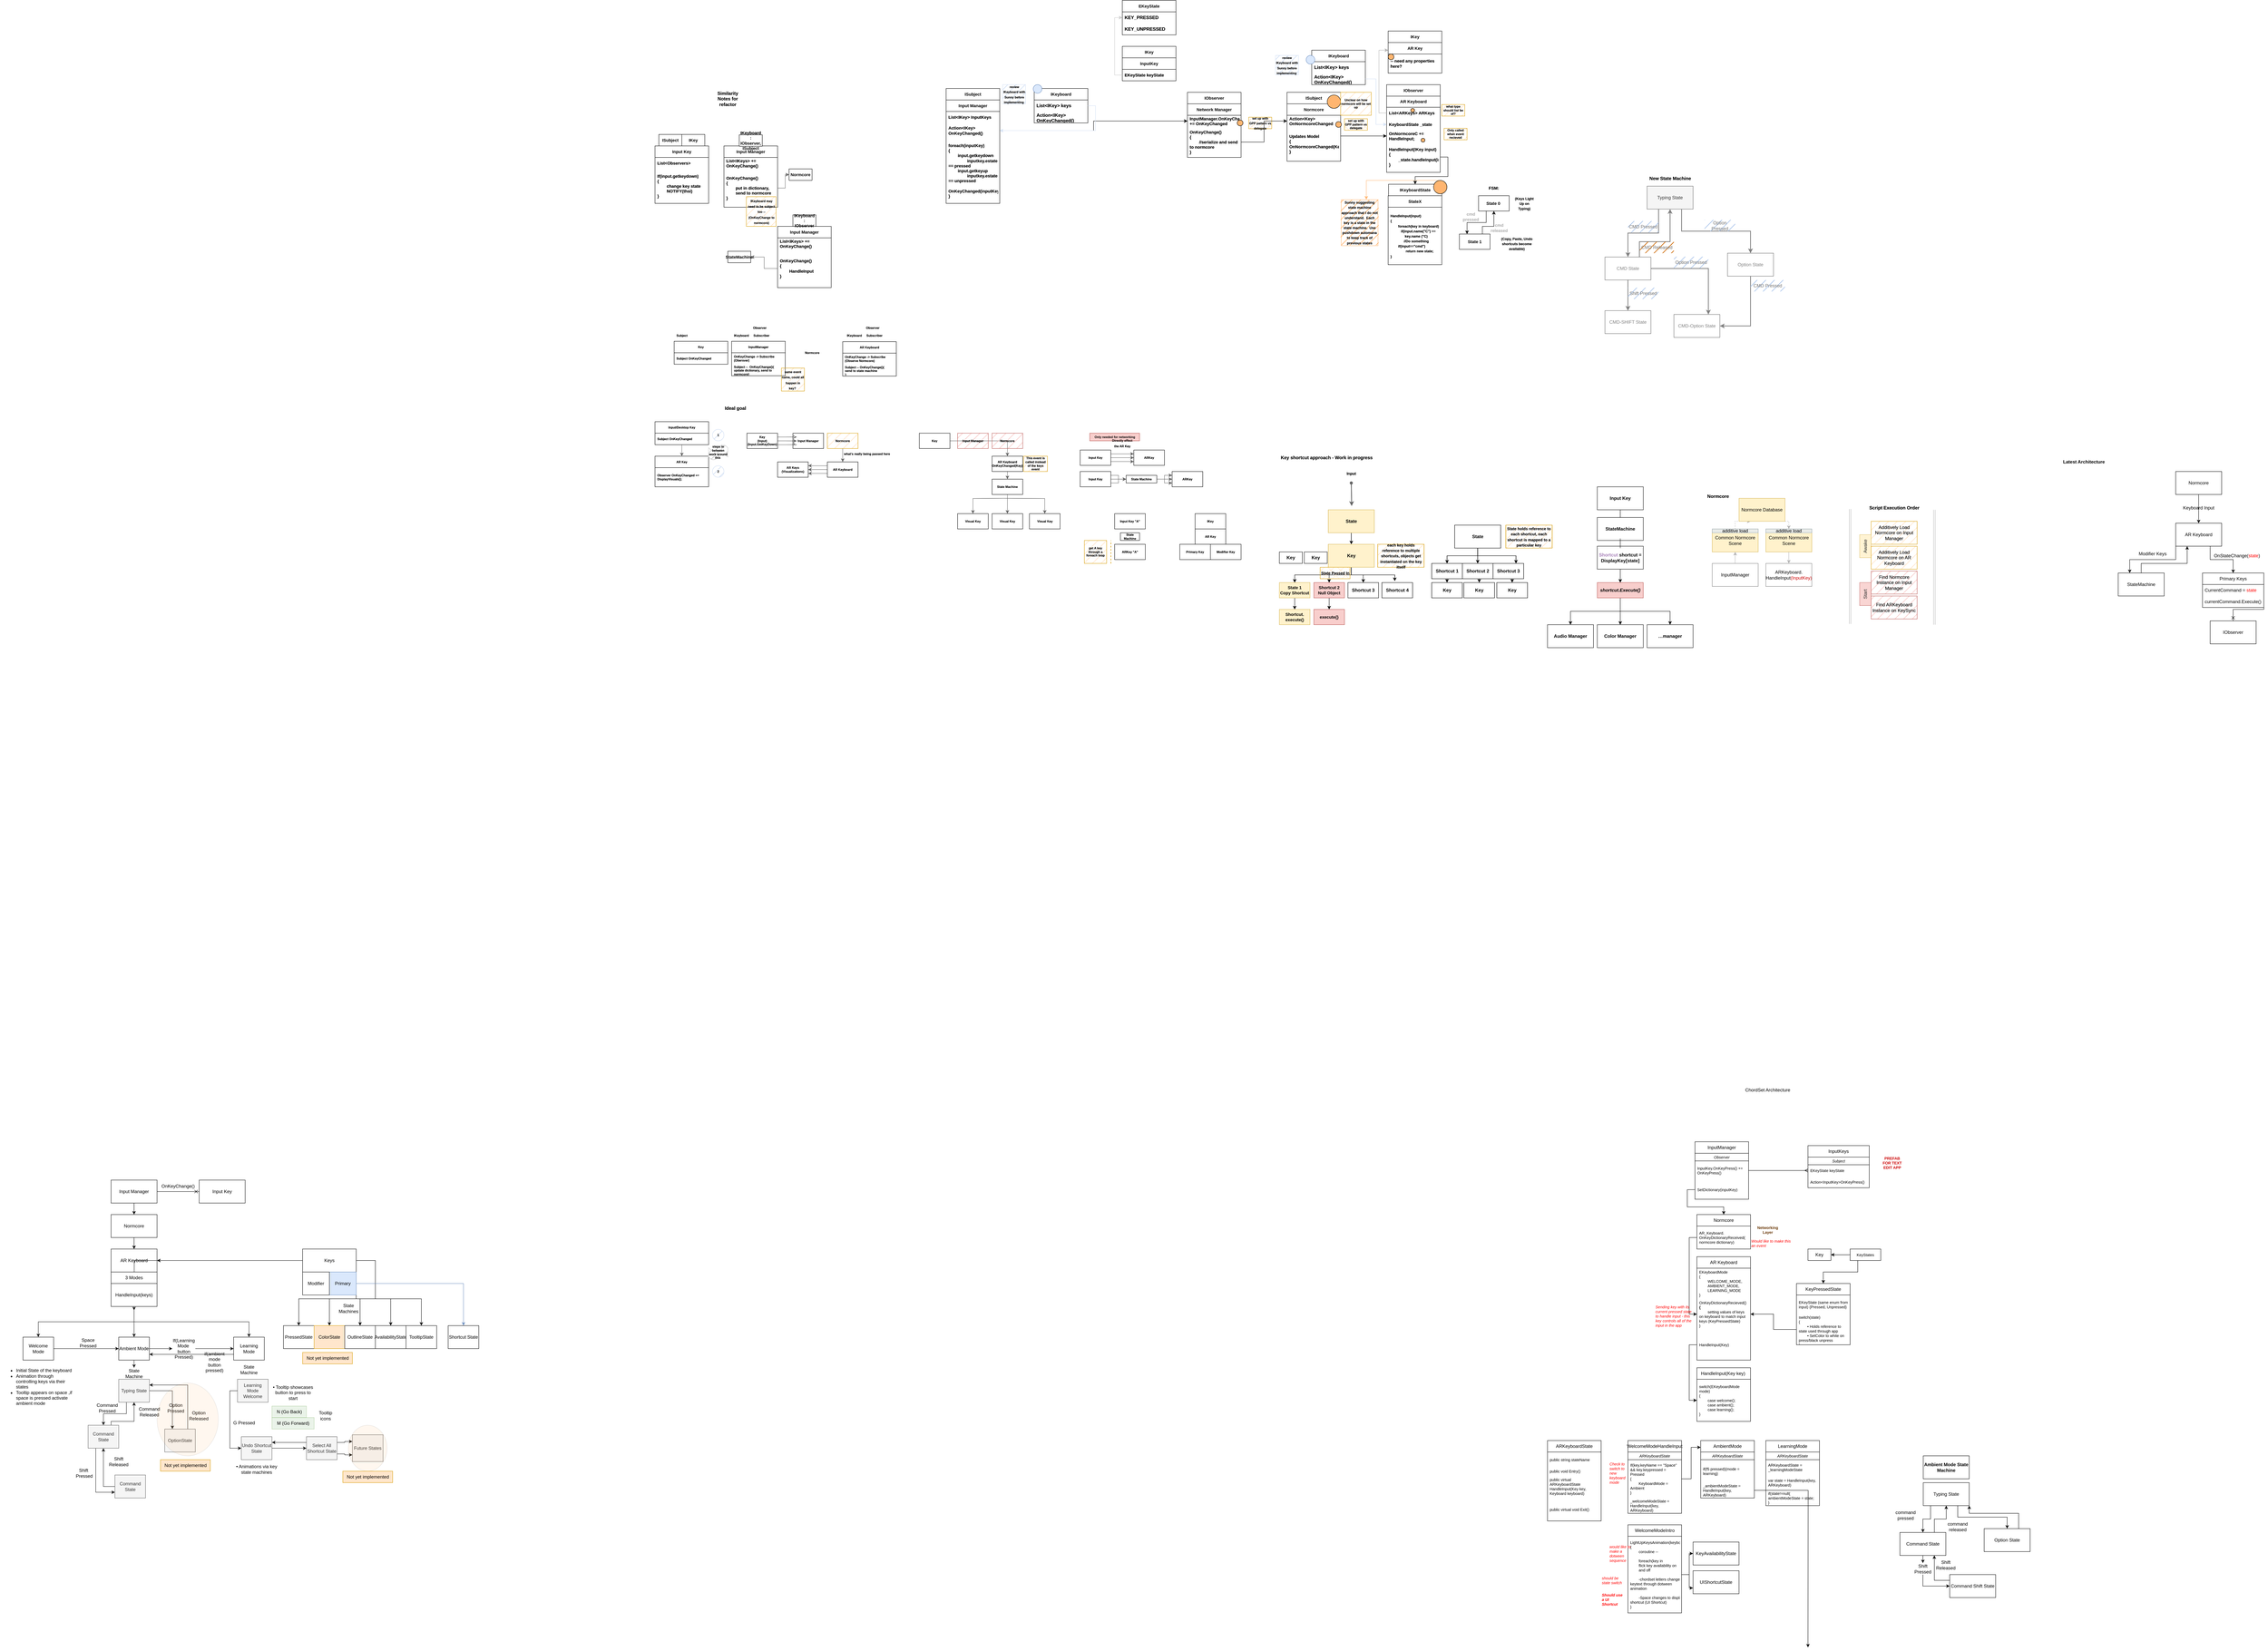 <mxfile version="20.7.2" type="device"><diagram id="L2lUpTb5MCFzNWQH5ZVr" name="Page-1"><mxGraphModel dx="5396" dy="1182" grid="1" gridSize="10" guides="1" tooltips="1" connect="1" arrows="1" fold="1" page="1" pageScale="1" pageWidth="1200" pageHeight="1600" math="0" shadow="0"><root><mxCell id="0"/><mxCell id="1" parent="0"/><mxCell id="pYdneZfi2NNz6S1w122i-334" value="ISubject" style="swimlane;fontStyle=1;childLayout=stackLayout;horizontal=1;startSize=30;horizontalStack=0;resizeParent=1;resizeParentMax=0;resizeLast=0;collapsible=1;marginBottom=0;whiteSpace=wrap;html=1;fontSize=11;" parent="1" vertex="1" collapsed="1"><mxGeometry x="510" y="550" width="140" height="30" as="geometry"><mxRectangle x="330" y="590" width="140" height="210" as="alternateBounds"/></mxGeometry></mxCell><mxCell id="pYdneZfi2NNz6S1w122i-335" value="List&amp;lt;IObserver&amp;gt;" style="text;strokeColor=none;fillColor=none;align=left;verticalAlign=middle;spacingLeft=4;spacingRight=4;overflow=hidden;points=[[0,0.5],[1,0.5]];portConstraint=eastwest;rotatable=0;whiteSpace=wrap;html=1;" parent="pYdneZfi2NNz6S1w122i-334" vertex="1"><mxGeometry y="30" width="140" height="30" as="geometry"/></mxCell><mxCell id="pYdneZfi2NNz6S1w122i-336" value="AddObserver()" style="text;strokeColor=none;fillColor=none;align=left;verticalAlign=middle;spacingLeft=4;spacingRight=4;overflow=hidden;points=[[0,0.5],[1,0.5]];portConstraint=eastwest;rotatable=0;whiteSpace=wrap;html=1;" parent="pYdneZfi2NNz6S1w122i-334" vertex="1"><mxGeometry y="60" width="140" height="30" as="geometry"/></mxCell><mxCell id="pYdneZfi2NNz6S1w122i-337" value="RemoveObserver()" style="text;strokeColor=none;fillColor=none;align=left;verticalAlign=middle;spacingLeft=4;spacingRight=4;overflow=hidden;points=[[0,0.5],[1,0.5]];portConstraint=eastwest;rotatable=0;whiteSpace=wrap;html=1;" parent="pYdneZfi2NNz6S1w122i-334" vertex="1"><mxGeometry y="90" width="140" height="30" as="geometry"/></mxCell><mxCell id="pYdneZfi2NNz6S1w122i-338" value="Notify()&lt;br&gt;{&lt;br&gt;&lt;span style=&quot;white-space: pre;&quot;&gt;&#9;&lt;/span&gt;observer.onNotify&lt;br&gt;}" style="text;strokeColor=none;fillColor=none;align=left;verticalAlign=middle;spacingLeft=4;spacingRight=4;overflow=hidden;points=[[0,0.5],[1,0.5]];portConstraint=eastwest;rotatable=0;whiteSpace=wrap;html=1;" parent="pYdneZfi2NNz6S1w122i-334" vertex="1"><mxGeometry y="120" width="140" height="90" as="geometry"/></mxCell><mxCell id="pYdneZfi2NNz6S1w122i-255" value="EKeyState" style="swimlane;fontStyle=1;childLayout=stackLayout;horizontal=1;startSize=30;horizontalStack=0;resizeParent=1;resizeParentMax=0;resizeLast=0;collapsible=1;marginBottom=0;whiteSpace=wrap;html=1;fontSize=11;" parent="1" vertex="1"><mxGeometry x="80" y="310" width="140" height="90" as="geometry"><mxRectangle x="80" y="350" width="60" height="30" as="alternateBounds"/></mxGeometry></mxCell><mxCell id="pYdneZfi2NNz6S1w122i-256" value="KEY_PRESSED" style="text;strokeColor=none;fillColor=none;align=left;verticalAlign=middle;spacingLeft=4;spacingRight=4;overflow=hidden;points=[[0,0.5],[1,0.5]];portConstraint=eastwest;rotatable=0;whiteSpace=wrap;html=1;fontStyle=1" parent="pYdneZfi2NNz6S1w122i-255" vertex="1"><mxGeometry y="30" width="140" height="30" as="geometry"/></mxCell><mxCell id="pYdneZfi2NNz6S1w122i-259" value="KEY_UNPRESSED" style="text;strokeColor=none;fillColor=none;align=left;verticalAlign=middle;spacingLeft=4;spacingRight=4;overflow=hidden;points=[[0,0.5],[1,0.5]];portConstraint=eastwest;rotatable=0;whiteSpace=wrap;html=1;fontStyle=1" parent="pYdneZfi2NNz6S1w122i-255" vertex="1"><mxGeometry y="60" width="140" height="30" as="geometry"/></mxCell><mxCell id="pYdneZfi2NNz6S1w122i-287" value="" style="group;fontSize=11;fontStyle=1" parent="1" vertex="1" connectable="0"><mxGeometry x="250" y="550" width="220" height="170" as="geometry"/></mxCell><mxCell id="pYdneZfi2NNz6S1w122i-277" value="" style="group;fontSize=11;fontStyle=1" parent="pYdneZfi2NNz6S1w122i-287" vertex="1" connectable="0"><mxGeometry width="140" height="170" as="geometry"/></mxCell><mxCell id="pYdneZfi2NNz6S1w122i-266" value="IObserver" style="swimlane;fontStyle=1;childLayout=stackLayout;horizontal=1;startSize=30;horizontalStack=0;resizeParent=1;resizeParentMax=0;resizeLast=0;collapsible=1;marginBottom=0;whiteSpace=wrap;html=1;fontSize=11;" parent="pYdneZfi2NNz6S1w122i-277" vertex="1" collapsed="1"><mxGeometry width="140" height="30" as="geometry"><mxRectangle x="420" y="555" width="140" height="60" as="alternateBounds"/></mxGeometry></mxCell><mxCell id="pYdneZfi2NNz6S1w122i-267" value="OnNotify(Entity entity)" style="text;strokeColor=none;fillColor=none;align=left;verticalAlign=middle;spacingLeft=4;spacingRight=4;overflow=hidden;points=[[0,0.5],[1,0.5]];portConstraint=eastwest;rotatable=0;whiteSpace=wrap;html=1;" parent="pYdneZfi2NNz6S1w122i-266" vertex="1"><mxGeometry y="30" width="140" height="30" as="geometry"/></mxCell><mxCell id="pYdneZfi2NNz6S1w122i-273" value="Network Manager" style="swimlane;fontStyle=1;childLayout=stackLayout;horizontal=1;startSize=30;horizontalStack=0;resizeParent=1;resizeParentMax=0;resizeLast=0;collapsible=1;marginBottom=0;whiteSpace=wrap;html=1;fontSize=11;" parent="pYdneZfi2NNz6S1w122i-277" vertex="1"><mxGeometry y="30" width="140" height="140" as="geometry"><mxRectangle x="90" y="420" width="60" height="30" as="alternateBounds"/></mxGeometry></mxCell><mxCell id="pYdneZfi2NNz6S1w122i-283" value="InputManager.OnKeyChanged += OnKeyChanged" style="text;strokeColor=none;fillColor=none;align=left;verticalAlign=middle;spacingLeft=4;spacingRight=4;overflow=hidden;points=[[0,0.5],[1,0.5]];portConstraint=eastwest;rotatable=0;whiteSpace=wrap;html=1;fontSize=11;fontStyle=1" parent="pYdneZfi2NNz6S1w122i-273" vertex="1"><mxGeometry y="30" width="140" height="30" as="geometry"/></mxCell><mxCell id="pYdneZfi2NNz6S1w122i-284" value="OnKeyChange()&lt;br style=&quot;font-size: 11px;&quot;&gt;{&lt;br style=&quot;font-size: 11px;&quot;&gt;&lt;span style=&quot;white-space: pre; font-size: 11px;&quot;&gt;&#9;&lt;/span&gt;//serialize and send to normcore&lt;br style=&quot;font-size: 11px;&quot;&gt;}" style="text;strokeColor=none;fillColor=none;align=left;verticalAlign=middle;spacingLeft=4;spacingRight=4;overflow=hidden;points=[[0,0.5],[1,0.5]];portConstraint=eastwest;rotatable=0;whiteSpace=wrap;html=1;fontSize=11;fontStyle=1" parent="pYdneZfi2NNz6S1w122i-273" vertex="1"><mxGeometry y="60" width="140" height="80" as="geometry"/></mxCell><mxCell id="pYdneZfi2NNz6S1w122i-285" value="" style="ellipse;whiteSpace=wrap;html=1;aspect=fixed;fillColor=#FFB570;fontSize=11;fontStyle=1" parent="pYdneZfi2NNz6S1w122i-287" vertex="1"><mxGeometry x="130" y="72.5" width="15" height="15" as="geometry"/></mxCell><mxCell id="pYdneZfi2NNz6S1w122i-286" value="&lt;font style=&quot;font-size: 8px;&quot;&gt;set up with GPP pattern vs delegate&lt;/font&gt;" style="text;html=1;strokeColor=#d79b00;fillColor=#ffe6cc;align=center;verticalAlign=middle;whiteSpace=wrap;rounded=0;fontSize=11;labelBorderColor=none;labelBackgroundColor=none;horizontal=1;fillStyle=hatch;fontStyle=1" parent="pYdneZfi2NNz6S1w122i-287" vertex="1"><mxGeometry x="160" y="65" width="60" height="30" as="geometry"/></mxCell><mxCell id="pYdneZfi2NNz6S1w122i-318" value="" style="group;fontSize=11;fontStyle=1" parent="1" vertex="1" connectable="0"><mxGeometry x="80" y="430" width="140" height="90" as="geometry"/></mxCell><mxCell id="pYdneZfi2NNz6S1w122i-250" value="IKey" style="swimlane;fontStyle=1;childLayout=stackLayout;horizontal=1;startSize=30;horizontalStack=0;resizeParent=1;resizeParentMax=0;resizeLast=0;collapsible=1;marginBottom=0;whiteSpace=wrap;html=1;fontSize=11;" parent="pYdneZfi2NNz6S1w122i-318" vertex="1" collapsed="1"><mxGeometry width="140" height="30" as="geometry"><mxRectangle x="310" y="320" width="140" height="90" as="alternateBounds"/></mxGeometry></mxCell><mxCell id="pYdneZfi2NNz6S1w122i-251" value="string keyName" style="text;strokeColor=none;fillColor=none;align=left;verticalAlign=middle;spacingLeft=4;spacingRight=4;overflow=hidden;points=[[0,0.5],[1,0.5]];portConstraint=eastwest;rotatable=0;whiteSpace=wrap;html=1;" parent="pYdneZfi2NNz6S1w122i-250" vertex="1"><mxGeometry y="30" width="140" height="30" as="geometry"/></mxCell><mxCell id="pYdneZfi2NNz6S1w122i-254" value="KeyCode keyCode" style="text;strokeColor=none;fillColor=none;align=left;verticalAlign=middle;spacingLeft=4;spacingRight=4;overflow=hidden;points=[[0,0.5],[1,0.5]];portConstraint=eastwest;rotatable=0;whiteSpace=wrap;html=1;" parent="pYdneZfi2NNz6S1w122i-250" vertex="1"><mxGeometry y="60" width="140" height="30" as="geometry"/></mxCell><mxCell id="pYdneZfi2NNz6S1w122i-315" value="InputKey" style="swimlane;fontStyle=1;childLayout=stackLayout;horizontal=1;startSize=30;horizontalStack=0;resizeParent=1;resizeParentMax=0;resizeLast=0;collapsible=1;marginBottom=0;whiteSpace=wrap;html=1;fontSize=11;" parent="pYdneZfi2NNz6S1w122i-318" vertex="1"><mxGeometry y="30" width="140" height="60" as="geometry"><mxRectangle x="90" y="420" width="60" height="30" as="alternateBounds"/></mxGeometry></mxCell><mxCell id="pYdneZfi2NNz6S1w122i-316" value="EKeyState keyState" style="text;strokeColor=none;fillColor=none;align=left;verticalAlign=middle;spacingLeft=4;spacingRight=4;overflow=hidden;points=[[0,0.5],[1,0.5]];portConstraint=eastwest;rotatable=0;whiteSpace=wrap;html=1;fontSize=11;fontStyle=1" parent="pYdneZfi2NNz6S1w122i-315" vertex="1"><mxGeometry y="30" width="140" height="30" as="geometry"/></mxCell><mxCell id="pYdneZfi2NNz6S1w122i-324" value="Normcore" style="swimlane;fontStyle=1;childLayout=stackLayout;horizontal=1;startSize=30;horizontalStack=0;resizeParent=1;resizeParentMax=0;resizeLast=0;collapsible=1;marginBottom=0;whiteSpace=wrap;html=1;fontSize=11;" parent="1" vertex="1"><mxGeometry x="510" y="580" width="140" height="150" as="geometry"><mxRectangle x="90" y="420" width="60" height="30" as="alternateBounds"/></mxGeometry></mxCell><mxCell id="pYdneZfi2NNz6S1w122i-325" value="Action&amp;lt;Key&amp;gt; OnNormcoreChanged" style="text;strokeColor=none;fillColor=none;align=left;verticalAlign=middle;spacingLeft=4;spacingRight=4;overflow=hidden;points=[[0,0.5],[1,0.5]];portConstraint=eastwest;rotatable=0;whiteSpace=wrap;html=1;fontSize=11;fontStyle=1" parent="pYdneZfi2NNz6S1w122i-324" vertex="1"><mxGeometry y="30" width="140" height="30" as="geometry"/></mxCell><mxCell id="pYdneZfi2NNz6S1w122i-333" value="Updates Model&lt;br style=&quot;font-size: 11px;&quot;&gt;{&lt;br style=&quot;font-size: 11px;&quot;&gt;OnNormcoreChanged(Key)&lt;br style=&quot;font-size: 11px;&quot;&gt;}" style="text;strokeColor=none;fillColor=none;align=left;verticalAlign=middle;spacingLeft=4;spacingRight=4;overflow=hidden;points=[[0,0.5],[1,0.5]];portConstraint=eastwest;rotatable=0;whiteSpace=wrap;html=1;fontSize=11;fontStyle=1" parent="pYdneZfi2NNz6S1w122i-324" vertex="1"><mxGeometry y="60" width="140" height="90" as="geometry"/></mxCell><mxCell id="pYdneZfi2NNz6S1w122i-330" value="" style="ellipse;whiteSpace=wrap;html=1;aspect=fixed;fillColor=#FFB570;fontSize=11;fontStyle=1" parent="1" vertex="1"><mxGeometry x="615" y="557" width="35" height="35" as="geometry"/></mxCell><mxCell id="pYdneZfi2NNz6S1w122i-331" value="Unclear on how normcore will be set up" style="text;html=1;strokeColor=#d79b00;fillColor=#ffe6cc;align=center;verticalAlign=middle;whiteSpace=wrap;rounded=0;fontSize=8;labelBorderColor=none;labelBackgroundColor=none;horizontal=1;fillStyle=hatch;fontStyle=1" parent="1" vertex="1"><mxGeometry x="650" y="550" width="80" height="60" as="geometry"/></mxCell><mxCell id="pYdneZfi2NNz6S1w122i-340" value="" style="ellipse;whiteSpace=wrap;html=1;aspect=fixed;fillColor=#FFB570;fontSize=11;fontStyle=1" parent="1" vertex="1"><mxGeometry x="637" y="626.5" width="15" height="15" as="geometry"/></mxCell><mxCell id="pYdneZfi2NNz6S1w122i-341" value="set up with GPP pattern vs delegate" style="text;html=1;strokeColor=#d79b00;fillColor=#ffe6cc;align=center;verticalAlign=middle;whiteSpace=wrap;rounded=0;fontSize=8;labelBorderColor=none;labelBackgroundColor=none;horizontal=1;fillStyle=cross-hatch;fontStyle=1" parent="1" vertex="1"><mxGeometry x="660" y="619" width="60" height="30" as="geometry"/></mxCell><mxCell id="pYdneZfi2NNz6S1w122i-342" value="AR Keyboard" style="swimlane;fontStyle=1;childLayout=stackLayout;horizontal=1;startSize=30;horizontalStack=0;resizeParent=1;resizeParentMax=0;resizeLast=0;collapsible=1;marginBottom=0;whiteSpace=wrap;html=1;fontSize=11;" parent="1" vertex="1"><mxGeometry x="770" y="559" width="140" height="200" as="geometry"><mxRectangle x="90" y="420" width="60" height="30" as="alternateBounds"/></mxGeometry></mxCell><mxCell id="pYdneZfi2NNz6S1w122i-345" value="List&amp;lt;ARKeys&amp;gt; ARKeys" style="text;strokeColor=none;fillColor=none;align=left;verticalAlign=middle;spacingLeft=4;spacingRight=4;overflow=hidden;points=[[0,0.5],[1,0.5]];portConstraint=eastwest;rotatable=0;whiteSpace=wrap;html=1;rounded=1;labelBackgroundColor=none;labelBorderColor=none;fontSize=11;fontStyle=1" parent="pYdneZfi2NNz6S1w122i-342" vertex="1"><mxGeometry y="30" width="140" height="30" as="geometry"/></mxCell><mxCell id="pYdneZfi2NNz6S1w122i-374" value="KeyboardState _state" style="text;strokeColor=none;fillColor=none;align=left;verticalAlign=middle;spacingLeft=4;spacingRight=4;overflow=hidden;points=[[0,0.5],[1,0.5]];portConstraint=eastwest;rotatable=0;whiteSpace=wrap;html=1;rounded=1;labelBackgroundColor=none;labelBorderColor=none;fontSize=11;fontStyle=1" parent="pYdneZfi2NNz6S1w122i-342" vertex="1"><mxGeometry y="60" width="140" height="30" as="geometry"/></mxCell><mxCell id="pYdneZfi2NNz6S1w122i-375" value="OnNormcoreC += HandleInput;" style="text;strokeColor=none;fillColor=none;align=left;verticalAlign=middle;spacingLeft=4;spacingRight=4;overflow=hidden;points=[[0,0.5],[1,0.5]];portConstraint=eastwest;rotatable=0;whiteSpace=wrap;html=1;rounded=1;labelBackgroundColor=none;labelBorderColor=none;fontSize=11;fontStyle=1" parent="pYdneZfi2NNz6S1w122i-342" vertex="1"><mxGeometry y="90" width="140" height="30" as="geometry"/></mxCell><mxCell id="pYdneZfi2NNz6S1w122i-380" value="HandleInput(IKey input)&lt;br&gt;{&lt;br&gt;&lt;span style=&quot;white-space: pre;&quot;&gt;&#9;&lt;/span&gt;_state.handleInput(input)&lt;br&gt;}" style="text;strokeColor=none;fillColor=none;align=left;verticalAlign=middle;spacingLeft=4;spacingRight=4;overflow=hidden;points=[[0,0.5],[1,0.5]];portConstraint=eastwest;rotatable=0;whiteSpace=wrap;html=1;rounded=1;labelBackgroundColor=none;labelBorderColor=none;fontSize=11;fontStyle=1" parent="pYdneZfi2NNz6S1w122i-342" vertex="1"><mxGeometry y="120" width="140" height="80" as="geometry"/></mxCell><mxCell id="pYdneZfi2NNz6S1w122i-353" value="" style="group;fontStyle=1" parent="1" vertex="1" connectable="0"><mxGeometry x="774" y="390" width="140" height="110" as="geometry"/></mxCell><mxCell id="pYdneZfi2NNz6S1w122i-347" value="AR Key" style="swimlane;fontStyle=1;childLayout=stackLayout;horizontal=1;startSize=30;horizontalStack=0;resizeParent=1;resizeParentMax=0;resizeLast=0;collapsible=1;marginBottom=0;whiteSpace=wrap;html=1;fontSize=11;" parent="pYdneZfi2NNz6S1w122i-353" vertex="1"><mxGeometry y="30" width="140" height="80" as="geometry"><mxRectangle y="30" width="60" height="30" as="alternateBounds"/></mxGeometry></mxCell><mxCell id="pYdneZfi2NNz6S1w122i-348" value="-- need any properties here?&amp;nbsp;" style="text;strokeColor=none;fillColor=none;align=left;verticalAlign=middle;spacingLeft=4;spacingRight=4;overflow=hidden;points=[[0,0.5],[1,0.5]];portConstraint=eastwest;rotatable=0;whiteSpace=wrap;html=1;rounded=1;labelBackgroundColor=none;labelBorderColor=none;fontSize=11;fontStyle=1" parent="pYdneZfi2NNz6S1w122i-347" vertex="1"><mxGeometry y="30" width="140" height="50" as="geometry"/></mxCell><mxCell id="pYdneZfi2NNz6S1w122i-349" value="IKey" style="swimlane;fontStyle=1;childLayout=stackLayout;horizontal=1;startSize=30;horizontalStack=0;resizeParent=1;resizeParentMax=0;resizeLast=0;collapsible=1;marginBottom=0;whiteSpace=wrap;html=1;fontSize=11;" parent="pYdneZfi2NNz6S1w122i-353" vertex="1" collapsed="1"><mxGeometry width="140" height="30" as="geometry"><mxRectangle x="310" y="320" width="140" height="90" as="alternateBounds"/></mxGeometry></mxCell><mxCell id="pYdneZfi2NNz6S1w122i-350" value="string keyName" style="text;strokeColor=none;fillColor=none;align=left;verticalAlign=middle;spacingLeft=4;spacingRight=4;overflow=hidden;points=[[0,0.5],[1,0.5]];portConstraint=eastwest;rotatable=0;whiteSpace=wrap;html=1;" parent="pYdneZfi2NNz6S1w122i-349" vertex="1"><mxGeometry y="30" width="140" height="30" as="geometry"/></mxCell><mxCell id="pYdneZfi2NNz6S1w122i-351" value="KeyCode keyCode" style="text;strokeColor=none;fillColor=none;align=left;verticalAlign=middle;spacingLeft=4;spacingRight=4;overflow=hidden;points=[[0,0.5],[1,0.5]];portConstraint=eastwest;rotatable=0;whiteSpace=wrap;html=1;" parent="pYdneZfi2NNz6S1w122i-349" vertex="1"><mxGeometry y="60" width="140" height="30" as="geometry"/></mxCell><mxCell id="pYdneZfi2NNz6S1w122i-352" value="" style="ellipse;whiteSpace=wrap;html=1;aspect=fixed;fillColor=#FFB570;fontSize=11;fontStyle=1" parent="pYdneZfi2NNz6S1w122i-353" vertex="1"><mxGeometry y="60" width="15" height="15" as="geometry"/></mxCell><mxCell id="pYdneZfi2NNz6S1w122i-366" value="IKeyboardState" style="swimlane;fontStyle=1;childLayout=stackLayout;horizontal=1;startSize=30;horizontalStack=0;resizeParent=1;resizeParentMax=0;resizeLast=0;collapsible=1;marginBottom=0;whiteSpace=wrap;html=1;fontSize=11;" parent="1" vertex="1" collapsed="1"><mxGeometry x="775" y="790" width="139" height="30" as="geometry"><mxRectangle x="930" y="390" width="140" height="90" as="alternateBounds"/></mxGeometry></mxCell><mxCell id="pYdneZfi2NNz6S1w122i-371" value="&lt;span style=&quot;font-size: 11px;&quot;&gt;Virtual Entry(Keyboard kb)&lt;/span&gt;" style="text;strokeColor=none;fillColor=none;align=left;verticalAlign=middle;spacingLeft=4;spacingRight=4;overflow=hidden;points=[[0,0.5],[1,0.5]];portConstraint=eastwest;rotatable=0;whiteSpace=wrap;html=1;rounded=1;labelBackgroundColor=none;labelBorderColor=none;fontSize=8;" parent="pYdneZfi2NNz6S1w122i-366" vertex="1"><mxGeometry y="30" width="140" height="30" as="geometry"/></mxCell><mxCell id="pYdneZfi2NNz6S1w122i-370" value="&lt;span style=&quot;font-size: 11px;&quot;&gt;Virtua HandleInput(Keyb^)&lt;/span&gt;" style="text;strokeColor=none;fillColor=none;align=left;verticalAlign=middle;spacingLeft=4;spacingRight=4;overflow=hidden;points=[[0,0.5],[1,0.5]];portConstraint=eastwest;rotatable=0;whiteSpace=wrap;html=1;rounded=1;labelBackgroundColor=none;labelBorderColor=none;fontSize=8;" parent="pYdneZfi2NNz6S1w122i-366" vertex="1"><mxGeometry y="60" width="140" height="30" as="geometry"/></mxCell><mxCell id="pYdneZfi2NNz6S1w122i-372" value="what type should list be of?" style="text;html=1;strokeColor=#d79b00;fillColor=#ffe6cc;align=center;verticalAlign=middle;whiteSpace=wrap;rounded=0;fontSize=8;labelBorderColor=none;labelBackgroundColor=none;horizontal=1;fillStyle=hatch;fontStyle=1" parent="1" vertex="1"><mxGeometry x="914" y="582" width="60" height="30" as="geometry"/></mxCell><mxCell id="pYdneZfi2NNz6S1w122i-373" value="" style="ellipse;whiteSpace=wrap;html=1;aspect=fixed;fillColor=#FFB570;fontSize=11;fontStyle=1" parent="1" vertex="1"><mxGeometry x="833" y="592" width="10" height="10" as="geometry"/></mxCell><mxCell id="pYdneZfi2NNz6S1w122i-378" value="IObserver" style="swimlane;fontStyle=1;childLayout=stackLayout;horizontal=1;startSize=30;horizontalStack=0;resizeParent=1;resizeParentMax=0;resizeLast=0;collapsible=1;marginBottom=0;whiteSpace=wrap;html=1;fontSize=11;" parent="1" vertex="1" collapsed="1"><mxGeometry x="770" y="530" width="140" height="30" as="geometry"><mxRectangle x="420" y="555" width="140" height="60" as="alternateBounds"/></mxGeometry></mxCell><mxCell id="pYdneZfi2NNz6S1w122i-379" value="OnNotify(Entity entity)" style="text;strokeColor=none;fillColor=none;align=left;verticalAlign=middle;spacingLeft=4;spacingRight=4;overflow=hidden;points=[[0,0.5],[1,0.5]];portConstraint=eastwest;rotatable=0;whiteSpace=wrap;html=1;" parent="pYdneZfi2NNz6S1w122i-378" vertex="1"><mxGeometry y="30" width="140" height="30" as="geometry"/></mxCell><mxCell id="pYdneZfi2NNz6S1w122i-381" value="" style="ellipse;whiteSpace=wrap;html=1;aspect=fixed;fillColor=#FFB570;fontSize=11;fontStyle=1" parent="1" vertex="1"><mxGeometry x="860" y="670" width="10" height="10" as="geometry"/></mxCell><mxCell id="pYdneZfi2NNz6S1w122i-382" value="Only called when event recieved" style="text;html=1;strokeColor=#d79b00;fillColor=#ffe6cc;align=center;verticalAlign=middle;whiteSpace=wrap;rounded=0;fontSize=8;labelBorderColor=none;labelBackgroundColor=none;horizontal=1;fillStyle=hatch;fontStyle=1" parent="1" vertex="1"><mxGeometry x="920" y="644" width="60" height="30" as="geometry"/></mxCell><mxCell id="pYdneZfi2NNz6S1w122i-383" value="StateX" style="swimlane;fontStyle=1;childLayout=stackLayout;horizontal=1;startSize=30;horizontalStack=0;resizeParent=1;resizeParentMax=0;resizeLast=0;collapsible=1;marginBottom=0;whiteSpace=wrap;html=1;fontSize=11;" parent="1" vertex="1"><mxGeometry x="774" y="820" width="140" height="180" as="geometry"><mxRectangle x="90" y="420" width="60" height="30" as="alternateBounds"/></mxGeometry></mxCell><mxCell id="pYdneZfi2NNz6S1w122i-384" value="&lt;font style=&quot;font-size: 9px;&quot;&gt;HandleInput(input)&lt;br&gt;{&lt;br&gt;&lt;span style=&quot;white-space: pre;&quot;&gt;&#9;&lt;/span&gt;foreach(key in keyboard)&lt;br&gt;&lt;span style=&quot;white-space: pre;&quot;&gt;&#9;&lt;/span&gt;&amp;nbsp; &amp;nbsp;if(input.name(&quot;C&quot;) ==&amp;nbsp; &amp;nbsp; &amp;nbsp; &amp;nbsp; &amp;nbsp; &amp;nbsp; &amp;nbsp; &amp;nbsp; &amp;nbsp; &amp;nbsp;key.name (&quot;C)&lt;br&gt;&lt;span style=&quot;white-space: pre;&quot;&gt;&#9;&lt;/span&gt;&amp;nbsp; &amp;nbsp; &amp;nbsp; //Do something&amp;nbsp;&lt;br&gt;&lt;span style=&quot;white-space: pre;&quot;&gt;&#9;&lt;/span&gt;if(input==&quot;cmd&quot;)&lt;br&gt;&lt;span style=&quot;white-space: pre;&quot;&gt;&#9;&lt;/span&gt;&lt;span style=&quot;white-space: pre;&quot;&gt;&#9;&lt;/span&gt;return new state;&lt;br&gt;}&lt;/font&gt;" style="text;strokeColor=none;fillColor=none;align=left;verticalAlign=middle;spacingLeft=4;spacingRight=4;overflow=hidden;points=[[0,0.5],[1,0.5]];portConstraint=eastwest;rotatable=0;whiteSpace=wrap;html=1;rounded=1;labelBackgroundColor=none;labelBorderColor=none;fontSize=11;fontStyle=1" parent="pYdneZfi2NNz6S1w122i-383" vertex="1"><mxGeometry y="30" width="140" height="150" as="geometry"/></mxCell><mxCell id="pYdneZfi2NNz6S1w122i-394" style="edgeStyle=orthogonalEdgeStyle;rounded=0;orthogonalLoop=1;jettySize=auto;html=1;exitX=0.25;exitY=1;exitDx=0;exitDy=0;entryX=0.25;entryY=0;entryDx=0;entryDy=0;fontSize=11;fontStyle=1" parent="1" source="pYdneZfi2NNz6S1w122i-388" target="pYdneZfi2NNz6S1w122i-393" edge="1"><mxGeometry relative="1" as="geometry"/></mxCell><mxCell id="pYdneZfi2NNz6S1w122i-388" value="&lt;font style=&quot;font-size: 11px;&quot;&gt;State 0&amp;nbsp;&lt;/font&gt;" style="rounded=0;whiteSpace=wrap;html=1;labelBackgroundColor=none;labelBorderColor=none;fontSize=9;fontStyle=1" parent="1" vertex="1"><mxGeometry x="1010" y="820" width="80" height="40" as="geometry"/></mxCell><mxCell id="pYdneZfi2NNz6S1w122i-392" value="FSM:" style="text;html=1;strokeColor=none;fillColor=none;align=center;verticalAlign=middle;whiteSpace=wrap;rounded=0;labelBackgroundColor=none;labelBorderColor=none;fontSize=11;fontStyle=1" parent="1" vertex="1"><mxGeometry x="1020" y="785" width="60" height="30" as="geometry"/></mxCell><mxCell id="pYdneZfi2NNz6S1w122i-396" style="edgeStyle=orthogonalEdgeStyle;rounded=0;orthogonalLoop=1;jettySize=auto;html=1;exitX=0.75;exitY=0;exitDx=0;exitDy=0;entryX=0.5;entryY=1;entryDx=0;entryDy=0;fontSize=11;fontStyle=1" parent="1" source="pYdneZfi2NNz6S1w122i-393" target="pYdneZfi2NNz6S1w122i-388" edge="1"><mxGeometry relative="1" as="geometry"><Array as="points"><mxPoint x="1020" y="900"/><mxPoint x="1050" y="900"/></Array></mxGeometry></mxCell><mxCell id="pYdneZfi2NNz6S1w122i-393" value="&lt;span style=&quot;font-size: 11px;&quot;&gt;State 1&lt;/span&gt;" style="rounded=0;whiteSpace=wrap;html=1;labelBackgroundColor=none;labelBorderColor=none;fontSize=9;fontStyle=1" parent="1" vertex="1"><mxGeometry x="960" y="920" width="80" height="40" as="geometry"/></mxCell><mxCell id="pYdneZfi2NNz6S1w122i-397" value="cmd pressed" style="text;html=1;strokeColor=none;fillColor=none;align=center;verticalAlign=middle;whiteSpace=wrap;rounded=0;labelBackgroundColor=none;labelBorderColor=none;fontSize=11;fontColor=#B3B3B3;fontStyle=1" parent="1" vertex="1"><mxGeometry x="960" y="860" width="60" height="30" as="geometry"/></mxCell><mxCell id="pYdneZfi2NNz6S1w122i-400" value="cmd released" style="text;html=1;strokeColor=none;fillColor=none;align=center;verticalAlign=middle;whiteSpace=wrap;rounded=0;labelBackgroundColor=none;labelBorderColor=none;fontSize=11;fontColor=#B3B3B3;fontStyle=1" parent="1" vertex="1"><mxGeometry x="1034" y="889" width="60" height="30" as="geometry"/></mxCell><mxCell id="pYdneZfi2NNz6S1w122i-404" value="&lt;font style=&quot;font-size: 9px;&quot;&gt;(Keys Light Up on Typing)&lt;/font&gt;" style="text;html=1;strokeColor=none;fillColor=none;align=center;verticalAlign=middle;whiteSpace=wrap;rounded=0;labelBackgroundColor=none;labelBorderColor=none;fontSize=11;fontColor=#000000;fontStyle=1" parent="1" vertex="1"><mxGeometry x="1100" y="825" width="59" height="30" as="geometry"/></mxCell><mxCell id="pYdneZfi2NNz6S1w122i-405" value="&lt;font style=&quot;font-size: 9px;&quot;&gt;(Copy, Paste, Undo shortcuts become available)&lt;/font&gt;" style="text;html=1;strokeColor=none;fillColor=none;align=center;verticalAlign=middle;whiteSpace=wrap;rounded=0;labelBackgroundColor=none;labelBorderColor=none;fontSize=11;fontColor=#000000;fontStyle=1" parent="1" vertex="1"><mxGeometry x="1060" y="930" width="100" height="30" as="geometry"/></mxCell><mxCell id="pYdneZfi2NNz6S1w122i-409" style="edgeStyle=orthogonalEdgeStyle;rounded=0;orthogonalLoop=1;jettySize=auto;html=1;exitX=0.5;exitY=0;exitDx=0;exitDy=0;strokeColor=#FFB570;fontSize=9;fontColor=#666666;fontStyle=1" parent="1" source="pYdneZfi2NNz6S1w122i-406" target="pYdneZfi2NNz6S1w122i-407" edge="1"><mxGeometry relative="1" as="geometry"><Array as="points"><mxPoint x="717" y="780"/></Array></mxGeometry></mxCell><mxCell id="pYdneZfi2NNz6S1w122i-406" value="" style="ellipse;whiteSpace=wrap;html=1;aspect=fixed;fillColor=#FFB570;fontSize=11;fontStyle=1" parent="1" vertex="1"><mxGeometry x="892.5" y="780" width="35" height="35" as="geometry"/></mxCell><mxCell id="pYdneZfi2NNz6S1w122i-407" value="&lt;font style=&quot;font-size: 9px;&quot;&gt;Sunny suggesting state machine approach that I do not understand.&amp;nbsp; Each key is a state in the state machine.&amp;nbsp; Use pushdown automana to keep track of previous states&lt;/font&gt;" style="text;html=1;strokeColor=none;fillColor=#FFB570;align=center;verticalAlign=middle;whiteSpace=wrap;rounded=0;labelBackgroundColor=none;labelBorderColor=#FFB570;fontSize=11;fontColor=#000000;fillStyle=hatch;fontStyle=1" parent="1" vertex="1"><mxGeometry x="650" y="830" width="99" height="119" as="geometry"/></mxCell><mxCell id="pYdneZfi2NNz6S1w122i-410" style="edgeStyle=orthogonalEdgeStyle;rounded=0;orthogonalLoop=1;jettySize=auto;html=1;exitX=1;exitY=0.5;exitDx=0;exitDy=0;strokeColor=#000000;fontSize=9;fontColor=#666666;fontStyle=1" parent="1" source="pYdneZfi2NNz6S1w122i-279" target="pYdneZfi2NNz6S1w122i-283" edge="1"><mxGeometry relative="1" as="geometry"/></mxCell><mxCell id="pYdneZfi2NNz6S1w122i-411" style="edgeStyle=orthogonalEdgeStyle;rounded=0;orthogonalLoop=1;jettySize=auto;html=1;exitX=1;exitY=0.5;exitDx=0;exitDy=0;strokeColor=#000000;fontSize=9;fontColor=#666666;fontStyle=1" parent="1" source="pYdneZfi2NNz6S1w122i-284" target="pYdneZfi2NNz6S1w122i-325" edge="1"><mxGeometry relative="1" as="geometry"/></mxCell><mxCell id="pYdneZfi2NNz6S1w122i-412" style="edgeStyle=orthogonalEdgeStyle;rounded=0;orthogonalLoop=1;jettySize=auto;html=1;exitX=0;exitY=0.5;exitDx=0;exitDy=0;entryX=0;entryY=0.25;entryDx=0;entryDy=0;strokeColor=#B3B3B3;fontSize=9;fontColor=#666666;fontStyle=1" parent="1" source="pYdneZfi2NNz6S1w122i-345" target="pYdneZfi2NNz6S1w122i-347" edge="1"><mxGeometry relative="1" as="geometry"/></mxCell><mxCell id="pYdneZfi2NNz6S1w122i-413" style="edgeStyle=orthogonalEdgeStyle;rounded=0;orthogonalLoop=1;jettySize=auto;html=1;exitX=1;exitY=0.5;exitDx=0;exitDy=0;entryX=0.5;entryY=0;entryDx=0;entryDy=0;strokeColor=#000000;fontSize=9;fontColor=#666666;fontStyle=1" parent="1" source="pYdneZfi2NNz6S1w122i-380" target="pYdneZfi2NNz6S1w122i-366" edge="1"><mxGeometry relative="1" as="geometry"><Array as="points"><mxPoint x="930" y="719"/><mxPoint x="930" y="770"/><mxPoint x="845" y="770"/></Array></mxGeometry></mxCell><mxCell id="pYdneZfi2NNz6S1w122i-416" style="edgeStyle=orthogonalEdgeStyle;rounded=0;orthogonalLoop=1;jettySize=auto;html=1;exitX=0;exitY=0.5;exitDx=0;exitDy=0;entryX=0;entryY=0.5;entryDx=0;entryDy=0;strokeColor=#CCCCCC;fontSize=9;fontColor=#666666;fontStyle=1" parent="1" source="pYdneZfi2NNz6S1w122i-316" target="pYdneZfi2NNz6S1w122i-256" edge="1"><mxGeometry relative="1" as="geometry"/></mxCell><mxCell id="pYdneZfi2NNz6S1w122i-418" style="edgeStyle=orthogonalEdgeStyle;rounded=0;orthogonalLoop=1;jettySize=auto;html=1;exitX=1;exitY=0.5;exitDx=0;exitDy=0;entryX=0;entryY=0.5;entryDx=0;entryDy=0;strokeColor=#000000;fontSize=9;fontColor=#666666;fontStyle=1" parent="1" source="pYdneZfi2NNz6S1w122i-333" target="pYdneZfi2NNz6S1w122i-375" edge="1"><mxGeometry relative="1" as="geometry"><Array as="points"><mxPoint x="650" y="664"/></Array></mxGeometry></mxCell><mxCell id="mG41nDQnwM5qDpUL717o-1" value="IKeyboard" style="swimlane;fontStyle=1;childLayout=stackLayout;horizontal=1;startSize=30;horizontalStack=0;resizeParent=1;resizeParentMax=0;resizeLast=0;collapsible=1;marginBottom=0;whiteSpace=wrap;html=1;fontSize=11;" parent="1" vertex="1"><mxGeometry x="-150" y="540" width="140" height="90" as="geometry"><mxRectangle x="-80" y="740" width="140" height="30" as="alternateBounds"/></mxGeometry></mxCell><mxCell id="mG41nDQnwM5qDpUL717o-2" value="List&amp;lt;IKey&amp;gt; keys" style="text;strokeColor=none;fillColor=none;align=left;verticalAlign=middle;spacingLeft=4;spacingRight=4;overflow=hidden;points=[[0,0.5],[1,0.5]];portConstraint=eastwest;rotatable=0;whiteSpace=wrap;html=1;fontStyle=1" parent="mG41nDQnwM5qDpUL717o-1" vertex="1"><mxGeometry y="30" width="140" height="30" as="geometry"/></mxCell><mxCell id="mG41nDQnwM5qDpUL717o-6" value="Action&amp;lt;IKey&amp;gt; OnKeyChanged()" style="text;strokeColor=none;fillColor=none;align=left;verticalAlign=middle;spacingLeft=4;spacingRight=4;overflow=hidden;points=[[0,0.5],[1,0.5]];portConstraint=eastwest;rotatable=0;whiteSpace=wrap;html=1;fontStyle=1" parent="mG41nDQnwM5qDpUL717o-1" vertex="1"><mxGeometry y="60" width="140" height="30" as="geometry"/></mxCell><mxCell id="mG41nDQnwM5qDpUL717o-7" value="IKeyboard" style="swimlane;fontStyle=1;childLayout=stackLayout;horizontal=1;startSize=30;horizontalStack=0;resizeParent=1;resizeParentMax=0;resizeLast=0;collapsible=1;marginBottom=0;whiteSpace=wrap;html=1;fontSize=11;" parent="1" vertex="1"><mxGeometry x="574.5" y="440" width="140" height="90" as="geometry"><mxRectangle x="-80" y="740" width="140" height="30" as="alternateBounds"/></mxGeometry></mxCell><mxCell id="mG41nDQnwM5qDpUL717o-8" value="List&amp;lt;IKey&amp;gt; keys" style="text;strokeColor=none;fillColor=none;align=left;verticalAlign=middle;spacingLeft=4;spacingRight=4;overflow=hidden;points=[[0,0.5],[1,0.5]];portConstraint=eastwest;rotatable=0;whiteSpace=wrap;html=1;fontStyle=1" parent="mG41nDQnwM5qDpUL717o-7" vertex="1"><mxGeometry y="30" width="140" height="30" as="geometry"/></mxCell><mxCell id="mG41nDQnwM5qDpUL717o-9" value="Action&amp;lt;IKey&amp;gt; OnKeyChanged()" style="text;strokeColor=none;fillColor=none;align=left;verticalAlign=middle;spacingLeft=4;spacingRight=4;overflow=hidden;points=[[0,0.5],[1,0.5]];portConstraint=eastwest;rotatable=0;whiteSpace=wrap;html=1;fontStyle=1" parent="mG41nDQnwM5qDpUL717o-7" vertex="1"><mxGeometry y="60" width="140" height="30" as="geometry"/></mxCell><mxCell id="mG41nDQnwM5qDpUL717o-10" value="" style="ellipse;whiteSpace=wrap;html=1;aspect=fixed;fillColor=#dae8fc;fontSize=11;strokeColor=#6c8ebf;fontStyle=1" parent="1" vertex="1"><mxGeometry x="560" y="453.75" width="22.5" height="22.5" as="geometry"/></mxCell><mxCell id="mG41nDQnwM5qDpUL717o-11" value="&lt;font style=&quot;font-size: 8px;&quot;&gt;review IKeyboard with Sunny before implementing&amp;nbsp;&lt;/font&gt;" style="text;html=1;strokeColor=#D4E1F5;fillColor=#D4E1F5;align=center;verticalAlign=middle;whiteSpace=wrap;rounded=0;fontSize=11;labelBorderColor=none;labelBackgroundColor=none;horizontal=1;fillStyle=hatch;fontStyle=1" parent="1" vertex="1"><mxGeometry x="480" y="453.75" width="60" height="50" as="geometry"/></mxCell><mxCell id="mG41nDQnwM5qDpUL717o-12" style="edgeStyle=orthogonalEdgeStyle;rounded=0;orthogonalLoop=1;jettySize=auto;html=1;exitX=1;exitY=0.5;exitDx=0;exitDy=0;entryX=0;entryY=0.5;entryDx=0;entryDy=0;strokeColor=#D4E1F5;fontStyle=1" parent="1" source="mG41nDQnwM5qDpUL717o-9" target="pYdneZfi2NNz6S1w122i-374" edge="1"><mxGeometry relative="1" as="geometry"/></mxCell><mxCell id="mG41nDQnwM5qDpUL717o-13" style="edgeStyle=orthogonalEdgeStyle;rounded=0;orthogonalLoop=1;jettySize=auto;html=1;exitX=1;exitY=0.5;exitDx=0;exitDy=0;strokeColor=#D4E1F5;fontStyle=1" parent="1" source="mG41nDQnwM5qDpUL717o-2" target="pYdneZfi2NNz6S1w122i-279" edge="1"><mxGeometry relative="1" as="geometry"/></mxCell><mxCell id="mG41nDQnwM5qDpUL717o-14" value="" style="ellipse;whiteSpace=wrap;html=1;aspect=fixed;fillColor=#dae8fc;fontSize=11;strokeColor=#6c8ebf;fontStyle=1" parent="1" vertex="1"><mxGeometry x="-152.5" y="530" width="22.5" height="22.5" as="geometry"/></mxCell><mxCell id="mG41nDQnwM5qDpUL717o-15" value="&lt;font style=&quot;font-size: 8px;&quot;&gt;review IKeyboard with Sunny before implementing&amp;nbsp;&lt;/font&gt;" style="text;html=1;strokeColor=#D4E1F5;fillColor=#D4E1F5;align=center;verticalAlign=middle;whiteSpace=wrap;rounded=0;fontSize=11;labelBorderColor=none;labelBackgroundColor=none;horizontal=1;fillStyle=hatch;fontStyle=1" parent="1" vertex="1"><mxGeometry x="-232.5" y="530" width="60" height="50" as="geometry"/></mxCell><mxCell id="mG41nDQnwM5qDpUL717o-20" value="Similarity Notes for refactor" style="text;html=1;strokeColor=none;fillColor=none;align=center;verticalAlign=middle;whiteSpace=wrap;rounded=0;fontStyle=1" parent="1" vertex="1"><mxGeometry x="-980" y="552" width="60" height="30" as="geometry"/></mxCell><mxCell id="pYdneZfi2NNz6S1w122i-260" value="Input Manager" style="swimlane;fontStyle=1;childLayout=stackLayout;horizontal=1;startSize=30;horizontalStack=0;resizeParent=1;resizeParentMax=0;resizeLast=0;collapsible=1;marginBottom=0;whiteSpace=wrap;html=1;fontSize=11;" parent="1" vertex="1"><mxGeometry x="-380" y="570" width="140" height="270" as="geometry"><mxRectangle x="90" y="420" width="60" height="30" as="alternateBounds"/></mxGeometry></mxCell><mxCell id="pYdneZfi2NNz6S1w122i-275" value="List&amp;lt;IKey&amp;gt; InputKeys" style="text;strokeColor=none;fillColor=none;align=left;verticalAlign=middle;spacingLeft=4;spacingRight=4;overflow=hidden;points=[[0,0.5],[1,0.5]];portConstraint=eastwest;rotatable=0;whiteSpace=wrap;html=1;fontSize=11;fontStyle=1" parent="pYdneZfi2NNz6S1w122i-260" vertex="1"><mxGeometry y="30" width="140" height="30" as="geometry"/></mxCell><mxCell id="pYdneZfi2NNz6S1w122i-279" value="Action&amp;lt;IKey&amp;gt; OnKeyChanged()" style="text;strokeColor=none;fillColor=none;align=left;verticalAlign=middle;spacingLeft=4;spacingRight=4;overflow=hidden;points=[[0,0.5],[1,0.5]];portConstraint=eastwest;rotatable=0;whiteSpace=wrap;html=1;fontSize=11;fontStyle=1" parent="pYdneZfi2NNz6S1w122i-260" vertex="1"><mxGeometry y="60" width="140" height="40" as="geometry"/></mxCell><mxCell id="pYdneZfi2NNz6S1w122i-280" value="foreach(inputKey)&lt;br style=&quot;font-size: 11px;&quot;&gt;{&lt;br style=&quot;font-size: 11px;&quot;&gt;&lt;span style=&quot;white-space: pre; font-size: 11px;&quot;&gt;&#9;&lt;/span&gt;input.getkeydown&lt;br style=&quot;font-size: 11px;&quot;&gt;&lt;span style=&quot;white-space: pre; font-size: 11px;&quot;&gt;&#9;&lt;/span&gt;&lt;span style=&quot;white-space: pre; font-size: 11px;&quot;&gt;&#9;&lt;/span&gt;inputkey.estate == pressed&lt;br style=&quot;font-size: 11px;&quot;&gt;&lt;span style=&quot;white-space: pre; font-size: 11px;&quot;&gt;&#9;&lt;/span&gt;input.getkeyup&lt;br style=&quot;font-size: 11px;&quot;&gt;&lt;span style=&quot;white-space: pre; font-size: 11px;&quot;&gt;&#9;&lt;/span&gt;&lt;span style=&quot;white-space: pre; font-size: 11px;&quot;&gt;&#9;&lt;/span&gt;inputkey.estate == unpressed&lt;br style=&quot;font-size: 11px;&quot;&gt;&lt;br style=&quot;font-size: 11px;&quot;&gt;OnKeyChanged(inputKey)&lt;br style=&quot;font-size: 11px;&quot;&gt;}" style="text;strokeColor=none;fillColor=none;align=left;verticalAlign=middle;spacingLeft=4;spacingRight=4;overflow=hidden;points=[[0,0.5],[1,0.5]];portConstraint=eastwest;rotatable=0;whiteSpace=wrap;html=1;fontSize=11;fontStyle=1" parent="pYdneZfi2NNz6S1w122i-260" vertex="1"><mxGeometry y="100" width="140" height="170" as="geometry"/></mxCell><mxCell id="pYdneZfi2NNz6S1w122i-264" value="ISubject" style="swimlane;fontStyle=1;childLayout=stackLayout;horizontal=1;startSize=30;horizontalStack=0;resizeParent=1;resizeParentMax=0;resizeLast=0;collapsible=1;marginBottom=0;whiteSpace=wrap;html=1;fontSize=11;" parent="1" vertex="1" collapsed="1"><mxGeometry x="-380" y="540" width="140" height="30" as="geometry"><mxRectangle x="330" y="590" width="140" height="210" as="alternateBounds"/></mxGeometry></mxCell><mxCell id="pYdneZfi2NNz6S1w122i-265" value="List&amp;lt;IObserver&amp;gt;" style="text;strokeColor=none;fillColor=none;align=left;verticalAlign=middle;spacingLeft=4;spacingRight=4;overflow=hidden;points=[[0,0.5],[1,0.5]];portConstraint=eastwest;rotatable=0;whiteSpace=wrap;html=1;" parent="pYdneZfi2NNz6S1w122i-264" vertex="1"><mxGeometry y="30" width="140" height="30" as="geometry"/></mxCell><mxCell id="pYdneZfi2NNz6S1w122i-270" value="AddObserver()" style="text;strokeColor=none;fillColor=none;align=left;verticalAlign=middle;spacingLeft=4;spacingRight=4;overflow=hidden;points=[[0,0.5],[1,0.5]];portConstraint=eastwest;rotatable=0;whiteSpace=wrap;html=1;" parent="pYdneZfi2NNz6S1w122i-264" vertex="1"><mxGeometry y="60" width="140" height="30" as="geometry"/></mxCell><mxCell id="pYdneZfi2NNz6S1w122i-271" value="RemoveObserver()" style="text;strokeColor=none;fillColor=none;align=left;verticalAlign=middle;spacingLeft=4;spacingRight=4;overflow=hidden;points=[[0,0.5],[1,0.5]];portConstraint=eastwest;rotatable=0;whiteSpace=wrap;html=1;" parent="pYdneZfi2NNz6S1w122i-264" vertex="1"><mxGeometry y="90" width="140" height="30" as="geometry"/></mxCell><mxCell id="pYdneZfi2NNz6S1w122i-272" value="Notify()&lt;br&gt;{&lt;br&gt;&lt;span style=&quot;white-space: pre;&quot;&gt;&#9;&lt;/span&gt;observer.onNotify&lt;br&gt;}" style="text;strokeColor=none;fillColor=none;align=left;verticalAlign=middle;spacingLeft=4;spacingRight=4;overflow=hidden;points=[[0,0.5],[1,0.5]];portConstraint=eastwest;rotatable=0;whiteSpace=wrap;html=1;" parent="pYdneZfi2NNz6S1w122i-264" vertex="1"><mxGeometry y="120" width="140" height="90" as="geometry"/></mxCell><mxCell id="mG41nDQnwM5qDpUL717o-16" value="Input Key" style="swimlane;fontStyle=1;childLayout=stackLayout;horizontal=1;startSize=30;horizontalStack=0;resizeParent=1;resizeParentMax=0;resizeLast=0;collapsible=1;marginBottom=0;whiteSpace=wrap;html=1;fontSize=11;" parent="1" vertex="1"><mxGeometry x="-1140" y="690" width="140" height="150" as="geometry"><mxRectangle x="90" y="420" width="60" height="30" as="alternateBounds"/></mxGeometry></mxCell><mxCell id="mG41nDQnwM5qDpUL717o-17" value="List&amp;lt;Observers&amp;gt;" style="text;strokeColor=none;fillColor=none;align=left;verticalAlign=middle;spacingLeft=4;spacingRight=4;overflow=hidden;points=[[0,0.5],[1,0.5]];portConstraint=eastwest;rotatable=0;whiteSpace=wrap;html=1;fontSize=11;fontStyle=1" parent="mG41nDQnwM5qDpUL717o-16" vertex="1"><mxGeometry y="30" width="140" height="30" as="geometry"/></mxCell><mxCell id="mG41nDQnwM5qDpUL717o-48" value="If(input.getkeydown)&lt;br&gt;{&lt;br&gt;&lt;span style=&quot;white-space: pre;&quot;&gt;&#9;&lt;/span&gt;change key state&amp;nbsp;&lt;br&gt;&lt;span style=&quot;white-space: pre;&quot;&gt;&#9;&lt;/span&gt;NOTIFY(thsi)&lt;br&gt;}" style="text;strokeColor=none;fillColor=none;align=left;verticalAlign=middle;spacingLeft=4;spacingRight=4;overflow=hidden;points=[[0,0.5],[1,0.5]];portConstraint=eastwest;rotatable=0;whiteSpace=wrap;html=1;fontSize=11;fontStyle=1" parent="mG41nDQnwM5qDpUL717o-16" vertex="1"><mxGeometry y="60" width="140" height="90" as="geometry"/></mxCell><mxCell id="mG41nDQnwM5qDpUL717o-44" value="ISubject" style="swimlane;fontStyle=1;childLayout=stackLayout;horizontal=1;startSize=30;horizontalStack=0;resizeParent=1;resizeParentMax=0;resizeLast=0;collapsible=1;marginBottom=0;whiteSpace=wrap;html=1;fontSize=11;" parent="1" vertex="1" collapsed="1"><mxGeometry x="-1130" y="660" width="60" height="30" as="geometry"><mxRectangle x="-1140" y="612" width="140" height="60" as="alternateBounds"/></mxGeometry></mxCell><mxCell id="mG41nDQnwM5qDpUL717o-47" value="IKey" style="swimlane;fontStyle=1;childLayout=stackLayout;horizontal=1;startSize=30;horizontalStack=0;resizeParent=1;resizeParentMax=0;resizeLast=0;collapsible=1;marginBottom=0;whiteSpace=wrap;html=1;fontSize=11;" parent="1" vertex="1" collapsed="1"><mxGeometry x="-1070" y="660" width="60" height="30" as="geometry"><mxRectangle x="-1140" y="612" width="140" height="60" as="alternateBounds"/></mxGeometry></mxCell><mxCell id="mG41nDQnwM5qDpUL717o-49" value="Input Manager" style="swimlane;fontStyle=1;childLayout=stackLayout;horizontal=1;startSize=30;horizontalStack=0;resizeParent=1;resizeParentMax=0;resizeLast=0;collapsible=1;marginBottom=0;whiteSpace=wrap;html=1;fontSize=11;" parent="1" vertex="1"><mxGeometry x="-960" y="690" width="140" height="160" as="geometry"><mxRectangle x="90" y="420" width="60" height="30" as="alternateBounds"/></mxGeometry></mxCell><mxCell id="mG41nDQnwM5qDpUL717o-50" value="List&amp;lt;IKeys&amp;gt; += OnKeyChange()" style="text;strokeColor=none;fillColor=none;align=left;verticalAlign=middle;spacingLeft=4;spacingRight=4;overflow=hidden;points=[[0,0.5],[1,0.5]];portConstraint=eastwest;rotatable=0;whiteSpace=wrap;html=1;fontSize=11;fontStyle=1" parent="mG41nDQnwM5qDpUL717o-49" vertex="1"><mxGeometry y="30" width="140" height="30" as="geometry"/></mxCell><mxCell id="mG41nDQnwM5qDpUL717o-57" value="OnKeyChange()&lt;br&gt;{&lt;br&gt;&lt;span style=&quot;white-space: pre;&quot;&gt;&#9;&lt;/span&gt;put in dictionary, &lt;span style=&quot;white-space: pre;&quot;&gt;&#9;&lt;/span&gt;send to normcore&lt;br&gt;}" style="text;strokeColor=none;fillColor=none;align=left;verticalAlign=middle;spacingLeft=4;spacingRight=4;overflow=hidden;points=[[0,0.5],[1,0.5]];portConstraint=eastwest;rotatable=0;whiteSpace=wrap;html=1;fontSize=11;fontStyle=1" parent="mG41nDQnwM5qDpUL717o-49" vertex="1"><mxGeometry y="60" width="140" height="100" as="geometry"/></mxCell><mxCell id="mG41nDQnwM5qDpUL717o-53" value="IKeyboard : IObserver, ISubject" style="swimlane;fontStyle=1;childLayout=stackLayout;horizontal=1;startSize=30;horizontalStack=0;resizeParent=1;resizeParentMax=0;resizeLast=0;collapsible=1;marginBottom=0;whiteSpace=wrap;html=1;fontSize=11;" parent="1" vertex="1" collapsed="1"><mxGeometry x="-920" y="661" width="60" height="30" as="geometry"><mxRectangle x="-880" y="584" width="140" height="90" as="alternateBounds"/></mxGeometry></mxCell><mxCell id="mG41nDQnwM5qDpUL717o-55" value="OnNotify()" style="text;strokeColor=none;fillColor=none;align=left;verticalAlign=middle;spacingLeft=4;spacingRight=4;overflow=hidden;points=[[0,0.5],[1,0.5]];portConstraint=eastwest;rotatable=0;whiteSpace=wrap;html=1;fontSize=11;" parent="mG41nDQnwM5qDpUL717o-53" vertex="1"><mxGeometry y="30" width="140" height="30" as="geometry"/></mxCell><mxCell id="mG41nDQnwM5qDpUL717o-56" value="List&amp;lt;IKeys&amp;gt;" style="text;strokeColor=none;fillColor=none;align=left;verticalAlign=middle;spacingLeft=4;spacingRight=4;overflow=hidden;points=[[0,0.5],[1,0.5]];portConstraint=eastwest;rotatable=0;whiteSpace=wrap;html=1;fontSize=11;" parent="mG41nDQnwM5qDpUL717o-53" vertex="1"><mxGeometry y="60" width="140" height="30" as="geometry"/></mxCell><mxCell id="mG41nDQnwM5qDpUL717o-58" value="Normcore" style="swimlane;fontStyle=1;childLayout=stackLayout;horizontal=1;startSize=30;horizontalStack=0;resizeParent=1;resizeParentMax=0;resizeLast=0;collapsible=1;marginBottom=0;whiteSpace=wrap;html=1;fontSize=11;" parent="1" vertex="1" collapsed="1"><mxGeometry x="-790" y="750" width="60" height="30" as="geometry"><mxRectangle x="-760" y="670" width="140" height="60" as="alternateBounds"/></mxGeometry></mxCell><mxCell id="mG41nDQnwM5qDpUL717o-61" value="Input Manager" style="swimlane;fontStyle=1;childLayout=stackLayout;horizontal=1;startSize=30;horizontalStack=0;resizeParent=1;resizeParentMax=0;resizeLast=0;collapsible=1;marginBottom=0;whiteSpace=wrap;html=1;fontSize=11;" parent="1" vertex="1"><mxGeometry x="-820" y="900" width="140" height="160" as="geometry"><mxRectangle x="90" y="420" width="60" height="30" as="alternateBounds"/></mxGeometry></mxCell><mxCell id="mG41nDQnwM5qDpUL717o-62" value="List&amp;lt;IKeys&amp;gt; += OnKeyChange()" style="text;strokeColor=none;fillColor=none;align=left;verticalAlign=middle;spacingLeft=4;spacingRight=4;overflow=hidden;points=[[0,0.5],[1,0.5]];portConstraint=eastwest;rotatable=0;whiteSpace=wrap;html=1;fontSize=11;fontStyle=1" parent="mG41nDQnwM5qDpUL717o-61" vertex="1"><mxGeometry y="30" width="140" height="30" as="geometry"/></mxCell><mxCell id="mG41nDQnwM5qDpUL717o-63" value="OnKeyChange()&lt;br&gt;{&lt;br&gt;&lt;span style=&quot;white-space: pre;&quot;&gt;&#9;&lt;/span&gt;HandleInput&lt;br&gt;}" style="text;strokeColor=none;fillColor=none;align=left;verticalAlign=middle;spacingLeft=4;spacingRight=4;overflow=hidden;points=[[0,0.5],[1,0.5]];portConstraint=eastwest;rotatable=0;whiteSpace=wrap;html=1;fontSize=11;fontStyle=1" parent="mG41nDQnwM5qDpUL717o-61" vertex="1"><mxGeometry y="60" width="140" height="100" as="geometry"/></mxCell><mxCell id="mG41nDQnwM5qDpUL717o-64" style="edgeStyle=orthogonalEdgeStyle;rounded=0;orthogonalLoop=1;jettySize=auto;html=1;exitX=1;exitY=0.5;exitDx=0;exitDy=0;entryX=0;entryY=0.5;entryDx=0;entryDy=0;strokeColor=#666666;fontStyle=1" parent="1" source="mG41nDQnwM5qDpUL717o-57" target="mG41nDQnwM5qDpUL717o-58" edge="1"><mxGeometry relative="1" as="geometry"/></mxCell><mxCell id="mG41nDQnwM5qDpUL717o-65" value="IKeyboard : IObserver" style="swimlane;fontStyle=1;childLayout=stackLayout;horizontal=1;startSize=30;horizontalStack=0;resizeParent=1;resizeParentMax=0;resizeLast=0;collapsible=1;marginBottom=0;whiteSpace=wrap;html=1;fontSize=11;" parent="1" vertex="1" collapsed="1"><mxGeometry x="-780" y="870" width="60" height="30" as="geometry"><mxRectangle x="-960" y="600" width="140" height="90" as="alternateBounds"/></mxGeometry></mxCell><mxCell id="mG41nDQnwM5qDpUL717o-66" value="OnNotify()" style="text;strokeColor=none;fillColor=none;align=left;verticalAlign=middle;spacingLeft=4;spacingRight=4;overflow=hidden;points=[[0,0.5],[1,0.5]];portConstraint=eastwest;rotatable=0;whiteSpace=wrap;html=1;fontSize=11;" parent="mG41nDQnwM5qDpUL717o-65" vertex="1"><mxGeometry y="30" width="140" height="30" as="geometry"/></mxCell><mxCell id="mG41nDQnwM5qDpUL717o-67" value="List&amp;lt;IKeys&amp;gt;" style="text;strokeColor=none;fillColor=none;align=left;verticalAlign=middle;spacingLeft=4;spacingRight=4;overflow=hidden;points=[[0,0.5],[1,0.5]];portConstraint=eastwest;rotatable=0;whiteSpace=wrap;html=1;fontSize=11;" parent="mG41nDQnwM5qDpUL717o-65" vertex="1"><mxGeometry y="60" width="140" height="30" as="geometry"/></mxCell><mxCell id="mG41nDQnwM5qDpUL717o-68" value="StateMachine" style="swimlane;fontStyle=1;childLayout=stackLayout;horizontal=1;startSize=30;horizontalStack=0;resizeParent=1;resizeParentMax=0;resizeLast=0;collapsible=1;marginBottom=0;whiteSpace=wrap;html=1;fontSize=11;" parent="1" vertex="1" collapsed="1"><mxGeometry x="-950" y="965" width="60" height="30" as="geometry"><mxRectangle x="-760" y="670" width="140" height="60" as="alternateBounds"/></mxGeometry></mxCell><mxCell id="mG41nDQnwM5qDpUL717o-69" style="edgeStyle=orthogonalEdgeStyle;rounded=0;orthogonalLoop=1;jettySize=auto;html=1;exitX=0;exitY=0.5;exitDx=0;exitDy=0;entryX=1;entryY=0.5;entryDx=0;entryDy=0;strokeColor=#666666;fontStyle=1" parent="1" source="mG41nDQnwM5qDpUL717o-63" target="mG41nDQnwM5qDpUL717o-68" edge="1"><mxGeometry relative="1" as="geometry"/></mxCell><mxCell id="mG41nDQnwM5qDpUL717o-72" value="&lt;font style=&quot;font-size: 8px;&quot;&gt;IKeyboard may need to be subject too -- (OnKeyChange to normcore)&lt;/font&gt;" style="whiteSpace=wrap;html=1;aspect=fixed;strokeColor=#d79b00;fillColor=#ffe6cc;fillStyle=hatch;fontStyle=1" parent="1" vertex="1"><mxGeometry x="-901.5" y="822.5" width="77.5" height="77.5" as="geometry"/></mxCell><mxCell id="mG41nDQnwM5qDpUL717o-74" value="Key" style="swimlane;fontStyle=1;childLayout=stackLayout;horizontal=1;startSize=30;horizontalStack=0;resizeParent=1;resizeParentMax=0;resizeLast=0;collapsible=1;marginBottom=0;whiteSpace=wrap;html=1;fillStyle=hatch;fontSize=8;" parent="1" vertex="1"><mxGeometry x="-1090" y="1200" width="140" height="60" as="geometry"/></mxCell><mxCell id="mG41nDQnwM5qDpUL717o-75" value="Subject OnKeyChanged" style="text;strokeColor=none;fillColor=none;align=left;verticalAlign=middle;spacingLeft=4;spacingRight=4;overflow=hidden;points=[[0,0.5],[1,0.5]];portConstraint=eastwest;rotatable=0;whiteSpace=wrap;html=1;fillStyle=hatch;fontSize=8;fontStyle=1" parent="mG41nDQnwM5qDpUL717o-74" vertex="1"><mxGeometry y="30" width="140" height="30" as="geometry"/></mxCell><mxCell id="mG41nDQnwM5qDpUL717o-79" value="InputManager" style="swimlane;fontStyle=1;childLayout=stackLayout;horizontal=1;startSize=30;horizontalStack=0;resizeParent=1;resizeParentMax=0;resizeLast=0;collapsible=1;marginBottom=0;whiteSpace=wrap;html=1;fillStyle=hatch;fontSize=8;" parent="1" vertex="1"><mxGeometry x="-940" y="1200" width="140" height="90" as="geometry"/></mxCell><mxCell id="mG41nDQnwM5qDpUL717o-80" value="OnKeyChange -&amp;gt; Subscribe (Obersver)" style="text;strokeColor=none;fillColor=none;align=left;verticalAlign=middle;spacingLeft=4;spacingRight=4;overflow=hidden;points=[[0,0.5],[1,0.5]];portConstraint=eastwest;rotatable=0;whiteSpace=wrap;html=1;fillStyle=hatch;fontSize=8;fontStyle=1" parent="mG41nDQnwM5qDpUL717o-79" vertex="1"><mxGeometry y="30" width="140" height="30" as="geometry"/></mxCell><mxCell id="mG41nDQnwM5qDpUL717o-89" value="Subject --&amp;nbsp; OnKeyChange(){&lt;br&gt;update dictionary, send to normcore}" style="text;strokeColor=none;fillColor=none;align=left;verticalAlign=middle;spacingLeft=4;spacingRight=4;overflow=hidden;points=[[0,0.5],[1,0.5]];portConstraint=eastwest;rotatable=0;whiteSpace=wrap;html=1;fillStyle=hatch;fontSize=8;fontStyle=1" parent="mG41nDQnwM5qDpUL717o-79" vertex="1"><mxGeometry y="60" width="140" height="30" as="geometry"/></mxCell><mxCell id="mG41nDQnwM5qDpUL717o-81" value="Subject" style="text;strokeColor=none;fillColor=none;align=left;verticalAlign=middle;spacingLeft=4;spacingRight=4;overflow=hidden;points=[[0,0.5],[1,0.5]];portConstraint=eastwest;rotatable=0;whiteSpace=wrap;html=1;fillStyle=hatch;fontSize=8;fontStyle=1" parent="1" vertex="1"><mxGeometry x="-1090" y="1170" width="80" height="30" as="geometry"/></mxCell><mxCell id="mG41nDQnwM5qDpUL717o-82" value="&lt;span&gt;IKeyboard&lt;/span&gt;" style="text;strokeColor=none;fillColor=none;align=left;verticalAlign=middle;spacingLeft=4;spacingRight=4;overflow=hidden;points=[[0,0.5],[1,0.5]];portConstraint=eastwest;rotatable=0;whiteSpace=wrap;html=1;fillStyle=hatch;fontSize=8;fontStyle=1" parent="1" vertex="1"><mxGeometry x="-940" y="1170" width="80" height="30" as="geometry"/></mxCell><mxCell id="mG41nDQnwM5qDpUL717o-83" value="Observer" style="text;strokeColor=none;fillColor=none;align=left;verticalAlign=middle;spacingLeft=4;spacingRight=4;overflow=hidden;points=[[0,0.5],[1,0.5]];portConstraint=eastwest;rotatable=0;whiteSpace=wrap;html=1;fillStyle=hatch;fontSize=8;fontStyle=1" parent="1" vertex="1"><mxGeometry x="-890" y="1150" width="80" height="30" as="geometry"/></mxCell><mxCell id="mG41nDQnwM5qDpUL717o-84" value="Subscriber" style="text;strokeColor=none;fillColor=none;align=left;verticalAlign=middle;spacingLeft=4;spacingRight=4;overflow=hidden;points=[[0,0.5],[1,0.5]];portConstraint=eastwest;rotatable=0;whiteSpace=wrap;html=1;fillStyle=hatch;fontSize=8;fontStyle=1" parent="1" vertex="1"><mxGeometry x="-889" y="1170" width="80" height="30" as="geometry"/></mxCell><mxCell id="mG41nDQnwM5qDpUL717o-90" value="&lt;font style=&quot;font-size: 8px;&quot;&gt;same event name, could all happen in key?&amp;nbsp;&lt;/font&gt;" style="whiteSpace=wrap;html=1;aspect=fixed;strokeColor=#d79b00;fillColor=#ffe6cc;fillStyle=hatch;fontStyle=1" parent="1" vertex="1"><mxGeometry x="-810" y="1270" width="60" height="60" as="geometry"/></mxCell><mxCell id="mG41nDQnwM5qDpUL717o-91" value="AR Keyboard" style="swimlane;fontStyle=1;childLayout=stackLayout;horizontal=1;startSize=30;horizontalStack=0;resizeParent=1;resizeParentMax=0;resizeLast=0;collapsible=1;marginBottom=0;whiteSpace=wrap;html=1;fillStyle=hatch;fontSize=8;" parent="1" vertex="1"><mxGeometry x="-650" y="1201" width="140" height="90" as="geometry"/></mxCell><mxCell id="mG41nDQnwM5qDpUL717o-92" value="OnKeyChange -&amp;gt; Subscribe (Observe Normcore)&amp;nbsp;" style="text;strokeColor=none;fillColor=none;align=left;verticalAlign=middle;spacingLeft=4;spacingRight=4;overflow=hidden;points=[[0,0.5],[1,0.5]];portConstraint=eastwest;rotatable=0;whiteSpace=wrap;html=1;fillStyle=hatch;fontSize=8;fontStyle=1" parent="mG41nDQnwM5qDpUL717o-91" vertex="1"><mxGeometry y="30" width="140" height="30" as="geometry"/></mxCell><mxCell id="mG41nDQnwM5qDpUL717o-96" value="Subject -- OnKeyChange(){&lt;br&gt;send to state machine&lt;br&gt;}" style="text;strokeColor=none;fillColor=none;align=left;verticalAlign=middle;spacingLeft=4;spacingRight=4;overflow=hidden;points=[[0,0.5],[1,0.5]];portConstraint=eastwest;rotatable=0;whiteSpace=wrap;html=1;fillStyle=hatch;fontSize=8;fontStyle=1" parent="mG41nDQnwM5qDpUL717o-91" vertex="1"><mxGeometry y="60" width="140" height="30" as="geometry"/></mxCell><mxCell id="mG41nDQnwM5qDpUL717o-93" value="&lt;span&gt;IKeyboard&lt;/span&gt;" style="text;strokeColor=none;fillColor=none;align=left;verticalAlign=middle;spacingLeft=4;spacingRight=4;overflow=hidden;points=[[0,0.5],[1,0.5]];portConstraint=eastwest;rotatable=0;whiteSpace=wrap;html=1;fillStyle=hatch;fontSize=8;fontStyle=1" parent="1" vertex="1"><mxGeometry x="-645.5" y="1170" width="80" height="30" as="geometry"/></mxCell><mxCell id="mG41nDQnwM5qDpUL717o-94" value="Subscriber" style="text;strokeColor=none;fillColor=none;align=left;verticalAlign=middle;spacingLeft=4;spacingRight=4;overflow=hidden;points=[[0,0.5],[1,0.5]];portConstraint=eastwest;rotatable=0;whiteSpace=wrap;html=1;fillStyle=hatch;fontSize=8;fontStyle=1" parent="1" vertex="1"><mxGeometry x="-594.5" y="1170" width="80" height="30" as="geometry"/></mxCell><mxCell id="mG41nDQnwM5qDpUL717o-95" value="Observer" style="text;strokeColor=none;fillColor=none;align=left;verticalAlign=middle;spacingLeft=4;spacingRight=4;overflow=hidden;points=[[0,0.5],[1,0.5]];portConstraint=eastwest;rotatable=0;whiteSpace=wrap;html=1;fillStyle=hatch;fontSize=8;fontStyle=1" parent="1" vertex="1"><mxGeometry x="-595.5" y="1150" width="80" height="30" as="geometry"/></mxCell><mxCell id="mG41nDQnwM5qDpUL717o-97" value="Normcore" style="text;html=1;align=center;verticalAlign=middle;resizable=0;points=[];autosize=1;strokeColor=none;fillColor=none;fontSize=8;fontStyle=1" parent="1" vertex="1"><mxGeometry x="-760" y="1220" width="60" height="20" as="geometry"/></mxCell><mxCell id="mG41nDQnwM5qDpUL717o-103" style="edgeStyle=orthogonalEdgeStyle;rounded=0;orthogonalLoop=1;jettySize=auto;html=1;strokeColor=#666666;fontSize=8;fontStyle=1" parent="1" source="mG41nDQnwM5qDpUL717o-98" target="mG41nDQnwM5qDpUL717o-101" edge="1"><mxGeometry relative="1" as="geometry"/></mxCell><mxCell id="mG41nDQnwM5qDpUL717o-98" value="Input/Desktop Key" style="swimlane;fontStyle=1;childLayout=stackLayout;horizontal=1;startSize=30;horizontalStack=0;resizeParent=1;resizeParentMax=0;resizeLast=0;collapsible=1;marginBottom=0;whiteSpace=wrap;html=1;fillStyle=hatch;fontSize=8;" parent="1" vertex="1"><mxGeometry x="-1140" y="1410" width="140" height="60" as="geometry"/></mxCell><mxCell id="mG41nDQnwM5qDpUL717o-99" value="Subject OnKeyChanged" style="text;strokeColor=none;fillColor=none;align=left;verticalAlign=middle;spacingLeft=4;spacingRight=4;overflow=hidden;points=[[0,0.5],[1,0.5]];portConstraint=eastwest;rotatable=0;whiteSpace=wrap;html=1;fillStyle=hatch;fontSize=8;fontStyle=1" parent="mG41nDQnwM5qDpUL717o-98" vertex="1"><mxGeometry y="30" width="140" height="30" as="geometry"/></mxCell><mxCell id="mG41nDQnwM5qDpUL717o-100" value="Ideal goal" style="text;html=1;strokeColor=none;fillColor=none;align=center;verticalAlign=middle;whiteSpace=wrap;rounded=0;fontStyle=1" parent="1" vertex="1"><mxGeometry x="-960" y="1360" width="60" height="30" as="geometry"/></mxCell><mxCell id="mG41nDQnwM5qDpUL717o-101" value="AR Key" style="swimlane;fontStyle=1;childLayout=stackLayout;horizontal=1;startSize=30;horizontalStack=0;resizeParent=1;resizeParentMax=0;resizeLast=0;collapsible=1;marginBottom=0;whiteSpace=wrap;html=1;fillStyle=hatch;fontSize=8;" parent="1" vertex="1"><mxGeometry x="-1140" y="1500" width="140" height="80" as="geometry"/></mxCell><mxCell id="mG41nDQnwM5qDpUL717o-102" value="Observer OnKeyChanged +=&amp;nbsp;&amp;nbsp;&lt;br&gt;DisplayVisuals();" style="text;strokeColor=none;fillColor=none;align=left;verticalAlign=middle;spacingLeft=4;spacingRight=4;overflow=hidden;points=[[0,0.5],[1,0.5]];portConstraint=eastwest;rotatable=0;whiteSpace=wrap;html=1;fillStyle=hatch;fontSize=8;fontStyle=1" parent="mG41nDQnwM5qDpUL717o-101" vertex="1"><mxGeometry y="30" width="140" height="50" as="geometry"/></mxCell><mxCell id="mG41nDQnwM5qDpUL717o-104" value="1" style="ellipse;whiteSpace=wrap;html=1;aspect=fixed;fillStyle=hatch;strokeColor=#D4E1F5;fontSize=8;fillColor=#D4E1F5;fontStyle=1" parent="1" vertex="1"><mxGeometry x="-990" y="1430" width="30" height="30" as="geometry"/></mxCell><mxCell id="mG41nDQnwM5qDpUL717o-105" value="2" style="ellipse;whiteSpace=wrap;html=1;aspect=fixed;fillStyle=hatch;strokeColor=#D4E1F5;fontSize=8;fillColor=#D4E1F5;fontStyle=1" parent="1" vertex="1"><mxGeometry x="-990" y="1525" width="30" height="30" as="geometry"/></mxCell><mxCell id="mG41nDQnwM5qDpUL717o-106" value="steps in between work around this&amp;nbsp;" style="shape=tape;whiteSpace=wrap;html=1;fillStyle=hatch;fontSize=8;fillColor=#CCCCCC;strokeColor=#CCCCCC;fontStyle=1" parent="1" vertex="1"><mxGeometry x="-1000" y="1470" width="50" height="40" as="geometry"/></mxCell><mxCell id="mG41nDQnwM5qDpUL717o-110" style="edgeStyle=orthogonalEdgeStyle;rounded=0;orthogonalLoop=1;jettySize=auto;html=1;exitX=1;exitY=0.25;exitDx=0;exitDy=0;entryX=0.125;entryY=0.247;entryDx=0;entryDy=0;entryPerimeter=0;strokeColor=#666666;fontSize=8;fontStyle=1" parent="1" source="mG41nDQnwM5qDpUL717o-107" target="mG41nDQnwM5qDpUL717o-108" edge="1"><mxGeometry relative="1" as="geometry"/></mxCell><mxCell id="mG41nDQnwM5qDpUL717o-111" style="edgeStyle=orthogonalEdgeStyle;rounded=0;orthogonalLoop=1;jettySize=auto;html=1;exitX=1;exitY=0.5;exitDx=0;exitDy=0;entryX=0.125;entryY=0.505;entryDx=0;entryDy=0;entryPerimeter=0;strokeColor=#666666;fontSize=8;fontStyle=1" parent="1" source="mG41nDQnwM5qDpUL717o-107" target="mG41nDQnwM5qDpUL717o-108" edge="1"><mxGeometry relative="1" as="geometry"/></mxCell><mxCell id="mG41nDQnwM5qDpUL717o-113" style="edgeStyle=orthogonalEdgeStyle;rounded=0;orthogonalLoop=1;jettySize=auto;html=1;exitX=1;exitY=0.75;exitDx=0;exitDy=0;entryX=0.125;entryY=0.747;entryDx=0;entryDy=0;entryPerimeter=0;strokeColor=#666666;fontSize=8;fontStyle=1" parent="1" source="mG41nDQnwM5qDpUL717o-107" target="mG41nDQnwM5qDpUL717o-108" edge="1"><mxGeometry relative="1" as="geometry"/></mxCell><mxCell id="mG41nDQnwM5qDpUL717o-107" value="Key&lt;br&gt;(Input)&lt;br&gt;(Input.GetKeyDown)" style="rounded=0;whiteSpace=wrap;html=1;fillStyle=hatch;fontSize=8;fontStyle=1" parent="1" vertex="1"><mxGeometry x="-900" y="1440" width="80" height="40" as="geometry"/></mxCell><mxCell id="mG41nDQnwM5qDpUL717o-108" value="Input Manager" style="rounded=0;whiteSpace=wrap;html=1;fillStyle=hatch;fontSize=8;fontStyle=1" parent="1" vertex="1"><mxGeometry x="-780" y="1440" width="80" height="40" as="geometry"/></mxCell><mxCell id="mG41nDQnwM5qDpUL717o-116" style="edgeStyle=orthogonalEdgeStyle;rounded=0;orthogonalLoop=1;jettySize=auto;html=1;exitX=0.5;exitY=1;exitDx=0;exitDy=0;strokeColor=#666666;fontSize=8;fontStyle=1" parent="1" source="mG41nDQnwM5qDpUL717o-114" target="mG41nDQnwM5qDpUL717o-115" edge="1"><mxGeometry relative="1" as="geometry"/></mxCell><mxCell id="mG41nDQnwM5qDpUL717o-114" value="Normcore" style="rounded=0;whiteSpace=wrap;html=1;fillStyle=hatch;fontSize=8;fillColor=#ffe6cc;strokeColor=#d79b00;fontStyle=1" parent="1" vertex="1"><mxGeometry x="-690" y="1440" width="80" height="40" as="geometry"/></mxCell><mxCell id="mG41nDQnwM5qDpUL717o-119" style="edgeStyle=orthogonalEdgeStyle;rounded=0;orthogonalLoop=1;jettySize=auto;html=1;exitX=0;exitY=0.25;exitDx=0;exitDy=0;entryX=1;entryY=0.25;entryDx=0;entryDy=0;strokeColor=#666666;fontSize=8;fontStyle=1" parent="1" source="mG41nDQnwM5qDpUL717o-115" target="mG41nDQnwM5qDpUL717o-118" edge="1"><mxGeometry relative="1" as="geometry"/></mxCell><mxCell id="mG41nDQnwM5qDpUL717o-120" style="edgeStyle=orthogonalEdgeStyle;rounded=0;orthogonalLoop=1;jettySize=auto;html=1;exitX=0;exitY=0.5;exitDx=0;exitDy=0;strokeColor=#666666;fontSize=8;fontStyle=1" parent="1" source="mG41nDQnwM5qDpUL717o-115" target="mG41nDQnwM5qDpUL717o-118" edge="1"><mxGeometry relative="1" as="geometry"/></mxCell><mxCell id="mG41nDQnwM5qDpUL717o-121" style="edgeStyle=orthogonalEdgeStyle;rounded=0;orthogonalLoop=1;jettySize=auto;html=1;exitX=0;exitY=0.75;exitDx=0;exitDy=0;entryX=1;entryY=0.75;entryDx=0;entryDy=0;strokeColor=#666666;fontSize=8;fontStyle=1" parent="1" source="mG41nDQnwM5qDpUL717o-115" target="mG41nDQnwM5qDpUL717o-118" edge="1"><mxGeometry relative="1" as="geometry"/></mxCell><mxCell id="mG41nDQnwM5qDpUL717o-115" value="AR Keyboard" style="rounded=0;whiteSpace=wrap;html=1;fillStyle=hatch;fontSize=8;fontStyle=1" parent="1" vertex="1"><mxGeometry x="-690" y="1515" width="80" height="40" as="geometry"/></mxCell><mxCell id="mG41nDQnwM5qDpUL717o-117" value="what's really being passed here&amp;nbsp;" style="text;html=1;align=center;verticalAlign=middle;resizable=0;points=[];autosize=1;strokeColor=none;fillColor=none;fontSize=8;fontStyle=1" parent="1" vertex="1"><mxGeometry x="-661.5" y="1484" width="150" height="20" as="geometry"/></mxCell><mxCell id="mG41nDQnwM5qDpUL717o-118" value="AR Keys&lt;br&gt;(Visualizations)" style="rounded=0;whiteSpace=wrap;html=1;fillStyle=hatch;fontSize=8;fontStyle=1" parent="1" vertex="1"><mxGeometry x="-820" y="1515" width="80" height="40" as="geometry"/></mxCell><mxCell id="mG41nDQnwM5qDpUL717o-130" style="edgeStyle=orthogonalEdgeStyle;rounded=0;orthogonalLoop=1;jettySize=auto;html=1;exitX=1;exitY=0.5;exitDx=0;exitDy=0;strokeColor=#666666;fontSize=8;fontStyle=1" parent="1" source="mG41nDQnwM5qDpUL717o-122" target="mG41nDQnwM5qDpUL717o-126" edge="1"><mxGeometry relative="1" as="geometry"/></mxCell><mxCell id="mG41nDQnwM5qDpUL717o-122" value="Key" style="rounded=0;whiteSpace=wrap;html=1;fillStyle=hatch;fontSize=8;fontStyle=1" parent="1" vertex="1"><mxGeometry x="-450" y="1440" width="80" height="40" as="geometry"/></mxCell><mxCell id="mG41nDQnwM5qDpUL717o-124" value="Input Manager" style="rounded=0;whiteSpace=wrap;html=1;fillStyle=hatch;fontSize=8;fillColor=#f8cecc;strokeColor=#b85450;fontStyle=1" parent="1" vertex="1"><mxGeometry x="-350" y="1440" width="80" height="40" as="geometry"/></mxCell><mxCell id="mG41nDQnwM5qDpUL717o-125" value="Normcore" style="rounded=0;whiteSpace=wrap;html=1;fillStyle=hatch;fontSize=8;fillColor=#f8cecc;strokeColor=#b85450;fontStyle=1" parent="1" vertex="1"><mxGeometry x="-260" y="1440" width="80" height="40" as="geometry"/></mxCell><mxCell id="mG41nDQnwM5qDpUL717o-134" style="edgeStyle=orthogonalEdgeStyle;rounded=0;orthogonalLoop=1;jettySize=auto;html=1;exitX=0.5;exitY=1;exitDx=0;exitDy=0;strokeColor=#666666;fontSize=8;fontStyle=1" parent="1" target="mG41nDQnwM5qDpUL717o-131" edge="1"><mxGeometry relative="1" as="geometry"><mxPoint x="-230" y="1610" as="sourcePoint"/></mxGeometry></mxCell><mxCell id="mG41nDQnwM5qDpUL717o-135" style="edgeStyle=orthogonalEdgeStyle;rounded=0;orthogonalLoop=1;jettySize=auto;html=1;exitX=0.5;exitY=1;exitDx=0;exitDy=0;entryX=0.5;entryY=0;entryDx=0;entryDy=0;strokeColor=#666666;fontSize=8;fontStyle=1" parent="1" source="LnkVihEIJi-MQ-qcybky-2" target="mG41nDQnwM5qDpUL717o-132" edge="1"><mxGeometry relative="1" as="geometry"><mxPoint x="-230" y="1610" as="sourcePoint"/></mxGeometry></mxCell><mxCell id="mG41nDQnwM5qDpUL717o-136" style="edgeStyle=orthogonalEdgeStyle;rounded=0;orthogonalLoop=1;jettySize=auto;html=1;exitX=0.5;exitY=1;exitDx=0;exitDy=0;strokeColor=#666666;fontSize=8;fontStyle=1" parent="1" target="mG41nDQnwM5qDpUL717o-133" edge="1"><mxGeometry relative="1" as="geometry"><mxPoint x="-230" y="1610" as="sourcePoint"/></mxGeometry></mxCell><mxCell id="LnkVihEIJi-MQ-qcybky-3" style="edgeStyle=orthogonalEdgeStyle;rounded=0;orthogonalLoop=1;jettySize=auto;html=1;exitX=0.5;exitY=1;exitDx=0;exitDy=0;strokeColor=#666666;fontStyle=1" parent="1" source="mG41nDQnwM5qDpUL717o-126" target="LnkVihEIJi-MQ-qcybky-2" edge="1"><mxGeometry relative="1" as="geometry"/></mxCell><mxCell id="mG41nDQnwM5qDpUL717o-126" value="AR Keyboard&lt;br&gt;OnKeyChanged(Key)" style="rounded=0;whiteSpace=wrap;html=1;fillStyle=hatch;fontSize=8;fontStyle=1" parent="1" vertex="1"><mxGeometry x="-260" y="1500" width="80" height="40" as="geometry"/></mxCell><mxCell id="mG41nDQnwM5qDpUL717o-127" value="Only needed for networking" style="text;html=1;align=center;verticalAlign=middle;resizable=0;points=[];autosize=1;strokeColor=#b85450;fillColor=#f8cecc;fontSize=8;fontStyle=1" parent="1" vertex="1"><mxGeometry x="-5" y="1440" width="130" height="20" as="geometry"/></mxCell><mxCell id="mG41nDQnwM5qDpUL717o-131" value="Visual Key" style="rounded=0;whiteSpace=wrap;html=1;fillStyle=hatch;fontSize=8;fontStyle=1" parent="1" vertex="1"><mxGeometry x="-350" y="1650" width="80" height="40" as="geometry"/></mxCell><mxCell id="mG41nDQnwM5qDpUL717o-132" value="Visual Key" style="rounded=0;whiteSpace=wrap;html=1;fillStyle=hatch;fontSize=8;fontStyle=1" parent="1" vertex="1"><mxGeometry x="-260" y="1650" width="80" height="40" as="geometry"/></mxCell><mxCell id="mG41nDQnwM5qDpUL717o-133" value="Visual Key" style="rounded=0;whiteSpace=wrap;html=1;fillStyle=hatch;fontSize=8;fontStyle=1" parent="1" vertex="1"><mxGeometry x="-162.5" y="1650" width="80" height="40" as="geometry"/></mxCell><mxCell id="LnkVihEIJi-MQ-qcybky-1" value="This event is called instead of the keys event" style="rounded=0;whiteSpace=wrap;html=1;fillStyle=dashed;fontSize=8;fillColor=#ffe6cc;strokeColor=#d79b00;fontStyle=1" parent="1" vertex="1"><mxGeometry x="-178" y="1500" width="62.5" height="40" as="geometry"/></mxCell><mxCell id="LnkVihEIJi-MQ-qcybky-2" value="State Machine" style="rounded=0;whiteSpace=wrap;html=1;fillStyle=hatch;fontSize=8;fontStyle=1" parent="1" vertex="1"><mxGeometry x="-260" y="1560" width="80" height="40" as="geometry"/></mxCell><mxCell id="LnkVihEIJi-MQ-qcybky-7" style="edgeStyle=orthogonalEdgeStyle;rounded=0;orthogonalLoop=1;jettySize=auto;html=1;exitX=1;exitY=0.25;exitDx=0;exitDy=0;entryX=0;entryY=0.25;entryDx=0;entryDy=0;strokeColor=#666666;fontStyle=1" parent="1" source="LnkVihEIJi-MQ-qcybky-5" target="LnkVihEIJi-MQ-qcybky-6" edge="1"><mxGeometry relative="1" as="geometry"/></mxCell><mxCell id="LnkVihEIJi-MQ-qcybky-8" style="edgeStyle=orthogonalEdgeStyle;rounded=0;orthogonalLoop=1;jettySize=auto;html=1;exitX=1;exitY=0.5;exitDx=0;exitDy=0;entryX=0;entryY=0.5;entryDx=0;entryDy=0;strokeColor=#666666;fontStyle=1" parent="1" source="LnkVihEIJi-MQ-qcybky-5" target="LnkVihEIJi-MQ-qcybky-6" edge="1"><mxGeometry relative="1" as="geometry"/></mxCell><mxCell id="LnkVihEIJi-MQ-qcybky-9" style="edgeStyle=orthogonalEdgeStyle;rounded=0;orthogonalLoop=1;jettySize=auto;html=1;exitX=1;exitY=0.75;exitDx=0;exitDy=0;entryX=0;entryY=0.75;entryDx=0;entryDy=0;strokeColor=#666666;fontStyle=1" parent="1" source="LnkVihEIJi-MQ-qcybky-5" target="LnkVihEIJi-MQ-qcybky-6" edge="1"><mxGeometry relative="1" as="geometry"/></mxCell><mxCell id="LnkVihEIJi-MQ-qcybky-5" value="Input Key" style="rounded=0;whiteSpace=wrap;html=1;fillStyle=hatch;fontSize=8;fontStyle=1" parent="1" vertex="1"><mxGeometry x="-30" y="1484" width="80" height="40" as="geometry"/></mxCell><mxCell id="LnkVihEIJi-MQ-qcybky-6" value="ARKey" style="rounded=0;whiteSpace=wrap;html=1;fillStyle=hatch;fontSize=8;fontStyle=1" parent="1" vertex="1"><mxGeometry x="110" y="1484" width="80" height="40" as="geometry"/></mxCell><mxCell id="LnkVihEIJi-MQ-qcybky-10" value="&lt;font style=&quot;font-size: 8px;&quot;&gt;Directly effect the AR Key&lt;/font&gt;" style="text;html=1;strokeColor=none;fillColor=none;align=center;verticalAlign=middle;whiteSpace=wrap;rounded=0;fillStyle=dashed;fontStyle=1" parent="1" vertex="1"><mxGeometry x="50" y="1450" width="60" height="30" as="geometry"/></mxCell><mxCell id="LnkVihEIJi-MQ-qcybky-22" style="edgeStyle=orthogonalEdgeStyle;rounded=0;orthogonalLoop=1;jettySize=auto;html=1;exitX=1;exitY=0.5;exitDx=0;exitDy=0;entryX=0;entryY=0.25;entryDx=0;entryDy=0;strokeColor=#666666;fontSize=8;fontStyle=1" parent="1" source="LnkVihEIJi-MQ-qcybky-11" target="LnkVihEIJi-MQ-qcybky-12" edge="1"><mxGeometry relative="1" as="geometry"/></mxCell><mxCell id="LnkVihEIJi-MQ-qcybky-23" style="edgeStyle=orthogonalEdgeStyle;rounded=0;orthogonalLoop=1;jettySize=auto;html=1;exitX=1;exitY=0.5;exitDx=0;exitDy=0;entryX=0;entryY=0.5;entryDx=0;entryDy=0;strokeColor=#666666;fontSize=8;fontStyle=1" parent="1" source="LnkVihEIJi-MQ-qcybky-11" target="LnkVihEIJi-MQ-qcybky-12" edge="1"><mxGeometry relative="1" as="geometry"/></mxCell><mxCell id="LnkVihEIJi-MQ-qcybky-24" style="edgeStyle=orthogonalEdgeStyle;rounded=0;orthogonalLoop=1;jettySize=auto;html=1;exitX=1;exitY=0.5;exitDx=0;exitDy=0;entryX=0;entryY=0.75;entryDx=0;entryDy=0;strokeColor=#666666;fontSize=8;fontStyle=1" parent="1" source="LnkVihEIJi-MQ-qcybky-11" target="LnkVihEIJi-MQ-qcybky-12" edge="1"><mxGeometry relative="1" as="geometry"/></mxCell><mxCell id="LnkVihEIJi-MQ-qcybky-11" value="State Machine" style="rounded=0;whiteSpace=wrap;html=1;fillStyle=hatch;fontSize=8;fontStyle=1" parent="1" vertex="1"><mxGeometry x="90" y="1550" width="80" height="20" as="geometry"/></mxCell><mxCell id="LnkVihEIJi-MQ-qcybky-12" value="ARKey" style="rounded=0;whiteSpace=wrap;html=1;fillStyle=hatch;fontSize=8;fontStyle=1" parent="1" vertex="1"><mxGeometry x="210" y="1540" width="80" height="40" as="geometry"/></mxCell><mxCell id="LnkVihEIJi-MQ-qcybky-17" style="edgeStyle=orthogonalEdgeStyle;rounded=0;orthogonalLoop=1;jettySize=auto;html=1;exitX=1;exitY=0.25;exitDx=0;exitDy=0;strokeColor=#666666;fontSize=8;fontStyle=1" parent="1" source="LnkVihEIJi-MQ-qcybky-16" target="LnkVihEIJi-MQ-qcybky-11" edge="1"><mxGeometry relative="1" as="geometry"/></mxCell><mxCell id="LnkVihEIJi-MQ-qcybky-18" style="edgeStyle=orthogonalEdgeStyle;rounded=0;orthogonalLoop=1;jettySize=auto;html=1;exitX=1;exitY=0.5;exitDx=0;exitDy=0;strokeColor=#666666;fontSize=8;fontStyle=1" parent="1" source="LnkVihEIJi-MQ-qcybky-16" edge="1"><mxGeometry relative="1" as="geometry"><mxPoint x="90" y="1560.143" as="targetPoint"/></mxGeometry></mxCell><mxCell id="LnkVihEIJi-MQ-qcybky-19" style="edgeStyle=orthogonalEdgeStyle;rounded=0;orthogonalLoop=1;jettySize=auto;html=1;exitX=1;exitY=0.75;exitDx=0;exitDy=0;entryX=0;entryY=0.5;entryDx=0;entryDy=0;strokeColor=#666666;fontSize=8;fontStyle=1" parent="1" source="LnkVihEIJi-MQ-qcybky-16" target="LnkVihEIJi-MQ-qcybky-11" edge="1"><mxGeometry relative="1" as="geometry"/></mxCell><mxCell id="LnkVihEIJi-MQ-qcybky-16" value="Input Key" style="rounded=0;whiteSpace=wrap;html=1;fillStyle=hatch;fontSize=8;fontStyle=1" parent="1" vertex="1"><mxGeometry x="-30" y="1540" width="80" height="40" as="geometry"/></mxCell><mxCell id="LnkVihEIJi-MQ-qcybky-25" value="Input Key &quot;A&quot;" style="rounded=0;whiteSpace=wrap;html=1;fillStyle=hatch;fontSize=8;fontStyle=1" parent="1" vertex="1"><mxGeometry x="60" y="1650" width="80" height="40" as="geometry"/></mxCell><mxCell id="LnkVihEIJi-MQ-qcybky-27" value="State Machine" style="rounded=0;whiteSpace=wrap;html=1;fillStyle=hatch;fontSize=8;fontStyle=1" parent="1" vertex="1"><mxGeometry x="75" y="1700" width="50" height="20" as="geometry"/></mxCell><mxCell id="LnkVihEIJi-MQ-qcybky-28" value="ARKey &quot;A&quot;" style="rounded=0;whiteSpace=wrap;html=1;fillStyle=hatch;fontSize=8;fontStyle=1" parent="1" vertex="1"><mxGeometry x="60" y="1730" width="80" height="40" as="geometry"/></mxCell><mxCell id="LnkVihEIJi-MQ-qcybky-30" value="" style="endArrow=none;dashed=1;html=1;rounded=0;strokeColor=#d79b00;fontSize=8;strokeWidth=1.4;fillColor=#ffe6cc;fontStyle=1" parent="1" edge="1"><mxGeometry width="50" height="50" relative="1" as="geometry"><mxPoint x="50" y="1780" as="sourcePoint"/><mxPoint x="50" y="1720" as="targetPoint"/></mxGeometry></mxCell><mxCell id="LnkVihEIJi-MQ-qcybky-31" value="get A key through a foreach loop" style="rounded=0;whiteSpace=wrap;html=1;fillStyle=hatch;fontSize=8;fillColor=#ffe6cc;strokeColor=#d79b00;fontStyle=1" parent="1" vertex="1"><mxGeometry x="-19" y="1720" width="58" height="60" as="geometry"/></mxCell><mxCell id="LnkVihEIJi-MQ-qcybky-32" value="IKey" style="rounded=0;whiteSpace=wrap;html=1;fillStyle=hatch;fontSize=8;fontStyle=1" parent="1" vertex="1"><mxGeometry x="270" y="1650" width="80" height="40" as="geometry"/></mxCell><mxCell id="LnkVihEIJi-MQ-qcybky-33" value="AR Key" style="rounded=0;whiteSpace=wrap;html=1;fillStyle=hatch;fontSize=8;fontStyle=1" parent="1" vertex="1"><mxGeometry x="270" y="1690" width="80" height="40" as="geometry"/></mxCell><mxCell id="LnkVihEIJi-MQ-qcybky-34" value="Primary Key" style="rounded=0;whiteSpace=wrap;html=1;fillStyle=hatch;fontSize=8;fontStyle=1" parent="1" vertex="1"><mxGeometry x="230" y="1730" width="80" height="40" as="geometry"/></mxCell><mxCell id="LnkVihEIJi-MQ-qcybky-35" value="Modifier Key" style="rounded=0;whiteSpace=wrap;html=1;fillStyle=hatch;fontSize=8;fontStyle=1" parent="1" vertex="1"><mxGeometry x="310" y="1730" width="80" height="40" as="geometry"/></mxCell><mxCell id="vLIICtDrdQuELbRVeWnk-2" value="Key shortcut approach - &lt;span&gt;Work in progress&lt;/span&gt;" style="text;html=1;align=center;verticalAlign=middle;resizable=0;points=[];autosize=1;strokeColor=none;fillColor=none;fontStyle=1" parent="1" vertex="1"><mxGeometry x="482.75" y="1489" width="260" height="30" as="geometry"/></mxCell><mxCell id="vLIICtDrdQuELbRVeWnk-14" style="edgeStyle=orthogonalEdgeStyle;rounded=0;orthogonalLoop=1;jettySize=auto;html=1;exitX=0.5;exitY=1;exitDx=0;exitDy=0;fontStyle=1" parent="1" source="vLIICtDrdQuELbRVeWnk-3" target="vLIICtDrdQuELbRVeWnk-8" edge="1"><mxGeometry relative="1" as="geometry"/></mxCell><mxCell id="vLIICtDrdQuELbRVeWnk-15" style="edgeStyle=orthogonalEdgeStyle;rounded=0;orthogonalLoop=1;jettySize=auto;html=1;exitX=0.5;exitY=1;exitDx=0;exitDy=0;entryX=0.5;entryY=0;entryDx=0;entryDy=0;fontStyle=1" parent="1" source="vLIICtDrdQuELbRVeWnk-3" target="vLIICtDrdQuELbRVeWnk-9" edge="1"><mxGeometry relative="1" as="geometry"/></mxCell><mxCell id="vLIICtDrdQuELbRVeWnk-16" style="edgeStyle=orthogonalEdgeStyle;rounded=0;orthogonalLoop=1;jettySize=auto;html=1;exitX=0.5;exitY=1;exitDx=0;exitDy=0;entryX=0.419;entryY=-0.1;entryDx=0;entryDy=0;entryPerimeter=0;fontStyle=1" parent="1" source="vLIICtDrdQuELbRVeWnk-3" target="vLIICtDrdQuELbRVeWnk-10" edge="1"><mxGeometry relative="1" as="geometry"/></mxCell><mxCell id="vLIICtDrdQuELbRVeWnk-17" style="edgeStyle=orthogonalEdgeStyle;rounded=0;orthogonalLoop=1;jettySize=auto;html=1;exitX=0.5;exitY=1;exitDx=0;exitDy=0;entryX=0.5;entryY=0;entryDx=0;entryDy=0;fontStyle=1" parent="1" source="vLIICtDrdQuELbRVeWnk-3" target="vLIICtDrdQuELbRVeWnk-4" edge="1"><mxGeometry relative="1" as="geometry"/></mxCell><mxCell id="vLIICtDrdQuELbRVeWnk-3" value="Key" style="rounded=0;whiteSpace=wrap;html=1;fillColor=#fff2cc;strokeColor=#d6b656;fontStyle=1" parent="1" vertex="1"><mxGeometry x="617.75" y="1730" width="120" height="60" as="geometry"/></mxCell><mxCell id="vLIICtDrdQuELbRVeWnk-46" style="edgeStyle=orthogonalEdgeStyle;rounded=0;orthogonalLoop=1;jettySize=auto;html=1;exitX=0.5;exitY=1;exitDx=0;exitDy=0;strokeColor=#000000;strokeWidth=1;fontSize=10;startArrow=none;startFill=0;endArrow=classic;endFill=1;fontStyle=1" parent="1" source="vLIICtDrdQuELbRVeWnk-4" target="vLIICtDrdQuELbRVeWnk-44" edge="1"><mxGeometry relative="1" as="geometry"/></mxCell><mxCell id="vLIICtDrdQuELbRVeWnk-4" value="State 1&lt;br style=&quot;font-size: 11px;&quot;&gt;Copy Shortcut" style="rounded=0;whiteSpace=wrap;html=1;fillColor=#fff2cc;strokeColor=#d6b656;fontSize=11;fontStyle=1" parent="1" vertex="1"><mxGeometry x="490" y="1830" width="80" height="40" as="geometry"/></mxCell><mxCell id="vLIICtDrdQuELbRVeWnk-50" style="edgeStyle=orthogonalEdgeStyle;rounded=0;orthogonalLoop=1;jettySize=auto;html=1;exitX=0.5;exitY=1;exitDx=0;exitDy=0;strokeColor=#000000;strokeWidth=1;fontSize=10;startArrow=none;startFill=0;endArrow=classic;endFill=1;fontStyle=1" parent="1" source="vLIICtDrdQuELbRVeWnk-8" target="vLIICtDrdQuELbRVeWnk-49" edge="1"><mxGeometry relative="1" as="geometry"/></mxCell><mxCell id="vLIICtDrdQuELbRVeWnk-8" value="Shortcut 2&lt;br style=&quot;font-size: 11px;&quot;&gt;Null Object" style="rounded=0;whiteSpace=wrap;html=1;fillColor=#f8cecc;strokeColor=#b85450;fontSize=11;fontStyle=1" parent="1" vertex="1"><mxGeometry x="580" y="1830" width="80" height="40" as="geometry"/></mxCell><mxCell id="vLIICtDrdQuELbRVeWnk-9" value="Shortcut 3" style="rounded=0;whiteSpace=wrap;html=1;fontStyle=1" parent="1" vertex="1"><mxGeometry x="669" y="1830" width="80" height="40" as="geometry"/></mxCell><mxCell id="vLIICtDrdQuELbRVeWnk-10" value="Shortcut 4" style="rounded=0;whiteSpace=wrap;html=1;fontStyle=1" parent="1" vertex="1"><mxGeometry x="757.75" y="1830" width="80" height="40" as="geometry"/></mxCell><mxCell id="vLIICtDrdQuELbRVeWnk-18" value="&lt;font size=&quot;1&quot;&gt;each key holds reference to multiple shortcuts, objects get instantiated on the key itself&lt;/font&gt;" style="rounded=0;whiteSpace=wrap;html=1;fillColor=#ffe6cc;strokeColor=#d79b00;fillStyle=hatch;fontStyle=1" parent="1" vertex="1"><mxGeometry x="746.75" y="1730" width="121" height="60" as="geometry"/></mxCell><mxCell id="vLIICtDrdQuELbRVeWnk-26" style="edgeStyle=orthogonalEdgeStyle;rounded=0;orthogonalLoop=1;jettySize=auto;html=1;exitX=0.5;exitY=1;exitDx=0;exitDy=0;fontSize=8;fontStyle=1" parent="1" source="vLIICtDrdQuELbRVeWnk-19" target="vLIICtDrdQuELbRVeWnk-24" edge="1"><mxGeometry relative="1" as="geometry"/></mxCell><mxCell id="vLIICtDrdQuELbRVeWnk-27" style="edgeStyle=orthogonalEdgeStyle;rounded=0;orthogonalLoop=1;jettySize=auto;html=1;exitX=0.5;exitY=1;exitDx=0;exitDy=0;fontSize=8;fontStyle=1" parent="1" source="vLIICtDrdQuELbRVeWnk-19" target="vLIICtDrdQuELbRVeWnk-23" edge="1"><mxGeometry relative="1" as="geometry"/></mxCell><mxCell id="vLIICtDrdQuELbRVeWnk-28" style="edgeStyle=orthogonalEdgeStyle;rounded=0;orthogonalLoop=1;jettySize=auto;html=1;exitX=0.5;exitY=1;exitDx=0;exitDy=0;entryX=0.75;entryY=0;entryDx=0;entryDy=0;fontSize=8;fontStyle=1" parent="1" source="vLIICtDrdQuELbRVeWnk-19" target="vLIICtDrdQuELbRVeWnk-22" edge="1"><mxGeometry relative="1" as="geometry"/></mxCell><mxCell id="vLIICtDrdQuELbRVeWnk-19" value="State" style="rounded=0;whiteSpace=wrap;html=1;fontStyle=1" parent="1" vertex="1"><mxGeometry x="947.75" y="1680" width="120" height="60" as="geometry"/></mxCell><mxCell id="vLIICtDrdQuELbRVeWnk-34" style="edgeStyle=orthogonalEdgeStyle;rounded=0;orthogonalLoop=1;jettySize=auto;html=1;exitX=0.5;exitY=1;exitDx=0;exitDy=0;entryX=0.5;entryY=0;entryDx=0;entryDy=0;fontSize=8;fontStyle=1" parent="1" source="vLIICtDrdQuELbRVeWnk-22" target="vLIICtDrdQuELbRVeWnk-33" edge="1"><mxGeometry relative="1" as="geometry"/></mxCell><mxCell id="vLIICtDrdQuELbRVeWnk-22" value="Shortcut 3" style="rounded=0;whiteSpace=wrap;html=1;fontStyle=1" parent="1" vertex="1"><mxGeometry x="1047.75" y="1780" width="80" height="40" as="geometry"/></mxCell><mxCell id="vLIICtDrdQuELbRVeWnk-32" style="edgeStyle=orthogonalEdgeStyle;rounded=0;orthogonalLoop=1;jettySize=auto;html=1;exitX=0.5;exitY=1;exitDx=0;exitDy=0;entryX=0.5;entryY=0;entryDx=0;entryDy=0;fontSize=8;fontStyle=1" parent="1" source="vLIICtDrdQuELbRVeWnk-23" target="vLIICtDrdQuELbRVeWnk-31" edge="1"><mxGeometry relative="1" as="geometry"/></mxCell><mxCell id="vLIICtDrdQuELbRVeWnk-23" value="Shortcut 2" style="rounded=0;whiteSpace=wrap;html=1;fontStyle=1" parent="1" vertex="1"><mxGeometry x="967.75" y="1780" width="80" height="40" as="geometry"/></mxCell><mxCell id="vLIICtDrdQuELbRVeWnk-30" style="edgeStyle=orthogonalEdgeStyle;rounded=0;orthogonalLoop=1;jettySize=auto;html=1;exitX=0.5;exitY=1;exitDx=0;exitDy=0;entryX=0.5;entryY=0;entryDx=0;entryDy=0;fontSize=8;fontStyle=1" parent="1" source="vLIICtDrdQuELbRVeWnk-24" target="vLIICtDrdQuELbRVeWnk-29" edge="1"><mxGeometry relative="1" as="geometry"/></mxCell><mxCell id="vLIICtDrdQuELbRVeWnk-24" value="Shortcut 1" style="rounded=0;whiteSpace=wrap;html=1;fontStyle=1" parent="1" vertex="1"><mxGeometry x="887.75" y="1780" width="80" height="40" as="geometry"/></mxCell><mxCell id="vLIICtDrdQuELbRVeWnk-29" value="Key" style="rounded=0;whiteSpace=wrap;html=1;fontStyle=1" parent="1" vertex="1"><mxGeometry x="887.75" y="1830" width="80" height="40" as="geometry"/></mxCell><mxCell id="vLIICtDrdQuELbRVeWnk-31" value="Key" style="rounded=0;whiteSpace=wrap;html=1;fontStyle=1" parent="1" vertex="1"><mxGeometry x="971.75" y="1830" width="80" height="40" as="geometry"/></mxCell><mxCell id="vLIICtDrdQuELbRVeWnk-33" value="Key" style="rounded=0;whiteSpace=wrap;html=1;fontStyle=1" parent="1" vertex="1"><mxGeometry x="1057.75" y="1830" width="80" height="40" as="geometry"/></mxCell><mxCell id="vLIICtDrdQuELbRVeWnk-35" value="&lt;font size=&quot;1&quot;&gt;State holds reference to each shortcut, each shortcut is mapped to a particular key&lt;/font&gt;" style="rounded=0;whiteSpace=wrap;html=1;fillColor=#ffe6cc;strokeColor=#d79b00;fillStyle=hatch;fontStyle=1" parent="1" vertex="1"><mxGeometry x="1081.25" y="1680" width="121" height="60" as="geometry"/></mxCell><mxCell id="vLIICtDrdQuELbRVeWnk-38" style="edgeStyle=orthogonalEdgeStyle;rounded=0;orthogonalLoop=1;jettySize=auto;html=1;exitX=0.5;exitY=1;exitDx=0;exitDy=0;fontSize=8;fontStyle=1" parent="1" source="vLIICtDrdQuELbRVeWnk-36" target="vLIICtDrdQuELbRVeWnk-3" edge="1"><mxGeometry relative="1" as="geometry"/></mxCell><mxCell id="vLIICtDrdQuELbRVeWnk-36" value="State" style="rounded=0;whiteSpace=wrap;html=1;fillColor=#fff2cc;strokeColor=#d6b656;fontStyle=1" parent="1" vertex="1"><mxGeometry x="617.75" y="1640" width="120" height="60" as="geometry"/></mxCell><mxCell id="vLIICtDrdQuELbRVeWnk-37" value="Key" style="rounded=0;whiteSpace=wrap;html=1;fontStyle=1" parent="1" vertex="1"><mxGeometry x="555" y="1750" width="60" height="30" as="geometry"/></mxCell><mxCell id="vLIICtDrdQuELbRVeWnk-39" value="Key" style="rounded=0;whiteSpace=wrap;html=1;fontStyle=1" parent="1" vertex="1"><mxGeometry x="490" y="1750" width="60" height="30" as="geometry"/></mxCell><mxCell id="vLIICtDrdQuELbRVeWnk-41" value="" style="endArrow=classic;startArrow=oval;html=1;rounded=0;fontSize=8;startFill=1;strokeWidth=2;strokeColor=#666666;fontStyle=1" parent="1" edge="1"><mxGeometry width="50" height="50" relative="1" as="geometry"><mxPoint x="677.75" y="1570" as="sourcePoint"/><mxPoint x="678.75" y="1630" as="targetPoint"/></mxGeometry></mxCell><mxCell id="vLIICtDrdQuELbRVeWnk-42" value="&lt;span style=&quot;font-size: 10px;&quot;&gt;Input&lt;/span&gt;" style="text;html=1;strokeColor=none;fillColor=none;align=center;verticalAlign=middle;whiteSpace=wrap;rounded=0;fillStyle=hatch;fontSize=8;fontStyle=1" parent="1" vertex="1"><mxGeometry x="638.75" y="1530" width="78" height="30" as="geometry"/></mxCell><mxCell id="vLIICtDrdQuELbRVeWnk-44" value="Shortcut.&lt;br style=&quot;font-size: 11px;&quot;&gt;execute()" style="rounded=0;whiteSpace=wrap;html=1;fillColor=#fff2cc;strokeColor=#d6b656;fontSize=11;fontStyle=1" parent="1" vertex="1"><mxGeometry x="490" y="1900" width="80" height="40" as="geometry"/></mxCell><mxCell id="vLIICtDrdQuELbRVeWnk-49" value="execute{}" style="rounded=0;whiteSpace=wrap;html=1;fillColor=#f8cecc;strokeColor=#b85450;fontSize=11;fontStyle=1" parent="1" vertex="1"><mxGeometry x="580" y="1900" width="80" height="40" as="geometry"/></mxCell><mxCell id="hY-UrOUts0PpL5LX1W9m-2" value="&lt;span style=&quot;font-size: 10px;&quot;&gt;State Passed In&lt;/span&gt;" style="text;html=1;strokeColor=#d79b00;fillColor=#ffe6cc;align=center;verticalAlign=middle;whiteSpace=wrap;rounded=0;fillStyle=cross-hatch;fontSize=8;fontStyle=1" parent="1" vertex="1"><mxGeometry x="596.5" y="1790" width="78" height="30" as="geometry"/></mxCell><mxCell id="hY-UrOUts0PpL5LX1W9m-3" value="Input Key" style="rounded=0;whiteSpace=wrap;html=1;fontStyle=1" parent="1" vertex="1"><mxGeometry x="1320" y="1580" width="120" height="60" as="geometry"/></mxCell><mxCell id="hY-UrOUts0PpL5LX1W9m-23" value="" style="edgeStyle=orthogonalEdgeStyle;rounded=0;orthogonalLoop=1;jettySize=auto;html=1;fontColor=#A680B8;fontStyle=1" parent="1" source="hY-UrOUts0PpL5LX1W9m-5" target="hY-UrOUts0PpL5LX1W9m-9" edge="1"><mxGeometry relative="1" as="geometry"/></mxCell><mxCell id="hY-UrOUts0PpL5LX1W9m-24" style="edgeStyle=orthogonalEdgeStyle;rounded=0;orthogonalLoop=1;jettySize=auto;html=1;exitX=0.5;exitY=1;exitDx=0;exitDy=0;fontColor=#A680B8;fontStyle=1" parent="1" source="hY-UrOUts0PpL5LX1W9m-5" target="hY-UrOUts0PpL5LX1W9m-7" edge="1"><mxGeometry relative="1" as="geometry"/></mxCell><mxCell id="hY-UrOUts0PpL5LX1W9m-25" style="edgeStyle=orthogonalEdgeStyle;rounded=0;orthogonalLoop=1;jettySize=auto;html=1;exitX=0.5;exitY=1;exitDx=0;exitDy=0;fontColor=#A680B8;fontStyle=1" parent="1" source="hY-UrOUts0PpL5LX1W9m-5" target="hY-UrOUts0PpL5LX1W9m-11" edge="1"><mxGeometry relative="1" as="geometry"/></mxCell><mxCell id="hY-UrOUts0PpL5LX1W9m-5" value="&lt;span&gt;&lt;i&gt;shortcut.Execute()&lt;br&gt;&lt;/i&gt;&lt;/span&gt;" style="rounded=0;whiteSpace=wrap;html=1;fillColor=#f8cecc;strokeColor=#b85450;fontStyle=1" parent="1" vertex="1"><mxGeometry x="1320" y="1830" width="120" height="40" as="geometry"/></mxCell><mxCell id="hY-UrOUts0PpL5LX1W9m-7" value="Audio Manager" style="rounded=0;whiteSpace=wrap;html=1;fontStyle=1" parent="1" vertex="1"><mxGeometry x="1190" y="1940" width="120" height="60" as="geometry"/></mxCell><mxCell id="hY-UrOUts0PpL5LX1W9m-9" value="Color Manager" style="rounded=0;whiteSpace=wrap;html=1;fontStyle=1" parent="1" vertex="1"><mxGeometry x="1320" y="1940" width="120" height="60" as="geometry"/></mxCell><mxCell id="hY-UrOUts0PpL5LX1W9m-11" value="…manager" style="rounded=0;whiteSpace=wrap;html=1;fontStyle=1" parent="1" vertex="1"><mxGeometry x="1450" y="1940" width="120" height="60" as="geometry"/></mxCell><mxCell id="hY-UrOUts0PpL5LX1W9m-18" value="" style="edgeStyle=orthogonalEdgeStyle;rounded=0;orthogonalLoop=1;jettySize=auto;html=1;exitX=0.5;exitY=1;exitDx=0;exitDy=0;entryX=0.5;entryY=0;entryDx=0;entryDy=0;endArrow=none;fontStyle=1" parent="1" source="hY-UrOUts0PpL5LX1W9m-4" target="hY-UrOUts0PpL5LX1W9m-17" edge="1"><mxGeometry relative="1" as="geometry"><mxPoint x="1380" y="1760" as="sourcePoint"/><mxPoint x="1510" y="1940" as="targetPoint"/><Array as="points"/></mxGeometry></mxCell><mxCell id="hY-UrOUts0PpL5LX1W9m-4" value="StateMachine" style="rounded=0;whiteSpace=wrap;html=1;fontStyle=1" parent="1" vertex="1"><mxGeometry x="1320" y="1660" width="120" height="60" as="geometry"/></mxCell><mxCell id="hY-UrOUts0PpL5LX1W9m-19" value="" style="edgeStyle=orthogonalEdgeStyle;rounded=0;orthogonalLoop=1;jettySize=auto;html=1;exitX=0.5;exitY=1;exitDx=0;exitDy=0;endArrow=none;fontStyle=1" parent="1" source="hY-UrOUts0PpL5LX1W9m-3" target="hY-UrOUts0PpL5LX1W9m-4" edge="1"><mxGeometry relative="1" as="geometry"><mxPoint x="1380" y="1640" as="sourcePoint"/><mxPoint x="1250" y="1940" as="targetPoint"/></mxGeometry></mxCell><mxCell id="hY-UrOUts0PpL5LX1W9m-22" style="edgeStyle=orthogonalEdgeStyle;rounded=0;orthogonalLoop=1;jettySize=auto;html=1;exitX=0.5;exitY=1;exitDx=0;exitDy=0;fontColor=#A680B8;fontStyle=1" parent="1" source="hY-UrOUts0PpL5LX1W9m-17" target="hY-UrOUts0PpL5LX1W9m-5" edge="1"><mxGeometry relative="1" as="geometry"/></mxCell><mxCell id="hY-UrOUts0PpL5LX1W9m-17" value="&lt;font color=&quot;#a680b8&quot;&gt;Shortcut&lt;/font&gt; shortcut = DisplayKey[state]" style="rounded=0;whiteSpace=wrap;html=1;fontStyle=1" parent="1" vertex="1"><mxGeometry x="1320" y="1735" width="120" height="60" as="geometry"/></mxCell><mxCell id="hY-UrOUts0PpL5LX1W9m-20" value="" style="edgeStyle=orthogonalEdgeStyle;rounded=0;orthogonalLoop=1;jettySize=auto;html=1;exitX=0.5;exitY=1;exitDx=0;exitDy=0;endArrow=none;fontStyle=1" parent="1" source="hY-UrOUts0PpL5LX1W9m-4" target="hY-UrOUts0PpL5LX1W9m-17" edge="1"><mxGeometry relative="1" as="geometry"><mxPoint x="1380" y="1720" as="sourcePoint"/><mxPoint x="1380" y="1940" as="targetPoint"/></mxGeometry></mxCell><mxCell id="63fIVBDyVEVznMVw3ETn-11" style="edgeStyle=orthogonalEdgeStyle;rounded=0;orthogonalLoop=1;jettySize=auto;html=1;exitX=0.5;exitY=0;exitDx=0;exitDy=0;entryX=0.25;entryY=1;entryDx=0;entryDy=0;strokeColor=#B3B3B3;dashed=1;" parent="1" source="63fIVBDyVEVznMVw3ETn-1" target="63fIVBDyVEVznMVw3ETn-10" edge="1"><mxGeometry relative="1" as="geometry"/></mxCell><mxCell id="63fIVBDyVEVznMVw3ETn-1" value="&lt;span style=&quot;font-weight: normal;&quot;&gt;Common Normcore Scene&lt;/span&gt;" style="rounded=0;whiteSpace=wrap;html=1;fontStyle=1;fillColor=#fff2cc;strokeColor=#d6b656;" parent="1" vertex="1"><mxGeometry x="1620" y="1690" width="120" height="60" as="geometry"/></mxCell><mxCell id="63fIVBDyVEVznMVw3ETn-2" value="Normcore" style="text;html=1;align=center;verticalAlign=middle;resizable=0;points=[];autosize=1;strokeColor=none;fillColor=none;fontStyle=1" parent="1" vertex="1"><mxGeometry x="1595" y="1590" width="80" height="30" as="geometry"/></mxCell><mxCell id="63fIVBDyVEVznMVw3ETn-8" style="edgeStyle=orthogonalEdgeStyle;rounded=0;orthogonalLoop=1;jettySize=auto;html=1;exitX=0.5;exitY=0;exitDx=0;exitDy=0;strokeColor=#B3B3B3;" parent="1" source="63fIVBDyVEVznMVw3ETn-3" target="63fIVBDyVEVznMVw3ETn-1" edge="1"><mxGeometry relative="1" as="geometry"/></mxCell><mxCell id="63fIVBDyVEVznMVw3ETn-3" value="&lt;span style=&quot;font-weight: 400;&quot;&gt;InputManager&lt;br&gt;&lt;/span&gt;" style="rounded=0;whiteSpace=wrap;html=1;fontStyle=1;strokeColor=#808080;" parent="1" vertex="1"><mxGeometry x="1620" y="1780" width="120" height="60" as="geometry"/></mxCell><mxCell id="63fIVBDyVEVznMVw3ETn-4" value="&lt;span style=&quot;font-weight: 400;&quot;&gt;ARKeyboard.&lt;br&gt;HandleInput&lt;font color=&quot;#cc0000&quot;&gt;(InputKey)&lt;/font&gt;&lt;br&gt;&lt;/span&gt;" style="rounded=0;whiteSpace=wrap;html=1;fontStyle=1;strokeColor=#808080;" parent="1" vertex="1"><mxGeometry x="1760" y="1780" width="120" height="60" as="geometry"/></mxCell><mxCell id="63fIVBDyVEVznMVw3ETn-7" style="edgeStyle=orthogonalEdgeStyle;rounded=0;orthogonalLoop=1;jettySize=auto;html=1;exitX=0.5;exitY=1;exitDx=0;exitDy=0;entryX=0.5;entryY=0;entryDx=0;entryDy=0;strokeColor=#B3B3B3;" parent="1" source="63fIVBDyVEVznMVw3ETn-5" target="63fIVBDyVEVznMVw3ETn-4" edge="1"><mxGeometry relative="1" as="geometry"/></mxCell><mxCell id="63fIVBDyVEVznMVw3ETn-5" value="&lt;span style=&quot;font-weight: normal;&quot;&gt;Common Normcore Scene&lt;/span&gt;" style="rounded=0;whiteSpace=wrap;html=1;fontStyle=1;fillColor=#fff2cc;strokeColor=#d6b656;" parent="1" vertex="1"><mxGeometry x="1760" y="1690" width="120" height="60" as="geometry"/></mxCell><mxCell id="63fIVBDyVEVznMVw3ETn-12" style="edgeStyle=orthogonalEdgeStyle;rounded=0;orthogonalLoop=1;jettySize=auto;html=1;exitX=0.75;exitY=1;exitDx=0;exitDy=0;entryX=0.5;entryY=0;entryDx=0;entryDy=0;strokeColor=#B3B3B3;dashed=1;" parent="1" source="63fIVBDyVEVznMVw3ETn-10" target="63fIVBDyVEVznMVw3ETn-5" edge="1"><mxGeometry relative="1" as="geometry"><Array as="points"><mxPoint x="1820" y="1670"/></Array></mxGeometry></mxCell><mxCell id="63fIVBDyVEVznMVw3ETn-10" value="&lt;span style=&quot;font-weight: normal;&quot;&gt;Normcore Database&lt;/span&gt;" style="rounded=0;whiteSpace=wrap;html=1;fontStyle=1;fillColor=#fff2cc;strokeColor=#d6b656;" parent="1" vertex="1"><mxGeometry x="1690" y="1610" width="120" height="60" as="geometry"/></mxCell><mxCell id="hifkt-IiX5jUJuBMp5lf-1" value="additive load" style="rounded=0;whiteSpace=wrap;html=1;fillColor=#dae8fc;strokeColor=#6c8ebf;opacity=60;" parent="1" vertex="1"><mxGeometry x="1620" y="1690" width="120" height="10" as="geometry"/></mxCell><mxCell id="hifkt-IiX5jUJuBMp5lf-2" value="additive load" style="rounded=0;whiteSpace=wrap;html=1;fillColor=#dae8fc;strokeColor=#6c8ebf;opacity=60;" parent="1" vertex="1"><mxGeometry x="1760" y="1690" width="120" height="10" as="geometry"/></mxCell><mxCell id="hifkt-IiX5jUJuBMp5lf-4" value="Script Execution Order" style="text;html=1;align=center;verticalAlign=middle;resizable=0;points=[];autosize=1;strokeColor=none;fillColor=none;fontStyle=1" parent="1" vertex="1"><mxGeometry x="2020" y="1620" width="150" height="30" as="geometry"/></mxCell><mxCell id="hifkt-IiX5jUJuBMp5lf-5" value="&lt;span style=&quot;font-weight: 400;&quot;&gt;Additively&amp;nbsp;Load Normcore on Input Manager&lt;/span&gt;" style="rounded=0;whiteSpace=wrap;html=1;fontStyle=1;fillColor=#ffe6cc;strokeColor=#d79b00;fillStyle=hatch;" parent="1" vertex="1"><mxGeometry x="2035" y="1670" width="120" height="60" as="geometry"/></mxCell><mxCell id="hifkt-IiX5jUJuBMp5lf-8" value="&lt;font color=&quot;#333333&quot;&gt;Awake&lt;/font&gt;" style="text;html=1;strokeColor=#d6b656;fillColor=#fff2cc;align=center;verticalAlign=middle;whiteSpace=wrap;rounded=0;opacity=60;rotation=-90;" parent="1" vertex="1"><mxGeometry x="1990" y="1720" width="60" height="30" as="geometry"/></mxCell><mxCell id="hifkt-IiX5jUJuBMp5lf-9" value="&lt;font color=&quot;#333333&quot;&gt;Start&lt;/font&gt;" style="text;html=1;strokeColor=#b85450;fillColor=#f8cecc;align=center;verticalAlign=middle;whiteSpace=wrap;rounded=0;opacity=60;rotation=-90;" parent="1" vertex="1"><mxGeometry x="1990" y="1845" width="60" height="30" as="geometry"/></mxCell><mxCell id="hifkt-IiX5jUJuBMp5lf-10" value="&lt;span style=&quot;font-weight: 400;&quot;&gt;Additively&amp;nbsp;Load Normcore on AR Keyboard&lt;/span&gt;" style="rounded=0;whiteSpace=wrap;html=1;fontStyle=1;fillColor=#ffe6cc;strokeColor=#d79b00;fillStyle=hatch;" parent="1" vertex="1"><mxGeometry x="2035" y="1735" width="120" height="60" as="geometry"/></mxCell><mxCell id="hifkt-IiX5jUJuBMp5lf-11" value="&lt;span style=&quot;font-weight: 400;&quot;&gt;Find Normcore Instance on Input Manager&lt;/span&gt;" style="rounded=0;whiteSpace=wrap;html=1;fontStyle=1;fillColor=#f8cecc;strokeColor=#b85450;fillStyle=hatch;" parent="1" vertex="1"><mxGeometry x="2035" y="1800" width="120" height="60" as="geometry"/></mxCell><mxCell id="hifkt-IiX5jUJuBMp5lf-12" value="&lt;span style=&quot;font-weight: 400;&quot;&gt;Find ARKeyboard Instance on KeySync&lt;/span&gt;" style="rounded=0;whiteSpace=wrap;html=1;fontStyle=1;fillColor=#f8cecc;strokeColor=#b85450;fillStyle=hatch;" parent="1" vertex="1"><mxGeometry x="2035" y="1865" width="120" height="60" as="geometry"/></mxCell><mxCell id="hifkt-IiX5jUJuBMp5lf-13" value="" style="endArrow=none;html=1;rounded=0;fontColor=#333333;shape=link;strokeColor=#B3B3B3;" parent="1" edge="1"><mxGeometry width="50" height="50" relative="1" as="geometry"><mxPoint x="1980" y="1938" as="sourcePoint"/><mxPoint x="1980" y="1638" as="targetPoint"/></mxGeometry></mxCell><mxCell id="hifkt-IiX5jUJuBMp5lf-14" value="" style="endArrow=none;html=1;rounded=0;fontColor=#333333;shape=link;strokeColor=#B3B3B3;" parent="1" edge="1"><mxGeometry width="50" height="50" relative="1" as="geometry"><mxPoint x="2200" y="1940" as="sourcePoint"/><mxPoint x="2200" y="1640" as="targetPoint"/></mxGeometry></mxCell><mxCell id="1RPTbg3fJ4CFbF82f6jn-1" value="New State Machine" style="text;html=1;align=center;verticalAlign=middle;resizable=0;points=[];autosize=1;strokeColor=none;fillColor=none;fontStyle=1" parent="1" vertex="1"><mxGeometry x="1445" y="760" width="130" height="30" as="geometry"/></mxCell><mxCell id="1RPTbg3fJ4CFbF82f6jn-5" style="edgeStyle=orthogonalEdgeStyle;rounded=0;orthogonalLoop=1;jettySize=auto;html=1;exitX=0.25;exitY=1;exitDx=0;exitDy=0;strokeWidth=2;strokeColor=#808080;" parent="1" source="1RPTbg3fJ4CFbF82f6jn-2" target="1RPTbg3fJ4CFbF82f6jn-4" edge="1"><mxGeometry relative="1" as="geometry"/></mxCell><mxCell id="1RPTbg3fJ4CFbF82f6jn-14" style="edgeStyle=orthogonalEdgeStyle;rounded=0;orthogonalLoop=1;jettySize=auto;html=1;exitX=0.75;exitY=1;exitDx=0;exitDy=0;strokeColor=#808080;strokeWidth=2;fontColor=#808080;" parent="1" source="1RPTbg3fJ4CFbF82f6jn-2" target="1RPTbg3fJ4CFbF82f6jn-13" edge="1"><mxGeometry relative="1" as="geometry"/></mxCell><mxCell id="1RPTbg3fJ4CFbF82f6jn-2" value="Typing State" style="rounded=0;whiteSpace=wrap;html=1;fillColor=#f5f5f5;fontColor=#333333;strokeColor=#666666;" parent="1" vertex="1"><mxGeometry x="1450" y="795" width="120" height="60" as="geometry"/></mxCell><mxCell id="1RPTbg3fJ4CFbF82f6jn-11" style="edgeStyle=orthogonalEdgeStyle;rounded=0;orthogonalLoop=1;jettySize=auto;html=1;exitX=0.5;exitY=1;exitDx=0;exitDy=0;strokeColor=#808080;strokeWidth=2;fontColor=#808080;" parent="1" source="1RPTbg3fJ4CFbF82f6jn-4" target="1RPTbg3fJ4CFbF82f6jn-9" edge="1"><mxGeometry relative="1" as="geometry"/></mxCell><mxCell id="1RPTbg3fJ4CFbF82f6jn-17" style="edgeStyle=orthogonalEdgeStyle;rounded=0;orthogonalLoop=1;jettySize=auto;html=1;exitX=1;exitY=0.5;exitDx=0;exitDy=0;entryX=0.75;entryY=0;entryDx=0;entryDy=0;strokeColor=#808080;strokeWidth=2;fontColor=#808080;" parent="1" source="1RPTbg3fJ4CFbF82f6jn-4" target="1RPTbg3fJ4CFbF82f6jn-16" edge="1"><mxGeometry relative="1" as="geometry"/></mxCell><mxCell id="1RPTbg3fJ4CFbF82f6jn-23" style="edgeStyle=orthogonalEdgeStyle;rounded=0;orthogonalLoop=1;jettySize=auto;html=1;exitX=0.75;exitY=0;exitDx=0;exitDy=0;entryX=0.5;entryY=1;entryDx=0;entryDy=0;strokeColor=#808080;strokeWidth=2;fontColor=#808080;" parent="1" source="1RPTbg3fJ4CFbF82f6jn-4" target="1RPTbg3fJ4CFbF82f6jn-2" edge="1"><mxGeometry relative="1" as="geometry"><Array as="points"><mxPoint x="1430" y="940"/><mxPoint x="1510" y="940"/></Array></mxGeometry></mxCell><mxCell id="1RPTbg3fJ4CFbF82f6jn-4" value="CMD State" style="rounded=0;whiteSpace=wrap;html=1;fontColor=#808080;strokeColor=#666666;" parent="1" vertex="1"><mxGeometry x="1340" y="980" width="120" height="60" as="geometry"/></mxCell><mxCell id="1RPTbg3fJ4CFbF82f6jn-6" value="CMD Pressed" style="text;html=1;strokeColor=none;fillColor=#A9C4EB;align=center;verticalAlign=middle;whiteSpace=wrap;rounded=0;fontColor=#808080;fillStyle=hatch;" parent="1" vertex="1"><mxGeometry x="1400" y="886" width="80" height="30" as="geometry"/></mxCell><mxCell id="1RPTbg3fJ4CFbF82f6jn-9" value="CMD-SHIFT State" style="rounded=0;whiteSpace=wrap;html=1;fontColor=#808080;strokeColor=#666666;" parent="1" vertex="1"><mxGeometry x="1340" y="1120" width="120" height="60" as="geometry"/></mxCell><mxCell id="1RPTbg3fJ4CFbF82f6jn-10" value="Shift Pressed" style="text;html=1;strokeColor=none;fillColor=#A9C4EB;align=center;verticalAlign=middle;whiteSpace=wrap;rounded=0;fontColor=#808080;fillStyle=hatch;" parent="1" vertex="1"><mxGeometry x="1400" y="1060" width="80" height="30" as="geometry"/></mxCell><mxCell id="1RPTbg3fJ4CFbF82f6jn-20" style="edgeStyle=orthogonalEdgeStyle;rounded=0;orthogonalLoop=1;jettySize=auto;html=1;exitX=0.5;exitY=1;exitDx=0;exitDy=0;entryX=1;entryY=0.5;entryDx=0;entryDy=0;strokeColor=#808080;strokeWidth=2;fontColor=#808080;" parent="1" source="1RPTbg3fJ4CFbF82f6jn-13" target="1RPTbg3fJ4CFbF82f6jn-16" edge="1"><mxGeometry relative="1" as="geometry"/></mxCell><mxCell id="1RPTbg3fJ4CFbF82f6jn-13" value="Option State" style="rounded=0;whiteSpace=wrap;html=1;fontColor=#808080;strokeColor=#666666;" parent="1" vertex="1"><mxGeometry x="1660" y="970" width="120" height="60" as="geometry"/></mxCell><mxCell id="1RPTbg3fJ4CFbF82f6jn-15" value="Option Pressed" style="text;html=1;strokeColor=none;fillColor=#A9C4EB;align=center;verticalAlign=middle;whiteSpace=wrap;rounded=0;fontColor=#808080;fillStyle=hatch;" parent="1" vertex="1"><mxGeometry x="1600" y="883" width="80" height="30" as="geometry"/></mxCell><mxCell id="1RPTbg3fJ4CFbF82f6jn-16" value="CMD-Option State" style="rounded=0;whiteSpace=wrap;html=1;fontColor=#808080;strokeColor=#666666;" parent="1" vertex="1"><mxGeometry x="1520" y="1130" width="120" height="60" as="geometry"/></mxCell><mxCell id="1RPTbg3fJ4CFbF82f6jn-18" value="Option Pressed" style="text;html=1;strokeColor=none;fillColor=#A9C4EB;align=center;verticalAlign=middle;whiteSpace=wrap;rounded=0;fontColor=#808080;fillStyle=hatch;" parent="1" vertex="1"><mxGeometry x="1520" y="979" width="90" height="30" as="geometry"/></mxCell><mxCell id="1RPTbg3fJ4CFbF82f6jn-21" value="CMD Pressed" style="text;html=1;strokeColor=none;fillColor=#A9C4EB;align=center;verticalAlign=middle;whiteSpace=wrap;rounded=0;fontColor=#808080;fillStyle=hatch;" parent="1" vertex="1"><mxGeometry x="1720" y="1040" width="90" height="30" as="geometry"/></mxCell><mxCell id="1RPTbg3fJ4CFbF82f6jn-24" value="CMD Released" style="text;html=1;strokeColor=none;fillColor=#CC6600;align=center;verticalAlign=middle;whiteSpace=wrap;rounded=0;fontColor=#808080;fillStyle=hatch;" parent="1" vertex="1"><mxGeometry x="1431" y="940" width="89" height="30" as="geometry"/></mxCell><mxCell id="X7T-9orjCAJx2RXkZJor-1" value="Latest Architecture" style="text;html=1;align=center;verticalAlign=middle;resizable=0;points=[];autosize=1;strokeColor=none;fillColor=none;fontStyle=1" parent="1" vertex="1"><mxGeometry x="2525" y="1500" width="130" height="30" as="geometry"/></mxCell><mxCell id="RM0Hleo7Yz0O_9bQ0vla-1" value="ISubject" style="swimlane;fontStyle=1;childLayout=stackLayout;horizontal=1;startSize=30;horizontalStack=0;resizeParent=1;resizeParentMax=0;resizeLast=0;collapsible=1;marginBottom=0;whiteSpace=wrap;html=1;fontSize=11;" parent="1" vertex="1" collapsed="1"><mxGeometry x="510" y="550" width="140" height="30" as="geometry"><mxRectangle x="330" y="590" width="140" height="210" as="alternateBounds"/></mxGeometry></mxCell><mxCell id="RM0Hleo7Yz0O_9bQ0vla-2" value="List&amp;lt;IObserver&amp;gt;" style="text;strokeColor=none;fillColor=none;align=left;verticalAlign=middle;spacingLeft=4;spacingRight=4;overflow=hidden;points=[[0,0.5],[1,0.5]];portConstraint=eastwest;rotatable=0;whiteSpace=wrap;html=1;" parent="RM0Hleo7Yz0O_9bQ0vla-1" vertex="1"><mxGeometry y="30" width="140" height="30" as="geometry"/></mxCell><mxCell id="RM0Hleo7Yz0O_9bQ0vla-3" value="AddObserver()" style="text;strokeColor=none;fillColor=none;align=left;verticalAlign=middle;spacingLeft=4;spacingRight=4;overflow=hidden;points=[[0,0.5],[1,0.5]];portConstraint=eastwest;rotatable=0;whiteSpace=wrap;html=1;" parent="RM0Hleo7Yz0O_9bQ0vla-1" vertex="1"><mxGeometry y="60" width="140" height="30" as="geometry"/></mxCell><mxCell id="RM0Hleo7Yz0O_9bQ0vla-4" value="RemoveObserver()" style="text;strokeColor=none;fillColor=none;align=left;verticalAlign=middle;spacingLeft=4;spacingRight=4;overflow=hidden;points=[[0,0.5],[1,0.5]];portConstraint=eastwest;rotatable=0;whiteSpace=wrap;html=1;" parent="RM0Hleo7Yz0O_9bQ0vla-1" vertex="1"><mxGeometry y="90" width="140" height="30" as="geometry"/></mxCell><mxCell id="RM0Hleo7Yz0O_9bQ0vla-5" value="Notify()&lt;br&gt;{&lt;br&gt;&lt;span style=&quot;white-space: pre;&quot;&gt;&#9;&lt;/span&gt;observer.onNotify&lt;br&gt;}" style="text;strokeColor=none;fillColor=none;align=left;verticalAlign=middle;spacingLeft=4;spacingRight=4;overflow=hidden;points=[[0,0.5],[1,0.5]];portConstraint=eastwest;rotatable=0;whiteSpace=wrap;html=1;" parent="RM0Hleo7Yz0O_9bQ0vla-1" vertex="1"><mxGeometry y="120" width="140" height="90" as="geometry"/></mxCell><mxCell id="RM0Hleo7Yz0O_9bQ0vla-6" value="EKeyState" style="swimlane;fontStyle=1;childLayout=stackLayout;horizontal=1;startSize=30;horizontalStack=0;resizeParent=1;resizeParentMax=0;resizeLast=0;collapsible=1;marginBottom=0;whiteSpace=wrap;html=1;fontSize=11;" parent="1" vertex="1"><mxGeometry x="80" y="310" width="140" height="90" as="geometry"><mxRectangle x="80" y="350" width="60" height="30" as="alternateBounds"/></mxGeometry></mxCell><mxCell id="RM0Hleo7Yz0O_9bQ0vla-7" value="KEY_PRESSED" style="text;strokeColor=none;fillColor=none;align=left;verticalAlign=middle;spacingLeft=4;spacingRight=4;overflow=hidden;points=[[0,0.5],[1,0.5]];portConstraint=eastwest;rotatable=0;whiteSpace=wrap;html=1;fontStyle=1" parent="RM0Hleo7Yz0O_9bQ0vla-6" vertex="1"><mxGeometry y="30" width="140" height="30" as="geometry"/></mxCell><mxCell id="RM0Hleo7Yz0O_9bQ0vla-8" value="KEY_UNPRESSED" style="text;strokeColor=none;fillColor=none;align=left;verticalAlign=middle;spacingLeft=4;spacingRight=4;overflow=hidden;points=[[0,0.5],[1,0.5]];portConstraint=eastwest;rotatable=0;whiteSpace=wrap;html=1;fontStyle=1" parent="RM0Hleo7Yz0O_9bQ0vla-6" vertex="1"><mxGeometry y="60" width="140" height="30" as="geometry"/></mxCell><mxCell id="RM0Hleo7Yz0O_9bQ0vla-9" value="" style="group;fontSize=11;fontStyle=1" parent="1" vertex="1" connectable="0"><mxGeometry x="250" y="550" width="220" height="170" as="geometry"/></mxCell><mxCell id="RM0Hleo7Yz0O_9bQ0vla-10" value="" style="group;fontSize=11;fontStyle=1" parent="RM0Hleo7Yz0O_9bQ0vla-9" vertex="1" connectable="0"><mxGeometry width="140" height="170" as="geometry"/></mxCell><mxCell id="RM0Hleo7Yz0O_9bQ0vla-11" value="IObserver" style="swimlane;fontStyle=1;childLayout=stackLayout;horizontal=1;startSize=30;horizontalStack=0;resizeParent=1;resizeParentMax=0;resizeLast=0;collapsible=1;marginBottom=0;whiteSpace=wrap;html=1;fontSize=11;" parent="RM0Hleo7Yz0O_9bQ0vla-10" vertex="1" collapsed="1"><mxGeometry width="140" height="30" as="geometry"><mxRectangle x="420" y="555" width="140" height="60" as="alternateBounds"/></mxGeometry></mxCell><mxCell id="RM0Hleo7Yz0O_9bQ0vla-12" value="OnNotify(Entity entity)" style="text;strokeColor=none;fillColor=none;align=left;verticalAlign=middle;spacingLeft=4;spacingRight=4;overflow=hidden;points=[[0,0.5],[1,0.5]];portConstraint=eastwest;rotatable=0;whiteSpace=wrap;html=1;" parent="RM0Hleo7Yz0O_9bQ0vla-11" vertex="1"><mxGeometry y="30" width="140" height="30" as="geometry"/></mxCell><mxCell id="RM0Hleo7Yz0O_9bQ0vla-13" value="Network Manager" style="swimlane;fontStyle=1;childLayout=stackLayout;horizontal=1;startSize=30;horizontalStack=0;resizeParent=1;resizeParentMax=0;resizeLast=0;collapsible=1;marginBottom=0;whiteSpace=wrap;html=1;fontSize=11;" parent="RM0Hleo7Yz0O_9bQ0vla-10" vertex="1"><mxGeometry y="30" width="140" height="140" as="geometry"><mxRectangle x="90" y="420" width="60" height="30" as="alternateBounds"/></mxGeometry></mxCell><mxCell id="RM0Hleo7Yz0O_9bQ0vla-14" value="InputManager.OnKeyChanged += OnKeyChanged" style="text;strokeColor=none;fillColor=none;align=left;verticalAlign=middle;spacingLeft=4;spacingRight=4;overflow=hidden;points=[[0,0.5],[1,0.5]];portConstraint=eastwest;rotatable=0;whiteSpace=wrap;html=1;fontSize=11;fontStyle=1" parent="RM0Hleo7Yz0O_9bQ0vla-13" vertex="1"><mxGeometry y="30" width="140" height="30" as="geometry"/></mxCell><mxCell id="RM0Hleo7Yz0O_9bQ0vla-15" value="OnKeyChange()&lt;br style=&quot;font-size: 11px;&quot;&gt;{&lt;br style=&quot;font-size: 11px;&quot;&gt;&lt;span style=&quot;white-space: pre; font-size: 11px;&quot;&gt;&#9;&lt;/span&gt;//serialize and send to normcore&lt;br style=&quot;font-size: 11px;&quot;&gt;}" style="text;strokeColor=none;fillColor=none;align=left;verticalAlign=middle;spacingLeft=4;spacingRight=4;overflow=hidden;points=[[0,0.5],[1,0.5]];portConstraint=eastwest;rotatable=0;whiteSpace=wrap;html=1;fontSize=11;fontStyle=1" parent="RM0Hleo7Yz0O_9bQ0vla-13" vertex="1"><mxGeometry y="60" width="140" height="80" as="geometry"/></mxCell><mxCell id="RM0Hleo7Yz0O_9bQ0vla-16" value="" style="ellipse;whiteSpace=wrap;html=1;aspect=fixed;fillColor=#FFB570;fontSize=11;fontStyle=1" parent="RM0Hleo7Yz0O_9bQ0vla-9" vertex="1"><mxGeometry x="130" y="72.5" width="15" height="15" as="geometry"/></mxCell><mxCell id="RM0Hleo7Yz0O_9bQ0vla-17" value="&lt;font style=&quot;font-size: 8px;&quot;&gt;set up with GPP pattern vs delegate&lt;/font&gt;" style="text;html=1;strokeColor=#d79b00;fillColor=#ffe6cc;align=center;verticalAlign=middle;whiteSpace=wrap;rounded=0;fontSize=11;labelBorderColor=none;labelBackgroundColor=none;horizontal=1;fillStyle=hatch;fontStyle=1" parent="RM0Hleo7Yz0O_9bQ0vla-9" vertex="1"><mxGeometry x="160" y="65" width="60" height="30" as="geometry"/></mxCell><mxCell id="RM0Hleo7Yz0O_9bQ0vla-18" value="" style="group;fontSize=11;fontStyle=1" parent="1" vertex="1" connectable="0"><mxGeometry x="80" y="430" width="140" height="90" as="geometry"/></mxCell><mxCell id="RM0Hleo7Yz0O_9bQ0vla-19" value="IKey" style="swimlane;fontStyle=1;childLayout=stackLayout;horizontal=1;startSize=30;horizontalStack=0;resizeParent=1;resizeParentMax=0;resizeLast=0;collapsible=1;marginBottom=0;whiteSpace=wrap;html=1;fontSize=11;" parent="RM0Hleo7Yz0O_9bQ0vla-18" vertex="1" collapsed="1"><mxGeometry width="140" height="30" as="geometry"><mxRectangle x="310" y="320" width="140" height="90" as="alternateBounds"/></mxGeometry></mxCell><mxCell id="RM0Hleo7Yz0O_9bQ0vla-20" value="string keyName" style="text;strokeColor=none;fillColor=none;align=left;verticalAlign=middle;spacingLeft=4;spacingRight=4;overflow=hidden;points=[[0,0.5],[1,0.5]];portConstraint=eastwest;rotatable=0;whiteSpace=wrap;html=1;" parent="RM0Hleo7Yz0O_9bQ0vla-19" vertex="1"><mxGeometry y="30" width="140" height="30" as="geometry"/></mxCell><mxCell id="RM0Hleo7Yz0O_9bQ0vla-21" value="KeyCode keyCode" style="text;strokeColor=none;fillColor=none;align=left;verticalAlign=middle;spacingLeft=4;spacingRight=4;overflow=hidden;points=[[0,0.5],[1,0.5]];portConstraint=eastwest;rotatable=0;whiteSpace=wrap;html=1;" parent="RM0Hleo7Yz0O_9bQ0vla-19" vertex="1"><mxGeometry y="60" width="140" height="30" as="geometry"/></mxCell><mxCell id="RM0Hleo7Yz0O_9bQ0vla-22" value="InputKey" style="swimlane;fontStyle=1;childLayout=stackLayout;horizontal=1;startSize=30;horizontalStack=0;resizeParent=1;resizeParentMax=0;resizeLast=0;collapsible=1;marginBottom=0;whiteSpace=wrap;html=1;fontSize=11;" parent="RM0Hleo7Yz0O_9bQ0vla-18" vertex="1"><mxGeometry y="30" width="140" height="60" as="geometry"><mxRectangle x="90" y="420" width="60" height="30" as="alternateBounds"/></mxGeometry></mxCell><mxCell id="RM0Hleo7Yz0O_9bQ0vla-23" value="EKeyState keyState" style="text;strokeColor=none;fillColor=none;align=left;verticalAlign=middle;spacingLeft=4;spacingRight=4;overflow=hidden;points=[[0,0.5],[1,0.5]];portConstraint=eastwest;rotatable=0;whiteSpace=wrap;html=1;fontSize=11;fontStyle=1" parent="RM0Hleo7Yz0O_9bQ0vla-22" vertex="1"><mxGeometry y="30" width="140" height="30" as="geometry"/></mxCell><mxCell id="RM0Hleo7Yz0O_9bQ0vla-24" value="Normcore" style="swimlane;fontStyle=1;childLayout=stackLayout;horizontal=1;startSize=30;horizontalStack=0;resizeParent=1;resizeParentMax=0;resizeLast=0;collapsible=1;marginBottom=0;whiteSpace=wrap;html=1;fontSize=11;" parent="1" vertex="1"><mxGeometry x="510" y="580" width="140" height="150" as="geometry"><mxRectangle x="90" y="420" width="60" height="30" as="alternateBounds"/></mxGeometry></mxCell><mxCell id="RM0Hleo7Yz0O_9bQ0vla-25" value="Action&amp;lt;Key&amp;gt; OnNormcoreChanged" style="text;strokeColor=none;fillColor=none;align=left;verticalAlign=middle;spacingLeft=4;spacingRight=4;overflow=hidden;points=[[0,0.5],[1,0.5]];portConstraint=eastwest;rotatable=0;whiteSpace=wrap;html=1;fontSize=11;fontStyle=1" parent="RM0Hleo7Yz0O_9bQ0vla-24" vertex="1"><mxGeometry y="30" width="140" height="30" as="geometry"/></mxCell><mxCell id="RM0Hleo7Yz0O_9bQ0vla-26" value="Updates Model&lt;br style=&quot;font-size: 11px;&quot;&gt;{&lt;br style=&quot;font-size: 11px;&quot;&gt;OnNormcoreChanged(Key)&lt;br style=&quot;font-size: 11px;&quot;&gt;}" style="text;strokeColor=none;fillColor=none;align=left;verticalAlign=middle;spacingLeft=4;spacingRight=4;overflow=hidden;points=[[0,0.5],[1,0.5]];portConstraint=eastwest;rotatable=0;whiteSpace=wrap;html=1;fontSize=11;fontStyle=1" parent="RM0Hleo7Yz0O_9bQ0vla-24" vertex="1"><mxGeometry y="60" width="140" height="90" as="geometry"/></mxCell><mxCell id="RM0Hleo7Yz0O_9bQ0vla-27" value="" style="ellipse;whiteSpace=wrap;html=1;aspect=fixed;fillColor=#FFB570;fontSize=11;fontStyle=1" parent="1" vertex="1"><mxGeometry x="615" y="557" width="35" height="35" as="geometry"/></mxCell><mxCell id="RM0Hleo7Yz0O_9bQ0vla-28" value="Unclear on how normcore will be set up" style="text;html=1;strokeColor=#d79b00;fillColor=#ffe6cc;align=center;verticalAlign=middle;whiteSpace=wrap;rounded=0;fontSize=8;labelBorderColor=none;labelBackgroundColor=none;horizontal=1;fillStyle=hatch;fontStyle=1" parent="1" vertex="1"><mxGeometry x="650" y="550" width="80" height="60" as="geometry"/></mxCell><mxCell id="RM0Hleo7Yz0O_9bQ0vla-29" value="" style="ellipse;whiteSpace=wrap;html=1;aspect=fixed;fillColor=#FFB570;fontSize=11;fontStyle=1" parent="1" vertex="1"><mxGeometry x="637" y="626.5" width="15" height="15" as="geometry"/></mxCell><mxCell id="RM0Hleo7Yz0O_9bQ0vla-30" value="set up with GPP pattern vs delegate" style="text;html=1;strokeColor=#d79b00;fillColor=#ffe6cc;align=center;verticalAlign=middle;whiteSpace=wrap;rounded=0;fontSize=8;labelBorderColor=none;labelBackgroundColor=none;horizontal=1;fillStyle=cross-hatch;fontStyle=1" parent="1" vertex="1"><mxGeometry x="660" y="619" width="60" height="30" as="geometry"/></mxCell><mxCell id="RM0Hleo7Yz0O_9bQ0vla-31" value="AR Keyboard" style="swimlane;fontStyle=1;childLayout=stackLayout;horizontal=1;startSize=30;horizontalStack=0;resizeParent=1;resizeParentMax=0;resizeLast=0;collapsible=1;marginBottom=0;whiteSpace=wrap;html=1;fontSize=11;" parent="1" vertex="1"><mxGeometry x="770" y="559" width="140" height="200" as="geometry"><mxRectangle x="90" y="420" width="60" height="30" as="alternateBounds"/></mxGeometry></mxCell><mxCell id="RM0Hleo7Yz0O_9bQ0vla-32" value="List&amp;lt;ARKeys&amp;gt; ARKeys" style="text;strokeColor=none;fillColor=none;align=left;verticalAlign=middle;spacingLeft=4;spacingRight=4;overflow=hidden;points=[[0,0.5],[1,0.5]];portConstraint=eastwest;rotatable=0;whiteSpace=wrap;html=1;rounded=1;labelBackgroundColor=none;labelBorderColor=none;fontSize=11;fontStyle=1" parent="RM0Hleo7Yz0O_9bQ0vla-31" vertex="1"><mxGeometry y="30" width="140" height="30" as="geometry"/></mxCell><mxCell id="RM0Hleo7Yz0O_9bQ0vla-33" value="KeyboardState _state" style="text;strokeColor=none;fillColor=none;align=left;verticalAlign=middle;spacingLeft=4;spacingRight=4;overflow=hidden;points=[[0,0.5],[1,0.5]];portConstraint=eastwest;rotatable=0;whiteSpace=wrap;html=1;rounded=1;labelBackgroundColor=none;labelBorderColor=none;fontSize=11;fontStyle=1" parent="RM0Hleo7Yz0O_9bQ0vla-31" vertex="1"><mxGeometry y="60" width="140" height="30" as="geometry"/></mxCell><mxCell id="RM0Hleo7Yz0O_9bQ0vla-34" value="OnNormcoreC += HandleInput;" style="text;strokeColor=none;fillColor=none;align=left;verticalAlign=middle;spacingLeft=4;spacingRight=4;overflow=hidden;points=[[0,0.5],[1,0.5]];portConstraint=eastwest;rotatable=0;whiteSpace=wrap;html=1;rounded=1;labelBackgroundColor=none;labelBorderColor=none;fontSize=11;fontStyle=1" parent="RM0Hleo7Yz0O_9bQ0vla-31" vertex="1"><mxGeometry y="90" width="140" height="30" as="geometry"/></mxCell><mxCell id="RM0Hleo7Yz0O_9bQ0vla-35" value="HandleInput(IKey input)&lt;br&gt;{&lt;br&gt;&lt;span style=&quot;white-space: pre;&quot;&gt;&#9;&lt;/span&gt;_state.handleInput(input)&lt;br&gt;}" style="text;strokeColor=none;fillColor=none;align=left;verticalAlign=middle;spacingLeft=4;spacingRight=4;overflow=hidden;points=[[0,0.5],[1,0.5]];portConstraint=eastwest;rotatable=0;whiteSpace=wrap;html=1;rounded=1;labelBackgroundColor=none;labelBorderColor=none;fontSize=11;fontStyle=1" parent="RM0Hleo7Yz0O_9bQ0vla-31" vertex="1"><mxGeometry y="120" width="140" height="80" as="geometry"/></mxCell><mxCell id="RM0Hleo7Yz0O_9bQ0vla-36" value="" style="group;fontStyle=1" parent="1" vertex="1" connectable="0"><mxGeometry x="774" y="390" width="140" height="110" as="geometry"/></mxCell><mxCell id="RM0Hleo7Yz0O_9bQ0vla-37" value="AR Key" style="swimlane;fontStyle=1;childLayout=stackLayout;horizontal=1;startSize=30;horizontalStack=0;resizeParent=1;resizeParentMax=0;resizeLast=0;collapsible=1;marginBottom=0;whiteSpace=wrap;html=1;fontSize=11;" parent="RM0Hleo7Yz0O_9bQ0vla-36" vertex="1"><mxGeometry y="30" width="140" height="80" as="geometry"><mxRectangle y="30" width="60" height="30" as="alternateBounds"/></mxGeometry></mxCell><mxCell id="RM0Hleo7Yz0O_9bQ0vla-38" value="-- need any properties here?&amp;nbsp;" style="text;strokeColor=none;fillColor=none;align=left;verticalAlign=middle;spacingLeft=4;spacingRight=4;overflow=hidden;points=[[0,0.5],[1,0.5]];portConstraint=eastwest;rotatable=0;whiteSpace=wrap;html=1;rounded=1;labelBackgroundColor=none;labelBorderColor=none;fontSize=11;fontStyle=1" parent="RM0Hleo7Yz0O_9bQ0vla-37" vertex="1"><mxGeometry y="30" width="140" height="50" as="geometry"/></mxCell><mxCell id="RM0Hleo7Yz0O_9bQ0vla-39" value="IKey" style="swimlane;fontStyle=1;childLayout=stackLayout;horizontal=1;startSize=30;horizontalStack=0;resizeParent=1;resizeParentMax=0;resizeLast=0;collapsible=1;marginBottom=0;whiteSpace=wrap;html=1;fontSize=11;" parent="RM0Hleo7Yz0O_9bQ0vla-36" vertex="1" collapsed="1"><mxGeometry width="140" height="30" as="geometry"><mxRectangle x="310" y="320" width="140" height="90" as="alternateBounds"/></mxGeometry></mxCell><mxCell id="RM0Hleo7Yz0O_9bQ0vla-40" value="string keyName" style="text;strokeColor=none;fillColor=none;align=left;verticalAlign=middle;spacingLeft=4;spacingRight=4;overflow=hidden;points=[[0,0.5],[1,0.5]];portConstraint=eastwest;rotatable=0;whiteSpace=wrap;html=1;" parent="RM0Hleo7Yz0O_9bQ0vla-39" vertex="1"><mxGeometry y="30" width="140" height="30" as="geometry"/></mxCell><mxCell id="RM0Hleo7Yz0O_9bQ0vla-41" value="KeyCode keyCode" style="text;strokeColor=none;fillColor=none;align=left;verticalAlign=middle;spacingLeft=4;spacingRight=4;overflow=hidden;points=[[0,0.5],[1,0.5]];portConstraint=eastwest;rotatable=0;whiteSpace=wrap;html=1;" parent="RM0Hleo7Yz0O_9bQ0vla-39" vertex="1"><mxGeometry y="60" width="140" height="30" as="geometry"/></mxCell><mxCell id="RM0Hleo7Yz0O_9bQ0vla-42" value="" style="ellipse;whiteSpace=wrap;html=1;aspect=fixed;fillColor=#FFB570;fontSize=11;fontStyle=1" parent="RM0Hleo7Yz0O_9bQ0vla-36" vertex="1"><mxGeometry y="60" width="15" height="15" as="geometry"/></mxCell><mxCell id="RM0Hleo7Yz0O_9bQ0vla-43" value="IKeyboardState" style="swimlane;fontStyle=1;childLayout=stackLayout;horizontal=1;startSize=30;horizontalStack=0;resizeParent=1;resizeParentMax=0;resizeLast=0;collapsible=1;marginBottom=0;whiteSpace=wrap;html=1;fontSize=11;" parent="1" vertex="1" collapsed="1"><mxGeometry x="775" y="790" width="139" height="30" as="geometry"><mxRectangle x="930" y="390" width="140" height="90" as="alternateBounds"/></mxGeometry></mxCell><mxCell id="RM0Hleo7Yz0O_9bQ0vla-44" value="&lt;span style=&quot;font-size: 11px;&quot;&gt;Virtual Entry(Keyboard kb)&lt;/span&gt;" style="text;strokeColor=none;fillColor=none;align=left;verticalAlign=middle;spacingLeft=4;spacingRight=4;overflow=hidden;points=[[0,0.5],[1,0.5]];portConstraint=eastwest;rotatable=0;whiteSpace=wrap;html=1;rounded=1;labelBackgroundColor=none;labelBorderColor=none;fontSize=8;" parent="RM0Hleo7Yz0O_9bQ0vla-43" vertex="1"><mxGeometry y="30" width="140" height="30" as="geometry"/></mxCell><mxCell id="RM0Hleo7Yz0O_9bQ0vla-45" value="&lt;span style=&quot;font-size: 11px;&quot;&gt;Virtua HandleInput(Keyb^)&lt;/span&gt;" style="text;strokeColor=none;fillColor=none;align=left;verticalAlign=middle;spacingLeft=4;spacingRight=4;overflow=hidden;points=[[0,0.5],[1,0.5]];portConstraint=eastwest;rotatable=0;whiteSpace=wrap;html=1;rounded=1;labelBackgroundColor=none;labelBorderColor=none;fontSize=8;" parent="RM0Hleo7Yz0O_9bQ0vla-43" vertex="1"><mxGeometry y="60" width="140" height="30" as="geometry"/></mxCell><mxCell id="RM0Hleo7Yz0O_9bQ0vla-46" value="what type should list be of?" style="text;html=1;strokeColor=#d79b00;fillColor=#ffe6cc;align=center;verticalAlign=middle;whiteSpace=wrap;rounded=0;fontSize=8;labelBorderColor=none;labelBackgroundColor=none;horizontal=1;fillStyle=hatch;fontStyle=1" parent="1" vertex="1"><mxGeometry x="914" y="582" width="60" height="30" as="geometry"/></mxCell><mxCell id="RM0Hleo7Yz0O_9bQ0vla-47" value="" style="ellipse;whiteSpace=wrap;html=1;aspect=fixed;fillColor=#FFB570;fontSize=11;fontStyle=1" parent="1" vertex="1"><mxGeometry x="833" y="592" width="10" height="10" as="geometry"/></mxCell><mxCell id="RM0Hleo7Yz0O_9bQ0vla-48" value="IObserver" style="swimlane;fontStyle=1;childLayout=stackLayout;horizontal=1;startSize=30;horizontalStack=0;resizeParent=1;resizeParentMax=0;resizeLast=0;collapsible=1;marginBottom=0;whiteSpace=wrap;html=1;fontSize=11;" parent="1" vertex="1" collapsed="1"><mxGeometry x="770" y="530" width="140" height="30" as="geometry"><mxRectangle x="420" y="555" width="140" height="60" as="alternateBounds"/></mxGeometry></mxCell><mxCell id="RM0Hleo7Yz0O_9bQ0vla-49" value="OnNotify(Entity entity)" style="text;strokeColor=none;fillColor=none;align=left;verticalAlign=middle;spacingLeft=4;spacingRight=4;overflow=hidden;points=[[0,0.5],[1,0.5]];portConstraint=eastwest;rotatable=0;whiteSpace=wrap;html=1;" parent="RM0Hleo7Yz0O_9bQ0vla-48" vertex="1"><mxGeometry y="30" width="140" height="30" as="geometry"/></mxCell><mxCell id="RM0Hleo7Yz0O_9bQ0vla-50" value="" style="ellipse;whiteSpace=wrap;html=1;aspect=fixed;fillColor=#FFB570;fontSize=11;fontStyle=1" parent="1" vertex="1"><mxGeometry x="860" y="670" width="10" height="10" as="geometry"/></mxCell><mxCell id="RM0Hleo7Yz0O_9bQ0vla-51" value="Only called when event recieved" style="text;html=1;strokeColor=#d79b00;fillColor=#ffe6cc;align=center;verticalAlign=middle;whiteSpace=wrap;rounded=0;fontSize=8;labelBorderColor=none;labelBackgroundColor=none;horizontal=1;fillStyle=hatch;fontStyle=1" parent="1" vertex="1"><mxGeometry x="920" y="644" width="60" height="30" as="geometry"/></mxCell><mxCell id="RM0Hleo7Yz0O_9bQ0vla-52" value="StateX" style="swimlane;fontStyle=1;childLayout=stackLayout;horizontal=1;startSize=30;horizontalStack=0;resizeParent=1;resizeParentMax=0;resizeLast=0;collapsible=1;marginBottom=0;whiteSpace=wrap;html=1;fontSize=11;" parent="1" vertex="1"><mxGeometry x="774" y="820" width="140" height="180" as="geometry"><mxRectangle x="90" y="420" width="60" height="30" as="alternateBounds"/></mxGeometry></mxCell><mxCell id="RM0Hleo7Yz0O_9bQ0vla-53" value="&lt;font style=&quot;font-size: 9px;&quot;&gt;HandleInput(input)&lt;br&gt;{&lt;br&gt;&lt;span style=&quot;white-space: pre;&quot;&gt;&#9;&lt;/span&gt;foreach(key in keyboard)&lt;br&gt;&lt;span style=&quot;white-space: pre;&quot;&gt;&#9;&lt;/span&gt;&amp;nbsp; &amp;nbsp;if(input.name(&quot;C&quot;) ==&amp;nbsp; &amp;nbsp; &amp;nbsp; &amp;nbsp; &amp;nbsp; &amp;nbsp; &amp;nbsp; &amp;nbsp; &amp;nbsp; &amp;nbsp;key.name (&quot;C)&lt;br&gt;&lt;span style=&quot;white-space: pre;&quot;&gt;&#9;&lt;/span&gt;&amp;nbsp; &amp;nbsp; &amp;nbsp; //Do something&amp;nbsp;&lt;br&gt;&lt;span style=&quot;white-space: pre;&quot;&gt;&#9;&lt;/span&gt;if(input==&quot;cmd&quot;)&lt;br&gt;&lt;span style=&quot;white-space: pre;&quot;&gt;&#9;&lt;/span&gt;&lt;span style=&quot;white-space: pre;&quot;&gt;&#9;&lt;/span&gt;return new state;&lt;br&gt;}&lt;/font&gt;" style="text;strokeColor=none;fillColor=none;align=left;verticalAlign=middle;spacingLeft=4;spacingRight=4;overflow=hidden;points=[[0,0.5],[1,0.5]];portConstraint=eastwest;rotatable=0;whiteSpace=wrap;html=1;rounded=1;labelBackgroundColor=none;labelBorderColor=none;fontSize=11;fontStyle=1" parent="RM0Hleo7Yz0O_9bQ0vla-52" vertex="1"><mxGeometry y="30" width="140" height="150" as="geometry"/></mxCell><mxCell id="RM0Hleo7Yz0O_9bQ0vla-54" style="edgeStyle=orthogonalEdgeStyle;rounded=0;orthogonalLoop=1;jettySize=auto;html=1;exitX=0.25;exitY=1;exitDx=0;exitDy=0;entryX=0.25;entryY=0;entryDx=0;entryDy=0;fontSize=11;fontStyle=1" parent="1" source="RM0Hleo7Yz0O_9bQ0vla-55" target="RM0Hleo7Yz0O_9bQ0vla-58" edge="1"><mxGeometry relative="1" as="geometry"/></mxCell><mxCell id="RM0Hleo7Yz0O_9bQ0vla-55" value="&lt;font style=&quot;font-size: 11px;&quot;&gt;State 0&amp;nbsp;&lt;/font&gt;" style="rounded=0;whiteSpace=wrap;html=1;labelBackgroundColor=none;labelBorderColor=none;fontSize=9;fontStyle=1" parent="1" vertex="1"><mxGeometry x="1010" y="820" width="80" height="40" as="geometry"/></mxCell><mxCell id="RM0Hleo7Yz0O_9bQ0vla-56" value="FSM:" style="text;html=1;strokeColor=none;fillColor=none;align=center;verticalAlign=middle;whiteSpace=wrap;rounded=0;labelBackgroundColor=none;labelBorderColor=none;fontSize=11;fontStyle=1" parent="1" vertex="1"><mxGeometry x="1020" y="785" width="60" height="30" as="geometry"/></mxCell><mxCell id="RM0Hleo7Yz0O_9bQ0vla-57" style="edgeStyle=orthogonalEdgeStyle;rounded=0;orthogonalLoop=1;jettySize=auto;html=1;exitX=0.75;exitY=0;exitDx=0;exitDy=0;entryX=0.5;entryY=1;entryDx=0;entryDy=0;fontSize=11;fontStyle=1" parent="1" source="RM0Hleo7Yz0O_9bQ0vla-58" target="RM0Hleo7Yz0O_9bQ0vla-55" edge="1"><mxGeometry relative="1" as="geometry"><Array as="points"><mxPoint x="1020" y="900"/><mxPoint x="1050" y="900"/></Array></mxGeometry></mxCell><mxCell id="RM0Hleo7Yz0O_9bQ0vla-58" value="&lt;span style=&quot;font-size: 11px;&quot;&gt;State 1&lt;/span&gt;" style="rounded=0;whiteSpace=wrap;html=1;labelBackgroundColor=none;labelBorderColor=none;fontSize=9;fontStyle=1" parent="1" vertex="1"><mxGeometry x="960" y="920" width="80" height="40" as="geometry"/></mxCell><mxCell id="RM0Hleo7Yz0O_9bQ0vla-59" value="cmd pressed" style="text;html=1;strokeColor=none;fillColor=none;align=center;verticalAlign=middle;whiteSpace=wrap;rounded=0;labelBackgroundColor=none;labelBorderColor=none;fontSize=11;fontColor=#B3B3B3;fontStyle=1" parent="1" vertex="1"><mxGeometry x="960" y="860" width="60" height="30" as="geometry"/></mxCell><mxCell id="RM0Hleo7Yz0O_9bQ0vla-60" value="cmd released" style="text;html=1;strokeColor=none;fillColor=none;align=center;verticalAlign=middle;whiteSpace=wrap;rounded=0;labelBackgroundColor=none;labelBorderColor=none;fontSize=11;fontColor=#B3B3B3;fontStyle=1" parent="1" vertex="1"><mxGeometry x="1034" y="889" width="60" height="30" as="geometry"/></mxCell><mxCell id="RM0Hleo7Yz0O_9bQ0vla-61" value="&lt;font style=&quot;font-size: 9px;&quot;&gt;(Keys Light Up on Typing)&lt;/font&gt;" style="text;html=1;strokeColor=none;fillColor=none;align=center;verticalAlign=middle;whiteSpace=wrap;rounded=0;labelBackgroundColor=none;labelBorderColor=none;fontSize=11;fontColor=#000000;fontStyle=1" parent="1" vertex="1"><mxGeometry x="1100" y="825" width="59" height="30" as="geometry"/></mxCell><mxCell id="RM0Hleo7Yz0O_9bQ0vla-62" value="&lt;font style=&quot;font-size: 9px;&quot;&gt;(Copy, Paste, Undo shortcuts become available)&lt;/font&gt;" style="text;html=1;strokeColor=none;fillColor=none;align=center;verticalAlign=middle;whiteSpace=wrap;rounded=0;labelBackgroundColor=none;labelBorderColor=none;fontSize=11;fontColor=#000000;fontStyle=1" parent="1" vertex="1"><mxGeometry x="1060" y="930" width="100" height="30" as="geometry"/></mxCell><mxCell id="RM0Hleo7Yz0O_9bQ0vla-63" style="edgeStyle=orthogonalEdgeStyle;rounded=0;orthogonalLoop=1;jettySize=auto;html=1;exitX=0.5;exitY=0;exitDx=0;exitDy=0;strokeColor=#FFB570;fontSize=9;fontColor=#666666;fontStyle=1" parent="1" source="RM0Hleo7Yz0O_9bQ0vla-64" target="RM0Hleo7Yz0O_9bQ0vla-65" edge="1"><mxGeometry relative="1" as="geometry"><Array as="points"><mxPoint x="717" y="780"/></Array></mxGeometry></mxCell><mxCell id="RM0Hleo7Yz0O_9bQ0vla-64" value="" style="ellipse;whiteSpace=wrap;html=1;aspect=fixed;fillColor=#FFB570;fontSize=11;fontStyle=1" parent="1" vertex="1"><mxGeometry x="892.5" y="780" width="35" height="35" as="geometry"/></mxCell><mxCell id="RM0Hleo7Yz0O_9bQ0vla-65" value="&lt;font style=&quot;font-size: 9px;&quot;&gt;Sunny suggesting state machine approach that I do not understand.&amp;nbsp; Each key is a state in the state machine.&amp;nbsp; Use pushdown automana to keep track of previous states&lt;/font&gt;" style="text;html=1;strokeColor=none;fillColor=#FFB570;align=center;verticalAlign=middle;whiteSpace=wrap;rounded=0;labelBackgroundColor=none;labelBorderColor=#FFB570;fontSize=11;fontColor=#000000;fillStyle=hatch;fontStyle=1" parent="1" vertex="1"><mxGeometry x="650" y="830" width="99" height="119" as="geometry"/></mxCell><mxCell id="RM0Hleo7Yz0O_9bQ0vla-66" style="edgeStyle=orthogonalEdgeStyle;rounded=0;orthogonalLoop=1;jettySize=auto;html=1;exitX=1;exitY=0.5;exitDx=0;exitDy=0;strokeColor=#000000;fontSize=9;fontColor=#666666;fontStyle=1" parent="1" source="RM0Hleo7Yz0O_9bQ0vla-87" target="RM0Hleo7Yz0O_9bQ0vla-14" edge="1"><mxGeometry relative="1" as="geometry"/></mxCell><mxCell id="RM0Hleo7Yz0O_9bQ0vla-67" style="edgeStyle=orthogonalEdgeStyle;rounded=0;orthogonalLoop=1;jettySize=auto;html=1;exitX=1;exitY=0.5;exitDx=0;exitDy=0;strokeColor=#000000;fontSize=9;fontColor=#666666;fontStyle=1" parent="1" source="RM0Hleo7Yz0O_9bQ0vla-15" target="RM0Hleo7Yz0O_9bQ0vla-25" edge="1"><mxGeometry relative="1" as="geometry"/></mxCell><mxCell id="RM0Hleo7Yz0O_9bQ0vla-68" style="edgeStyle=orthogonalEdgeStyle;rounded=0;orthogonalLoop=1;jettySize=auto;html=1;exitX=0;exitY=0.5;exitDx=0;exitDy=0;entryX=0;entryY=0.25;entryDx=0;entryDy=0;strokeColor=#B3B3B3;fontSize=9;fontColor=#666666;fontStyle=1" parent="1" source="RM0Hleo7Yz0O_9bQ0vla-32" target="RM0Hleo7Yz0O_9bQ0vla-37" edge="1"><mxGeometry relative="1" as="geometry"/></mxCell><mxCell id="RM0Hleo7Yz0O_9bQ0vla-69" style="edgeStyle=orthogonalEdgeStyle;rounded=0;orthogonalLoop=1;jettySize=auto;html=1;exitX=1;exitY=0.5;exitDx=0;exitDy=0;entryX=0.5;entryY=0;entryDx=0;entryDy=0;strokeColor=#000000;fontSize=9;fontColor=#666666;fontStyle=1" parent="1" source="RM0Hleo7Yz0O_9bQ0vla-35" target="RM0Hleo7Yz0O_9bQ0vla-43" edge="1"><mxGeometry relative="1" as="geometry"><Array as="points"><mxPoint x="930" y="719"/><mxPoint x="930" y="770"/><mxPoint x="845" y="770"/></Array></mxGeometry></mxCell><mxCell id="RM0Hleo7Yz0O_9bQ0vla-70" style="edgeStyle=orthogonalEdgeStyle;rounded=0;orthogonalLoop=1;jettySize=auto;html=1;exitX=0;exitY=0.5;exitDx=0;exitDy=0;entryX=0;entryY=0.5;entryDx=0;entryDy=0;strokeColor=#CCCCCC;fontSize=9;fontColor=#666666;fontStyle=1" parent="1" source="RM0Hleo7Yz0O_9bQ0vla-23" target="RM0Hleo7Yz0O_9bQ0vla-7" edge="1"><mxGeometry relative="1" as="geometry"/></mxCell><mxCell id="RM0Hleo7Yz0O_9bQ0vla-71" style="edgeStyle=orthogonalEdgeStyle;rounded=0;orthogonalLoop=1;jettySize=auto;html=1;exitX=1;exitY=0.5;exitDx=0;exitDy=0;entryX=0;entryY=0.5;entryDx=0;entryDy=0;strokeColor=#000000;fontSize=9;fontColor=#666666;fontStyle=1" parent="1" source="RM0Hleo7Yz0O_9bQ0vla-26" target="RM0Hleo7Yz0O_9bQ0vla-34" edge="1"><mxGeometry relative="1" as="geometry"><Array as="points"><mxPoint x="650" y="664"/></Array></mxGeometry></mxCell><mxCell id="RM0Hleo7Yz0O_9bQ0vla-72" value="IKeyboard" style="swimlane;fontStyle=1;childLayout=stackLayout;horizontal=1;startSize=30;horizontalStack=0;resizeParent=1;resizeParentMax=0;resizeLast=0;collapsible=1;marginBottom=0;whiteSpace=wrap;html=1;fontSize=11;" parent="1" vertex="1"><mxGeometry x="-150" y="540" width="140" height="90" as="geometry"><mxRectangle x="-80" y="740" width="140" height="30" as="alternateBounds"/></mxGeometry></mxCell><mxCell id="RM0Hleo7Yz0O_9bQ0vla-73" value="List&amp;lt;IKey&amp;gt; keys" style="text;strokeColor=none;fillColor=none;align=left;verticalAlign=middle;spacingLeft=4;spacingRight=4;overflow=hidden;points=[[0,0.5],[1,0.5]];portConstraint=eastwest;rotatable=0;whiteSpace=wrap;html=1;fontStyle=1" parent="RM0Hleo7Yz0O_9bQ0vla-72" vertex="1"><mxGeometry y="30" width="140" height="30" as="geometry"/></mxCell><mxCell id="RM0Hleo7Yz0O_9bQ0vla-74" value="Action&amp;lt;IKey&amp;gt; OnKeyChanged()" style="text;strokeColor=none;fillColor=none;align=left;verticalAlign=middle;spacingLeft=4;spacingRight=4;overflow=hidden;points=[[0,0.5],[1,0.5]];portConstraint=eastwest;rotatable=0;whiteSpace=wrap;html=1;fontStyle=1" parent="RM0Hleo7Yz0O_9bQ0vla-72" vertex="1"><mxGeometry y="60" width="140" height="30" as="geometry"/></mxCell><mxCell id="RM0Hleo7Yz0O_9bQ0vla-75" value="IKeyboard" style="swimlane;fontStyle=1;childLayout=stackLayout;horizontal=1;startSize=30;horizontalStack=0;resizeParent=1;resizeParentMax=0;resizeLast=0;collapsible=1;marginBottom=0;whiteSpace=wrap;html=1;fontSize=11;" parent="1" vertex="1"><mxGeometry x="574.5" y="440" width="140" height="90" as="geometry"><mxRectangle x="-80" y="740" width="140" height="30" as="alternateBounds"/></mxGeometry></mxCell><mxCell id="RM0Hleo7Yz0O_9bQ0vla-76" value="List&amp;lt;IKey&amp;gt; keys" style="text;strokeColor=none;fillColor=none;align=left;verticalAlign=middle;spacingLeft=4;spacingRight=4;overflow=hidden;points=[[0,0.5],[1,0.5]];portConstraint=eastwest;rotatable=0;whiteSpace=wrap;html=1;fontStyle=1" parent="RM0Hleo7Yz0O_9bQ0vla-75" vertex="1"><mxGeometry y="30" width="140" height="30" as="geometry"/></mxCell><mxCell id="RM0Hleo7Yz0O_9bQ0vla-77" value="Action&amp;lt;IKey&amp;gt; OnKeyChanged()" style="text;strokeColor=none;fillColor=none;align=left;verticalAlign=middle;spacingLeft=4;spacingRight=4;overflow=hidden;points=[[0,0.5],[1,0.5]];portConstraint=eastwest;rotatable=0;whiteSpace=wrap;html=1;fontStyle=1" parent="RM0Hleo7Yz0O_9bQ0vla-75" vertex="1"><mxGeometry y="60" width="140" height="30" as="geometry"/></mxCell><mxCell id="RM0Hleo7Yz0O_9bQ0vla-78" value="" style="ellipse;whiteSpace=wrap;html=1;aspect=fixed;fillColor=#dae8fc;fontSize=11;strokeColor=#6c8ebf;fontStyle=1" parent="1" vertex="1"><mxGeometry x="560" y="453.75" width="22.5" height="22.5" as="geometry"/></mxCell><mxCell id="RM0Hleo7Yz0O_9bQ0vla-79" value="&lt;font style=&quot;font-size: 8px;&quot;&gt;review IKeyboard with Sunny before implementing&amp;nbsp;&lt;/font&gt;" style="text;html=1;strokeColor=#D4E1F5;fillColor=#D4E1F5;align=center;verticalAlign=middle;whiteSpace=wrap;rounded=0;fontSize=11;labelBorderColor=none;labelBackgroundColor=none;horizontal=1;fillStyle=hatch;fontStyle=1" parent="1" vertex="1"><mxGeometry x="480" y="453.75" width="60" height="50" as="geometry"/></mxCell><mxCell id="RM0Hleo7Yz0O_9bQ0vla-80" style="edgeStyle=orthogonalEdgeStyle;rounded=0;orthogonalLoop=1;jettySize=auto;html=1;exitX=1;exitY=0.5;exitDx=0;exitDy=0;entryX=0;entryY=0.5;entryDx=0;entryDy=0;strokeColor=#D4E1F5;fontStyle=1" parent="1" source="RM0Hleo7Yz0O_9bQ0vla-77" target="RM0Hleo7Yz0O_9bQ0vla-33" edge="1"><mxGeometry relative="1" as="geometry"/></mxCell><mxCell id="RM0Hleo7Yz0O_9bQ0vla-81" style="edgeStyle=orthogonalEdgeStyle;rounded=0;orthogonalLoop=1;jettySize=auto;html=1;exitX=1;exitY=0.5;exitDx=0;exitDy=0;strokeColor=#D4E1F5;fontStyle=1" parent="1" source="RM0Hleo7Yz0O_9bQ0vla-73" target="RM0Hleo7Yz0O_9bQ0vla-87" edge="1"><mxGeometry relative="1" as="geometry"/></mxCell><mxCell id="RM0Hleo7Yz0O_9bQ0vla-82" value="" style="ellipse;whiteSpace=wrap;html=1;aspect=fixed;fillColor=#dae8fc;fontSize=11;strokeColor=#6c8ebf;fontStyle=1" parent="1" vertex="1"><mxGeometry x="-152.5" y="530" width="22.5" height="22.5" as="geometry"/></mxCell><mxCell id="RM0Hleo7Yz0O_9bQ0vla-83" value="&lt;font style=&quot;font-size: 8px;&quot;&gt;review IKeyboard with Sunny before implementing&amp;nbsp;&lt;/font&gt;" style="text;html=1;strokeColor=#D4E1F5;fillColor=#D4E1F5;align=center;verticalAlign=middle;whiteSpace=wrap;rounded=0;fontSize=11;labelBorderColor=none;labelBackgroundColor=none;horizontal=1;fillStyle=hatch;fontStyle=1" parent="1" vertex="1"><mxGeometry x="-232.5" y="530" width="60" height="50" as="geometry"/></mxCell><mxCell id="RM0Hleo7Yz0O_9bQ0vla-84" value="Similarity Notes for refactor" style="text;html=1;strokeColor=none;fillColor=none;align=center;verticalAlign=middle;whiteSpace=wrap;rounded=0;fontStyle=1" parent="1" vertex="1"><mxGeometry x="-980" y="552" width="60" height="30" as="geometry"/></mxCell><mxCell id="RM0Hleo7Yz0O_9bQ0vla-85" value="Input Manager" style="swimlane;fontStyle=1;childLayout=stackLayout;horizontal=1;startSize=30;horizontalStack=0;resizeParent=1;resizeParentMax=0;resizeLast=0;collapsible=1;marginBottom=0;whiteSpace=wrap;html=1;fontSize=11;" parent="1" vertex="1"><mxGeometry x="-380" y="570" width="140" height="270" as="geometry"><mxRectangle x="90" y="420" width="60" height="30" as="alternateBounds"/></mxGeometry></mxCell><mxCell id="RM0Hleo7Yz0O_9bQ0vla-86" value="List&amp;lt;IKey&amp;gt; InputKeys" style="text;strokeColor=none;fillColor=none;align=left;verticalAlign=middle;spacingLeft=4;spacingRight=4;overflow=hidden;points=[[0,0.5],[1,0.5]];portConstraint=eastwest;rotatable=0;whiteSpace=wrap;html=1;fontSize=11;fontStyle=1" parent="RM0Hleo7Yz0O_9bQ0vla-85" vertex="1"><mxGeometry y="30" width="140" height="30" as="geometry"/></mxCell><mxCell id="RM0Hleo7Yz0O_9bQ0vla-87" value="Action&amp;lt;IKey&amp;gt; OnKeyChanged()" style="text;strokeColor=none;fillColor=none;align=left;verticalAlign=middle;spacingLeft=4;spacingRight=4;overflow=hidden;points=[[0,0.5],[1,0.5]];portConstraint=eastwest;rotatable=0;whiteSpace=wrap;html=1;fontSize=11;fontStyle=1" parent="RM0Hleo7Yz0O_9bQ0vla-85" vertex="1"><mxGeometry y="60" width="140" height="40" as="geometry"/></mxCell><mxCell id="RM0Hleo7Yz0O_9bQ0vla-88" value="foreach(inputKey)&lt;br style=&quot;font-size: 11px;&quot;&gt;{&lt;br style=&quot;font-size: 11px;&quot;&gt;&lt;span style=&quot;white-space: pre; font-size: 11px;&quot;&gt;&#9;&lt;/span&gt;input.getkeydown&lt;br style=&quot;font-size: 11px;&quot;&gt;&lt;span style=&quot;white-space: pre; font-size: 11px;&quot;&gt;&#9;&lt;/span&gt;&lt;span style=&quot;white-space: pre; font-size: 11px;&quot;&gt;&#9;&lt;/span&gt;inputkey.estate == pressed&lt;br style=&quot;font-size: 11px;&quot;&gt;&lt;span style=&quot;white-space: pre; font-size: 11px;&quot;&gt;&#9;&lt;/span&gt;input.getkeyup&lt;br style=&quot;font-size: 11px;&quot;&gt;&lt;span style=&quot;white-space: pre; font-size: 11px;&quot;&gt;&#9;&lt;/span&gt;&lt;span style=&quot;white-space: pre; font-size: 11px;&quot;&gt;&#9;&lt;/span&gt;inputkey.estate == unpressed&lt;br style=&quot;font-size: 11px;&quot;&gt;&lt;br style=&quot;font-size: 11px;&quot;&gt;OnKeyChanged(inputKey)&lt;br style=&quot;font-size: 11px;&quot;&gt;}" style="text;strokeColor=none;fillColor=none;align=left;verticalAlign=middle;spacingLeft=4;spacingRight=4;overflow=hidden;points=[[0,0.5],[1,0.5]];portConstraint=eastwest;rotatable=0;whiteSpace=wrap;html=1;fontSize=11;fontStyle=1" parent="RM0Hleo7Yz0O_9bQ0vla-85" vertex="1"><mxGeometry y="100" width="140" height="170" as="geometry"/></mxCell><mxCell id="RM0Hleo7Yz0O_9bQ0vla-89" value="ISubject" style="swimlane;fontStyle=1;childLayout=stackLayout;horizontal=1;startSize=30;horizontalStack=0;resizeParent=1;resizeParentMax=0;resizeLast=0;collapsible=1;marginBottom=0;whiteSpace=wrap;html=1;fontSize=11;" parent="1" vertex="1" collapsed="1"><mxGeometry x="-380" y="540" width="140" height="30" as="geometry"><mxRectangle x="330" y="590" width="140" height="210" as="alternateBounds"/></mxGeometry></mxCell><mxCell id="RM0Hleo7Yz0O_9bQ0vla-90" value="List&amp;lt;IObserver&amp;gt;" style="text;strokeColor=none;fillColor=none;align=left;verticalAlign=middle;spacingLeft=4;spacingRight=4;overflow=hidden;points=[[0,0.5],[1,0.5]];portConstraint=eastwest;rotatable=0;whiteSpace=wrap;html=1;" parent="RM0Hleo7Yz0O_9bQ0vla-89" vertex="1"><mxGeometry y="30" width="140" height="30" as="geometry"/></mxCell><mxCell id="RM0Hleo7Yz0O_9bQ0vla-91" value="AddObserver()" style="text;strokeColor=none;fillColor=none;align=left;verticalAlign=middle;spacingLeft=4;spacingRight=4;overflow=hidden;points=[[0,0.5],[1,0.5]];portConstraint=eastwest;rotatable=0;whiteSpace=wrap;html=1;" parent="RM0Hleo7Yz0O_9bQ0vla-89" vertex="1"><mxGeometry y="60" width="140" height="30" as="geometry"/></mxCell><mxCell id="RM0Hleo7Yz0O_9bQ0vla-92" value="RemoveObserver()" style="text;strokeColor=none;fillColor=none;align=left;verticalAlign=middle;spacingLeft=4;spacingRight=4;overflow=hidden;points=[[0,0.5],[1,0.5]];portConstraint=eastwest;rotatable=0;whiteSpace=wrap;html=1;" parent="RM0Hleo7Yz0O_9bQ0vla-89" vertex="1"><mxGeometry y="90" width="140" height="30" as="geometry"/></mxCell><mxCell id="RM0Hleo7Yz0O_9bQ0vla-93" value="Notify()&lt;br&gt;{&lt;br&gt;&lt;span style=&quot;white-space: pre;&quot;&gt;&#9;&lt;/span&gt;observer.onNotify&lt;br&gt;}" style="text;strokeColor=none;fillColor=none;align=left;verticalAlign=middle;spacingLeft=4;spacingRight=4;overflow=hidden;points=[[0,0.5],[1,0.5]];portConstraint=eastwest;rotatable=0;whiteSpace=wrap;html=1;" parent="RM0Hleo7Yz0O_9bQ0vla-89" vertex="1"><mxGeometry y="120" width="140" height="90" as="geometry"/></mxCell><mxCell id="RM0Hleo7Yz0O_9bQ0vla-94" value="Input Key" style="swimlane;fontStyle=1;childLayout=stackLayout;horizontal=1;startSize=30;horizontalStack=0;resizeParent=1;resizeParentMax=0;resizeLast=0;collapsible=1;marginBottom=0;whiteSpace=wrap;html=1;fontSize=11;" parent="1" vertex="1"><mxGeometry x="-1140" y="690" width="140" height="150" as="geometry"><mxRectangle x="90" y="420" width="60" height="30" as="alternateBounds"/></mxGeometry></mxCell><mxCell id="RM0Hleo7Yz0O_9bQ0vla-95" value="List&amp;lt;Observers&amp;gt;" style="text;strokeColor=none;fillColor=none;align=left;verticalAlign=middle;spacingLeft=4;spacingRight=4;overflow=hidden;points=[[0,0.5],[1,0.5]];portConstraint=eastwest;rotatable=0;whiteSpace=wrap;html=1;fontSize=11;fontStyle=1" parent="RM0Hleo7Yz0O_9bQ0vla-94" vertex="1"><mxGeometry y="30" width="140" height="30" as="geometry"/></mxCell><mxCell id="RM0Hleo7Yz0O_9bQ0vla-96" value="If(input.getkeydown)&lt;br&gt;{&lt;br&gt;&lt;span style=&quot;white-space: pre;&quot;&gt;&#9;&lt;/span&gt;change key state&amp;nbsp;&lt;br&gt;&lt;span style=&quot;white-space: pre;&quot;&gt;&#9;&lt;/span&gt;NOTIFY(thsi)&lt;br&gt;}" style="text;strokeColor=none;fillColor=none;align=left;verticalAlign=middle;spacingLeft=4;spacingRight=4;overflow=hidden;points=[[0,0.5],[1,0.5]];portConstraint=eastwest;rotatable=0;whiteSpace=wrap;html=1;fontSize=11;fontStyle=1" parent="RM0Hleo7Yz0O_9bQ0vla-94" vertex="1"><mxGeometry y="60" width="140" height="90" as="geometry"/></mxCell><mxCell id="RM0Hleo7Yz0O_9bQ0vla-97" value="ISubject" style="swimlane;fontStyle=1;childLayout=stackLayout;horizontal=1;startSize=30;horizontalStack=0;resizeParent=1;resizeParentMax=0;resizeLast=0;collapsible=1;marginBottom=0;whiteSpace=wrap;html=1;fontSize=11;" parent="1" vertex="1" collapsed="1"><mxGeometry x="-1130" y="660" width="60" height="30" as="geometry"><mxRectangle x="-1140" y="612" width="140" height="60" as="alternateBounds"/></mxGeometry></mxCell><mxCell id="RM0Hleo7Yz0O_9bQ0vla-98" value="IKey" style="swimlane;fontStyle=1;childLayout=stackLayout;horizontal=1;startSize=30;horizontalStack=0;resizeParent=1;resizeParentMax=0;resizeLast=0;collapsible=1;marginBottom=0;whiteSpace=wrap;html=1;fontSize=11;" parent="1" vertex="1" collapsed="1"><mxGeometry x="-1070" y="660" width="60" height="30" as="geometry"><mxRectangle x="-1140" y="612" width="140" height="60" as="alternateBounds"/></mxGeometry></mxCell><mxCell id="RM0Hleo7Yz0O_9bQ0vla-99" value="Input Manager" style="swimlane;fontStyle=1;childLayout=stackLayout;horizontal=1;startSize=30;horizontalStack=0;resizeParent=1;resizeParentMax=0;resizeLast=0;collapsible=1;marginBottom=0;whiteSpace=wrap;html=1;fontSize=11;" parent="1" vertex="1"><mxGeometry x="-960" y="690" width="140" height="160" as="geometry"><mxRectangle x="90" y="420" width="60" height="30" as="alternateBounds"/></mxGeometry></mxCell><mxCell id="RM0Hleo7Yz0O_9bQ0vla-100" value="List&amp;lt;IKeys&amp;gt; += OnKeyChange()" style="text;strokeColor=none;fillColor=none;align=left;verticalAlign=middle;spacingLeft=4;spacingRight=4;overflow=hidden;points=[[0,0.5],[1,0.5]];portConstraint=eastwest;rotatable=0;whiteSpace=wrap;html=1;fontSize=11;fontStyle=1" parent="RM0Hleo7Yz0O_9bQ0vla-99" vertex="1"><mxGeometry y="30" width="140" height="30" as="geometry"/></mxCell><mxCell id="RM0Hleo7Yz0O_9bQ0vla-101" value="OnKeyChange()&lt;br&gt;{&lt;br&gt;&lt;span style=&quot;white-space: pre;&quot;&gt;&#9;&lt;/span&gt;put in dictionary, &lt;span style=&quot;white-space: pre;&quot;&gt;&#9;&lt;/span&gt;send to normcore&lt;br&gt;}" style="text;strokeColor=none;fillColor=none;align=left;verticalAlign=middle;spacingLeft=4;spacingRight=4;overflow=hidden;points=[[0,0.5],[1,0.5]];portConstraint=eastwest;rotatable=0;whiteSpace=wrap;html=1;fontSize=11;fontStyle=1" parent="RM0Hleo7Yz0O_9bQ0vla-99" vertex="1"><mxGeometry y="60" width="140" height="100" as="geometry"/></mxCell><mxCell id="RM0Hleo7Yz0O_9bQ0vla-102" value="IKeyboard : IObserver, ISubject" style="swimlane;fontStyle=1;childLayout=stackLayout;horizontal=1;startSize=30;horizontalStack=0;resizeParent=1;resizeParentMax=0;resizeLast=0;collapsible=1;marginBottom=0;whiteSpace=wrap;html=1;fontSize=11;" parent="1" vertex="1" collapsed="1"><mxGeometry x="-920" y="661" width="60" height="30" as="geometry"><mxRectangle x="-880" y="584" width="140" height="90" as="alternateBounds"/></mxGeometry></mxCell><mxCell id="RM0Hleo7Yz0O_9bQ0vla-103" value="OnNotify()" style="text;strokeColor=none;fillColor=none;align=left;verticalAlign=middle;spacingLeft=4;spacingRight=4;overflow=hidden;points=[[0,0.5],[1,0.5]];portConstraint=eastwest;rotatable=0;whiteSpace=wrap;html=1;fontSize=11;" parent="RM0Hleo7Yz0O_9bQ0vla-102" vertex="1"><mxGeometry y="30" width="140" height="30" as="geometry"/></mxCell><mxCell id="RM0Hleo7Yz0O_9bQ0vla-104" value="List&amp;lt;IKeys&amp;gt;" style="text;strokeColor=none;fillColor=none;align=left;verticalAlign=middle;spacingLeft=4;spacingRight=4;overflow=hidden;points=[[0,0.5],[1,0.5]];portConstraint=eastwest;rotatable=0;whiteSpace=wrap;html=1;fontSize=11;" parent="RM0Hleo7Yz0O_9bQ0vla-102" vertex="1"><mxGeometry y="60" width="140" height="30" as="geometry"/></mxCell><mxCell id="RM0Hleo7Yz0O_9bQ0vla-105" value="Normcore" style="swimlane;fontStyle=1;childLayout=stackLayout;horizontal=1;startSize=30;horizontalStack=0;resizeParent=1;resizeParentMax=0;resizeLast=0;collapsible=1;marginBottom=0;whiteSpace=wrap;html=1;fontSize=11;" parent="1" vertex="1" collapsed="1"><mxGeometry x="-790" y="750" width="60" height="30" as="geometry"><mxRectangle x="-760" y="670" width="140" height="60" as="alternateBounds"/></mxGeometry></mxCell><mxCell id="RM0Hleo7Yz0O_9bQ0vla-106" value="Input Manager" style="swimlane;fontStyle=1;childLayout=stackLayout;horizontal=1;startSize=30;horizontalStack=0;resizeParent=1;resizeParentMax=0;resizeLast=0;collapsible=1;marginBottom=0;whiteSpace=wrap;html=1;fontSize=11;" parent="1" vertex="1"><mxGeometry x="-820" y="900" width="140" height="160" as="geometry"><mxRectangle x="90" y="420" width="60" height="30" as="alternateBounds"/></mxGeometry></mxCell><mxCell id="RM0Hleo7Yz0O_9bQ0vla-107" value="List&amp;lt;IKeys&amp;gt; += OnKeyChange()" style="text;strokeColor=none;fillColor=none;align=left;verticalAlign=middle;spacingLeft=4;spacingRight=4;overflow=hidden;points=[[0,0.5],[1,0.5]];portConstraint=eastwest;rotatable=0;whiteSpace=wrap;html=1;fontSize=11;fontStyle=1" parent="RM0Hleo7Yz0O_9bQ0vla-106" vertex="1"><mxGeometry y="30" width="140" height="30" as="geometry"/></mxCell><mxCell id="RM0Hleo7Yz0O_9bQ0vla-108" value="OnKeyChange()&lt;br&gt;{&lt;br&gt;&lt;span style=&quot;white-space: pre;&quot;&gt;&#9;&lt;/span&gt;HandleInput&lt;br&gt;}" style="text;strokeColor=none;fillColor=none;align=left;verticalAlign=middle;spacingLeft=4;spacingRight=4;overflow=hidden;points=[[0,0.5],[1,0.5]];portConstraint=eastwest;rotatable=0;whiteSpace=wrap;html=1;fontSize=11;fontStyle=1" parent="RM0Hleo7Yz0O_9bQ0vla-106" vertex="1"><mxGeometry y="60" width="140" height="100" as="geometry"/></mxCell><mxCell id="RM0Hleo7Yz0O_9bQ0vla-109" style="edgeStyle=orthogonalEdgeStyle;rounded=0;orthogonalLoop=1;jettySize=auto;html=1;exitX=1;exitY=0.5;exitDx=0;exitDy=0;entryX=0;entryY=0.5;entryDx=0;entryDy=0;strokeColor=#666666;fontStyle=1" parent="1" source="RM0Hleo7Yz0O_9bQ0vla-101" target="RM0Hleo7Yz0O_9bQ0vla-105" edge="1"><mxGeometry relative="1" as="geometry"/></mxCell><mxCell id="RM0Hleo7Yz0O_9bQ0vla-110" value="IKeyboard : IObserver" style="swimlane;fontStyle=1;childLayout=stackLayout;horizontal=1;startSize=30;horizontalStack=0;resizeParent=1;resizeParentMax=0;resizeLast=0;collapsible=1;marginBottom=0;whiteSpace=wrap;html=1;fontSize=11;" parent="1" vertex="1" collapsed="1"><mxGeometry x="-780" y="870" width="60" height="30" as="geometry"><mxRectangle x="-960" y="600" width="140" height="90" as="alternateBounds"/></mxGeometry></mxCell><mxCell id="RM0Hleo7Yz0O_9bQ0vla-111" value="OnNotify()" style="text;strokeColor=none;fillColor=none;align=left;verticalAlign=middle;spacingLeft=4;spacingRight=4;overflow=hidden;points=[[0,0.5],[1,0.5]];portConstraint=eastwest;rotatable=0;whiteSpace=wrap;html=1;fontSize=11;" parent="RM0Hleo7Yz0O_9bQ0vla-110" vertex="1"><mxGeometry y="30" width="140" height="30" as="geometry"/></mxCell><mxCell id="RM0Hleo7Yz0O_9bQ0vla-112" value="List&amp;lt;IKeys&amp;gt;" style="text;strokeColor=none;fillColor=none;align=left;verticalAlign=middle;spacingLeft=4;spacingRight=4;overflow=hidden;points=[[0,0.5],[1,0.5]];portConstraint=eastwest;rotatable=0;whiteSpace=wrap;html=1;fontSize=11;" parent="RM0Hleo7Yz0O_9bQ0vla-110" vertex="1"><mxGeometry y="60" width="140" height="30" as="geometry"/></mxCell><mxCell id="RM0Hleo7Yz0O_9bQ0vla-113" value="StateMachine" style="swimlane;fontStyle=1;childLayout=stackLayout;horizontal=1;startSize=30;horizontalStack=0;resizeParent=1;resizeParentMax=0;resizeLast=0;collapsible=1;marginBottom=0;whiteSpace=wrap;html=1;fontSize=11;" parent="1" vertex="1" collapsed="1"><mxGeometry x="-950" y="965" width="60" height="30" as="geometry"><mxRectangle x="-760" y="670" width="140" height="60" as="alternateBounds"/></mxGeometry></mxCell><mxCell id="RM0Hleo7Yz0O_9bQ0vla-114" style="edgeStyle=orthogonalEdgeStyle;rounded=0;orthogonalLoop=1;jettySize=auto;html=1;exitX=0;exitY=0.5;exitDx=0;exitDy=0;entryX=1;entryY=0.5;entryDx=0;entryDy=0;strokeColor=#666666;fontStyle=1" parent="1" source="RM0Hleo7Yz0O_9bQ0vla-108" target="RM0Hleo7Yz0O_9bQ0vla-113" edge="1"><mxGeometry relative="1" as="geometry"/></mxCell><mxCell id="RM0Hleo7Yz0O_9bQ0vla-115" value="&lt;font style=&quot;font-size: 8px;&quot;&gt;IKeyboard may need to be subject too -- (OnKeyChange to normcore)&lt;/font&gt;" style="whiteSpace=wrap;html=1;aspect=fixed;strokeColor=#d79b00;fillColor=#ffe6cc;fillStyle=hatch;fontStyle=1" parent="1" vertex="1"><mxGeometry x="-901.5" y="822.5" width="77.5" height="77.5" as="geometry"/></mxCell><mxCell id="RM0Hleo7Yz0O_9bQ0vla-116" value="Key" style="swimlane;fontStyle=1;childLayout=stackLayout;horizontal=1;startSize=30;horizontalStack=0;resizeParent=1;resizeParentMax=0;resizeLast=0;collapsible=1;marginBottom=0;whiteSpace=wrap;html=1;fillStyle=hatch;fontSize=8;" parent="1" vertex="1"><mxGeometry x="-1090" y="1200" width="140" height="60" as="geometry"/></mxCell><mxCell id="RM0Hleo7Yz0O_9bQ0vla-117" value="Subject OnKeyChanged" style="text;strokeColor=none;fillColor=none;align=left;verticalAlign=middle;spacingLeft=4;spacingRight=4;overflow=hidden;points=[[0,0.5],[1,0.5]];portConstraint=eastwest;rotatable=0;whiteSpace=wrap;html=1;fillStyle=hatch;fontSize=8;fontStyle=1" parent="RM0Hleo7Yz0O_9bQ0vla-116" vertex="1"><mxGeometry y="30" width="140" height="30" as="geometry"/></mxCell><mxCell id="RM0Hleo7Yz0O_9bQ0vla-118" value="InputManager" style="swimlane;fontStyle=1;childLayout=stackLayout;horizontal=1;startSize=30;horizontalStack=0;resizeParent=1;resizeParentMax=0;resizeLast=0;collapsible=1;marginBottom=0;whiteSpace=wrap;html=1;fillStyle=hatch;fontSize=8;" parent="1" vertex="1"><mxGeometry x="-940" y="1200" width="140" height="90" as="geometry"/></mxCell><mxCell id="RM0Hleo7Yz0O_9bQ0vla-119" value="OnKeyChange -&amp;gt; Subscribe (Obersver)" style="text;strokeColor=none;fillColor=none;align=left;verticalAlign=middle;spacingLeft=4;spacingRight=4;overflow=hidden;points=[[0,0.5],[1,0.5]];portConstraint=eastwest;rotatable=0;whiteSpace=wrap;html=1;fillStyle=hatch;fontSize=8;fontStyle=1" parent="RM0Hleo7Yz0O_9bQ0vla-118" vertex="1"><mxGeometry y="30" width="140" height="30" as="geometry"/></mxCell><mxCell id="RM0Hleo7Yz0O_9bQ0vla-120" value="Subject --&amp;nbsp; OnKeyChange(){&lt;br&gt;update dictionary, send to normcore}" style="text;strokeColor=none;fillColor=none;align=left;verticalAlign=middle;spacingLeft=4;spacingRight=4;overflow=hidden;points=[[0,0.5],[1,0.5]];portConstraint=eastwest;rotatable=0;whiteSpace=wrap;html=1;fillStyle=hatch;fontSize=8;fontStyle=1" parent="RM0Hleo7Yz0O_9bQ0vla-118" vertex="1"><mxGeometry y="60" width="140" height="30" as="geometry"/></mxCell><mxCell id="RM0Hleo7Yz0O_9bQ0vla-121" value="Subject" style="text;strokeColor=none;fillColor=none;align=left;verticalAlign=middle;spacingLeft=4;spacingRight=4;overflow=hidden;points=[[0,0.5],[1,0.5]];portConstraint=eastwest;rotatable=0;whiteSpace=wrap;html=1;fillStyle=hatch;fontSize=8;fontStyle=1" parent="1" vertex="1"><mxGeometry x="-1090" y="1170" width="80" height="30" as="geometry"/></mxCell><mxCell id="RM0Hleo7Yz0O_9bQ0vla-122" value="&lt;span&gt;IKeyboard&lt;/span&gt;" style="text;strokeColor=none;fillColor=none;align=left;verticalAlign=middle;spacingLeft=4;spacingRight=4;overflow=hidden;points=[[0,0.5],[1,0.5]];portConstraint=eastwest;rotatable=0;whiteSpace=wrap;html=1;fillStyle=hatch;fontSize=8;fontStyle=1" parent="1" vertex="1"><mxGeometry x="-940" y="1170" width="80" height="30" as="geometry"/></mxCell><mxCell id="RM0Hleo7Yz0O_9bQ0vla-123" value="Observer" style="text;strokeColor=none;fillColor=none;align=left;verticalAlign=middle;spacingLeft=4;spacingRight=4;overflow=hidden;points=[[0,0.5],[1,0.5]];portConstraint=eastwest;rotatable=0;whiteSpace=wrap;html=1;fillStyle=hatch;fontSize=8;fontStyle=1" parent="1" vertex="1"><mxGeometry x="-890" y="1150" width="80" height="30" as="geometry"/></mxCell><mxCell id="RM0Hleo7Yz0O_9bQ0vla-124" value="Subscriber" style="text;strokeColor=none;fillColor=none;align=left;verticalAlign=middle;spacingLeft=4;spacingRight=4;overflow=hidden;points=[[0,0.5],[1,0.5]];portConstraint=eastwest;rotatable=0;whiteSpace=wrap;html=1;fillStyle=hatch;fontSize=8;fontStyle=1" parent="1" vertex="1"><mxGeometry x="-889" y="1170" width="80" height="30" as="geometry"/></mxCell><mxCell id="RM0Hleo7Yz0O_9bQ0vla-125" value="&lt;font style=&quot;font-size: 8px;&quot;&gt;same event name, could all happen in key?&amp;nbsp;&lt;/font&gt;" style="whiteSpace=wrap;html=1;aspect=fixed;strokeColor=#d79b00;fillColor=#ffe6cc;fillStyle=hatch;fontStyle=1" parent="1" vertex="1"><mxGeometry x="-810" y="1270" width="60" height="60" as="geometry"/></mxCell><mxCell id="RM0Hleo7Yz0O_9bQ0vla-126" value="AR Keyboard" style="swimlane;fontStyle=1;childLayout=stackLayout;horizontal=1;startSize=30;horizontalStack=0;resizeParent=1;resizeParentMax=0;resizeLast=0;collapsible=1;marginBottom=0;whiteSpace=wrap;html=1;fillStyle=hatch;fontSize=8;" parent="1" vertex="1"><mxGeometry x="-650" y="1201" width="140" height="90" as="geometry"/></mxCell><mxCell id="RM0Hleo7Yz0O_9bQ0vla-127" value="OnKeyChange -&amp;gt; Subscribe (Observe Normcore)&amp;nbsp;" style="text;strokeColor=none;fillColor=none;align=left;verticalAlign=middle;spacingLeft=4;spacingRight=4;overflow=hidden;points=[[0,0.5],[1,0.5]];portConstraint=eastwest;rotatable=0;whiteSpace=wrap;html=1;fillStyle=hatch;fontSize=8;fontStyle=1" parent="RM0Hleo7Yz0O_9bQ0vla-126" vertex="1"><mxGeometry y="30" width="140" height="30" as="geometry"/></mxCell><mxCell id="RM0Hleo7Yz0O_9bQ0vla-128" value="Subject -- OnKeyChange(){&lt;br&gt;send to state machine&lt;br&gt;}" style="text;strokeColor=none;fillColor=none;align=left;verticalAlign=middle;spacingLeft=4;spacingRight=4;overflow=hidden;points=[[0,0.5],[1,0.5]];portConstraint=eastwest;rotatable=0;whiteSpace=wrap;html=1;fillStyle=hatch;fontSize=8;fontStyle=1" parent="RM0Hleo7Yz0O_9bQ0vla-126" vertex="1"><mxGeometry y="60" width="140" height="30" as="geometry"/></mxCell><mxCell id="RM0Hleo7Yz0O_9bQ0vla-129" value="&lt;span&gt;IKeyboard&lt;/span&gt;" style="text;strokeColor=none;fillColor=none;align=left;verticalAlign=middle;spacingLeft=4;spacingRight=4;overflow=hidden;points=[[0,0.5],[1,0.5]];portConstraint=eastwest;rotatable=0;whiteSpace=wrap;html=1;fillStyle=hatch;fontSize=8;fontStyle=1" parent="1" vertex="1"><mxGeometry x="-645.5" y="1170" width="80" height="30" as="geometry"/></mxCell><mxCell id="RM0Hleo7Yz0O_9bQ0vla-130" value="Subscriber" style="text;strokeColor=none;fillColor=none;align=left;verticalAlign=middle;spacingLeft=4;spacingRight=4;overflow=hidden;points=[[0,0.5],[1,0.5]];portConstraint=eastwest;rotatable=0;whiteSpace=wrap;html=1;fillStyle=hatch;fontSize=8;fontStyle=1" parent="1" vertex="1"><mxGeometry x="-594.5" y="1170" width="80" height="30" as="geometry"/></mxCell><mxCell id="RM0Hleo7Yz0O_9bQ0vla-131" value="Observer" style="text;strokeColor=none;fillColor=none;align=left;verticalAlign=middle;spacingLeft=4;spacingRight=4;overflow=hidden;points=[[0,0.5],[1,0.5]];portConstraint=eastwest;rotatable=0;whiteSpace=wrap;html=1;fillStyle=hatch;fontSize=8;fontStyle=1" parent="1" vertex="1"><mxGeometry x="-595.5" y="1150" width="80" height="30" as="geometry"/></mxCell><mxCell id="RM0Hleo7Yz0O_9bQ0vla-132" value="Normcore" style="text;html=1;align=center;verticalAlign=middle;resizable=0;points=[];autosize=1;strokeColor=none;fillColor=none;fontSize=8;fontStyle=1" parent="1" vertex="1"><mxGeometry x="-760" y="1220" width="60" height="20" as="geometry"/></mxCell><mxCell id="RM0Hleo7Yz0O_9bQ0vla-133" style="edgeStyle=orthogonalEdgeStyle;rounded=0;orthogonalLoop=1;jettySize=auto;html=1;strokeColor=#666666;fontSize=8;fontStyle=1" parent="1" source="RM0Hleo7Yz0O_9bQ0vla-134" target="RM0Hleo7Yz0O_9bQ0vla-137" edge="1"><mxGeometry relative="1" as="geometry"/></mxCell><mxCell id="RM0Hleo7Yz0O_9bQ0vla-134" value="Input/Desktop Key" style="swimlane;fontStyle=1;childLayout=stackLayout;horizontal=1;startSize=30;horizontalStack=0;resizeParent=1;resizeParentMax=0;resizeLast=0;collapsible=1;marginBottom=0;whiteSpace=wrap;html=1;fillStyle=hatch;fontSize=8;" parent="1" vertex="1"><mxGeometry x="-1140" y="1410" width="140" height="60" as="geometry"/></mxCell><mxCell id="RM0Hleo7Yz0O_9bQ0vla-135" value="Subject OnKeyChanged" style="text;strokeColor=none;fillColor=none;align=left;verticalAlign=middle;spacingLeft=4;spacingRight=4;overflow=hidden;points=[[0,0.5],[1,0.5]];portConstraint=eastwest;rotatable=0;whiteSpace=wrap;html=1;fillStyle=hatch;fontSize=8;fontStyle=1" parent="RM0Hleo7Yz0O_9bQ0vla-134" vertex="1"><mxGeometry y="30" width="140" height="30" as="geometry"/></mxCell><mxCell id="RM0Hleo7Yz0O_9bQ0vla-136" value="Ideal goal" style="text;html=1;strokeColor=none;fillColor=none;align=center;verticalAlign=middle;whiteSpace=wrap;rounded=0;fontStyle=1" parent="1" vertex="1"><mxGeometry x="-960" y="1360" width="60" height="30" as="geometry"/></mxCell><mxCell id="RM0Hleo7Yz0O_9bQ0vla-137" value="AR Key" style="swimlane;fontStyle=1;childLayout=stackLayout;horizontal=1;startSize=30;horizontalStack=0;resizeParent=1;resizeParentMax=0;resizeLast=0;collapsible=1;marginBottom=0;whiteSpace=wrap;html=1;fillStyle=hatch;fontSize=8;" parent="1" vertex="1"><mxGeometry x="-1140" y="1500" width="140" height="80" as="geometry"/></mxCell><mxCell id="RM0Hleo7Yz0O_9bQ0vla-138" value="Observer OnKeyChanged +=&amp;nbsp;&amp;nbsp;&lt;br&gt;DisplayVisuals();" style="text;strokeColor=none;fillColor=none;align=left;verticalAlign=middle;spacingLeft=4;spacingRight=4;overflow=hidden;points=[[0,0.5],[1,0.5]];portConstraint=eastwest;rotatable=0;whiteSpace=wrap;html=1;fillStyle=hatch;fontSize=8;fontStyle=1" parent="RM0Hleo7Yz0O_9bQ0vla-137" vertex="1"><mxGeometry y="30" width="140" height="50" as="geometry"/></mxCell><mxCell id="RM0Hleo7Yz0O_9bQ0vla-139" value="1" style="ellipse;whiteSpace=wrap;html=1;aspect=fixed;fillStyle=hatch;strokeColor=#D4E1F5;fontSize=8;fillColor=#D4E1F5;fontStyle=1" parent="1" vertex="1"><mxGeometry x="-990" y="1430" width="30" height="30" as="geometry"/></mxCell><mxCell id="RM0Hleo7Yz0O_9bQ0vla-140" value="2" style="ellipse;whiteSpace=wrap;html=1;aspect=fixed;fillStyle=hatch;strokeColor=#D4E1F5;fontSize=8;fillColor=#D4E1F5;fontStyle=1" parent="1" vertex="1"><mxGeometry x="-990" y="1525" width="30" height="30" as="geometry"/></mxCell><mxCell id="RM0Hleo7Yz0O_9bQ0vla-141" value="steps in between work around this&amp;nbsp;" style="shape=tape;whiteSpace=wrap;html=1;fillStyle=hatch;fontSize=8;fillColor=#CCCCCC;strokeColor=#CCCCCC;fontStyle=1" parent="1" vertex="1"><mxGeometry x="-1000" y="1470" width="50" height="40" as="geometry"/></mxCell><mxCell id="RM0Hleo7Yz0O_9bQ0vla-142" style="edgeStyle=orthogonalEdgeStyle;rounded=0;orthogonalLoop=1;jettySize=auto;html=1;exitX=1;exitY=0.25;exitDx=0;exitDy=0;entryX=0.125;entryY=0.247;entryDx=0;entryDy=0;entryPerimeter=0;strokeColor=#666666;fontSize=8;fontStyle=1" parent="1" source="RM0Hleo7Yz0O_9bQ0vla-145" target="RM0Hleo7Yz0O_9bQ0vla-146" edge="1"><mxGeometry relative="1" as="geometry"/></mxCell><mxCell id="RM0Hleo7Yz0O_9bQ0vla-143" style="edgeStyle=orthogonalEdgeStyle;rounded=0;orthogonalLoop=1;jettySize=auto;html=1;exitX=1;exitY=0.5;exitDx=0;exitDy=0;entryX=0.125;entryY=0.505;entryDx=0;entryDy=0;entryPerimeter=0;strokeColor=#666666;fontSize=8;fontStyle=1" parent="1" source="RM0Hleo7Yz0O_9bQ0vla-145" target="RM0Hleo7Yz0O_9bQ0vla-146" edge="1"><mxGeometry relative="1" as="geometry"/></mxCell><mxCell id="RM0Hleo7Yz0O_9bQ0vla-144" style="edgeStyle=orthogonalEdgeStyle;rounded=0;orthogonalLoop=1;jettySize=auto;html=1;exitX=1;exitY=0.75;exitDx=0;exitDy=0;entryX=0.125;entryY=0.747;entryDx=0;entryDy=0;entryPerimeter=0;strokeColor=#666666;fontSize=8;fontStyle=1" parent="1" source="RM0Hleo7Yz0O_9bQ0vla-145" target="RM0Hleo7Yz0O_9bQ0vla-146" edge="1"><mxGeometry relative="1" as="geometry"/></mxCell><mxCell id="RM0Hleo7Yz0O_9bQ0vla-145" value="Key&lt;br&gt;(Input)&lt;br&gt;(Input.GetKeyDown)" style="rounded=0;whiteSpace=wrap;html=1;fillStyle=hatch;fontSize=8;fontStyle=1" parent="1" vertex="1"><mxGeometry x="-900" y="1440" width="80" height="40" as="geometry"/></mxCell><mxCell id="RM0Hleo7Yz0O_9bQ0vla-146" value="Input Manager" style="rounded=0;whiteSpace=wrap;html=1;fillStyle=hatch;fontSize=8;fontStyle=1" parent="1" vertex="1"><mxGeometry x="-780" y="1440" width="80" height="40" as="geometry"/></mxCell><mxCell id="RM0Hleo7Yz0O_9bQ0vla-147" style="edgeStyle=orthogonalEdgeStyle;rounded=0;orthogonalLoop=1;jettySize=auto;html=1;exitX=0.5;exitY=1;exitDx=0;exitDy=0;strokeColor=#666666;fontSize=8;fontStyle=1" parent="1" source="RM0Hleo7Yz0O_9bQ0vla-148" target="RM0Hleo7Yz0O_9bQ0vla-152" edge="1"><mxGeometry relative="1" as="geometry"/></mxCell><mxCell id="RM0Hleo7Yz0O_9bQ0vla-148" value="Normcore" style="rounded=0;whiteSpace=wrap;html=1;fillStyle=hatch;fontSize=8;fillColor=#ffe6cc;strokeColor=#d79b00;fontStyle=1" parent="1" vertex="1"><mxGeometry x="-690" y="1440" width="80" height="40" as="geometry"/></mxCell><mxCell id="RM0Hleo7Yz0O_9bQ0vla-149" style="edgeStyle=orthogonalEdgeStyle;rounded=0;orthogonalLoop=1;jettySize=auto;html=1;exitX=0;exitY=0.25;exitDx=0;exitDy=0;entryX=1;entryY=0.25;entryDx=0;entryDy=0;strokeColor=#666666;fontSize=8;fontStyle=1" parent="1" source="RM0Hleo7Yz0O_9bQ0vla-152" target="RM0Hleo7Yz0O_9bQ0vla-154" edge="1"><mxGeometry relative="1" as="geometry"/></mxCell><mxCell id="RM0Hleo7Yz0O_9bQ0vla-150" style="edgeStyle=orthogonalEdgeStyle;rounded=0;orthogonalLoop=1;jettySize=auto;html=1;exitX=0;exitY=0.5;exitDx=0;exitDy=0;strokeColor=#666666;fontSize=8;fontStyle=1" parent="1" source="RM0Hleo7Yz0O_9bQ0vla-152" target="RM0Hleo7Yz0O_9bQ0vla-154" edge="1"><mxGeometry relative="1" as="geometry"/></mxCell><mxCell id="RM0Hleo7Yz0O_9bQ0vla-151" style="edgeStyle=orthogonalEdgeStyle;rounded=0;orthogonalLoop=1;jettySize=auto;html=1;exitX=0;exitY=0.75;exitDx=0;exitDy=0;entryX=1;entryY=0.75;entryDx=0;entryDy=0;strokeColor=#666666;fontSize=8;fontStyle=1" parent="1" source="RM0Hleo7Yz0O_9bQ0vla-152" target="RM0Hleo7Yz0O_9bQ0vla-154" edge="1"><mxGeometry relative="1" as="geometry"/></mxCell><mxCell id="RM0Hleo7Yz0O_9bQ0vla-152" value="AR Keyboard" style="rounded=0;whiteSpace=wrap;html=1;fillStyle=hatch;fontSize=8;fontStyle=1" parent="1" vertex="1"><mxGeometry x="-690" y="1515" width="80" height="40" as="geometry"/></mxCell><mxCell id="RM0Hleo7Yz0O_9bQ0vla-153" value="what's really being passed here&amp;nbsp;" style="text;html=1;align=center;verticalAlign=middle;resizable=0;points=[];autosize=1;strokeColor=none;fillColor=none;fontSize=8;fontStyle=1" parent="1" vertex="1"><mxGeometry x="-661.5" y="1484" width="150" height="20" as="geometry"/></mxCell><mxCell id="RM0Hleo7Yz0O_9bQ0vla-154" value="AR Keys&lt;br&gt;(Visualizations)" style="rounded=0;whiteSpace=wrap;html=1;fillStyle=hatch;fontSize=8;fontStyle=1" parent="1" vertex="1"><mxGeometry x="-820" y="1515" width="80" height="40" as="geometry"/></mxCell><mxCell id="RM0Hleo7Yz0O_9bQ0vla-155" style="edgeStyle=orthogonalEdgeStyle;rounded=0;orthogonalLoop=1;jettySize=auto;html=1;exitX=1;exitY=0.5;exitDx=0;exitDy=0;strokeColor=#666666;fontSize=8;fontStyle=1" parent="1" source="RM0Hleo7Yz0O_9bQ0vla-156" target="RM0Hleo7Yz0O_9bQ0vla-163" edge="1"><mxGeometry relative="1" as="geometry"/></mxCell><mxCell id="RM0Hleo7Yz0O_9bQ0vla-156" value="Key" style="rounded=0;whiteSpace=wrap;html=1;fillStyle=hatch;fontSize=8;fontStyle=1" parent="1" vertex="1"><mxGeometry x="-450" y="1440" width="80" height="40" as="geometry"/></mxCell><mxCell id="RM0Hleo7Yz0O_9bQ0vla-157" value="Input Manager" style="rounded=0;whiteSpace=wrap;html=1;fillStyle=hatch;fontSize=8;fillColor=#f8cecc;strokeColor=#b85450;fontStyle=1" parent="1" vertex="1"><mxGeometry x="-350" y="1440" width="80" height="40" as="geometry"/></mxCell><mxCell id="RM0Hleo7Yz0O_9bQ0vla-158" value="Normcore" style="rounded=0;whiteSpace=wrap;html=1;fillStyle=hatch;fontSize=8;fillColor=#f8cecc;strokeColor=#b85450;fontStyle=1" parent="1" vertex="1"><mxGeometry x="-260" y="1440" width="80" height="40" as="geometry"/></mxCell><mxCell id="RM0Hleo7Yz0O_9bQ0vla-159" style="edgeStyle=orthogonalEdgeStyle;rounded=0;orthogonalLoop=1;jettySize=auto;html=1;exitX=0.5;exitY=1;exitDx=0;exitDy=0;strokeColor=#666666;fontSize=8;fontStyle=1" parent="1" target="RM0Hleo7Yz0O_9bQ0vla-165" edge="1"><mxGeometry relative="1" as="geometry"><mxPoint x="-230" y="1610" as="sourcePoint"/></mxGeometry></mxCell><mxCell id="RM0Hleo7Yz0O_9bQ0vla-160" style="edgeStyle=orthogonalEdgeStyle;rounded=0;orthogonalLoop=1;jettySize=auto;html=1;exitX=0.5;exitY=1;exitDx=0;exitDy=0;entryX=0.5;entryY=0;entryDx=0;entryDy=0;strokeColor=#666666;fontSize=8;fontStyle=1" parent="1" source="RM0Hleo7Yz0O_9bQ0vla-169" target="RM0Hleo7Yz0O_9bQ0vla-166" edge="1"><mxGeometry relative="1" as="geometry"><mxPoint x="-230" y="1610" as="sourcePoint"/></mxGeometry></mxCell><mxCell id="RM0Hleo7Yz0O_9bQ0vla-161" style="edgeStyle=orthogonalEdgeStyle;rounded=0;orthogonalLoop=1;jettySize=auto;html=1;exitX=0.5;exitY=1;exitDx=0;exitDy=0;strokeColor=#666666;fontSize=8;fontStyle=1" parent="1" target="RM0Hleo7Yz0O_9bQ0vla-167" edge="1"><mxGeometry relative="1" as="geometry"><mxPoint x="-230" y="1610" as="sourcePoint"/></mxGeometry></mxCell><mxCell id="RM0Hleo7Yz0O_9bQ0vla-162" style="edgeStyle=orthogonalEdgeStyle;rounded=0;orthogonalLoop=1;jettySize=auto;html=1;exitX=0.5;exitY=1;exitDx=0;exitDy=0;strokeColor=#666666;fontStyle=1" parent="1" source="RM0Hleo7Yz0O_9bQ0vla-163" target="RM0Hleo7Yz0O_9bQ0vla-169" edge="1"><mxGeometry relative="1" as="geometry"/></mxCell><mxCell id="RM0Hleo7Yz0O_9bQ0vla-163" value="AR Keyboard&lt;br&gt;OnKeyChanged(Key)" style="rounded=0;whiteSpace=wrap;html=1;fillStyle=hatch;fontSize=8;fontStyle=1" parent="1" vertex="1"><mxGeometry x="-260" y="1500" width="80" height="40" as="geometry"/></mxCell><mxCell id="RM0Hleo7Yz0O_9bQ0vla-164" value="Only needed for networking" style="text;html=1;align=center;verticalAlign=middle;resizable=0;points=[];autosize=1;strokeColor=#b85450;fillColor=#f8cecc;fontSize=8;fontStyle=1" parent="1" vertex="1"><mxGeometry x="-5" y="1440" width="130" height="20" as="geometry"/></mxCell><mxCell id="RM0Hleo7Yz0O_9bQ0vla-165" value="Visual Key" style="rounded=0;whiteSpace=wrap;html=1;fillStyle=hatch;fontSize=8;fontStyle=1" parent="1" vertex="1"><mxGeometry x="-350" y="1650" width="80" height="40" as="geometry"/></mxCell><mxCell id="RM0Hleo7Yz0O_9bQ0vla-166" value="Visual Key" style="rounded=0;whiteSpace=wrap;html=1;fillStyle=hatch;fontSize=8;fontStyle=1" parent="1" vertex="1"><mxGeometry x="-260" y="1650" width="80" height="40" as="geometry"/></mxCell><mxCell id="RM0Hleo7Yz0O_9bQ0vla-167" value="Visual Key" style="rounded=0;whiteSpace=wrap;html=1;fillStyle=hatch;fontSize=8;fontStyle=1" parent="1" vertex="1"><mxGeometry x="-162.5" y="1650" width="80" height="40" as="geometry"/></mxCell><mxCell id="RM0Hleo7Yz0O_9bQ0vla-168" value="This event is called instead of the keys event" style="rounded=0;whiteSpace=wrap;html=1;fillStyle=dashed;fontSize=8;fillColor=#ffe6cc;strokeColor=#d79b00;fontStyle=1" parent="1" vertex="1"><mxGeometry x="-178" y="1500" width="62.5" height="40" as="geometry"/></mxCell><mxCell id="RM0Hleo7Yz0O_9bQ0vla-169" value="State Machine" style="rounded=0;whiteSpace=wrap;html=1;fillStyle=hatch;fontSize=8;fontStyle=1" parent="1" vertex="1"><mxGeometry x="-260" y="1560" width="80" height="40" as="geometry"/></mxCell><mxCell id="RM0Hleo7Yz0O_9bQ0vla-170" style="edgeStyle=orthogonalEdgeStyle;rounded=0;orthogonalLoop=1;jettySize=auto;html=1;exitX=1;exitY=0.25;exitDx=0;exitDy=0;entryX=0;entryY=0.25;entryDx=0;entryDy=0;strokeColor=#666666;fontStyle=1" parent="1" source="RM0Hleo7Yz0O_9bQ0vla-173" target="RM0Hleo7Yz0O_9bQ0vla-174" edge="1"><mxGeometry relative="1" as="geometry"/></mxCell><mxCell id="RM0Hleo7Yz0O_9bQ0vla-171" style="edgeStyle=orthogonalEdgeStyle;rounded=0;orthogonalLoop=1;jettySize=auto;html=1;exitX=1;exitY=0.5;exitDx=0;exitDy=0;entryX=0;entryY=0.5;entryDx=0;entryDy=0;strokeColor=#666666;fontStyle=1" parent="1" source="RM0Hleo7Yz0O_9bQ0vla-173" target="RM0Hleo7Yz0O_9bQ0vla-174" edge="1"><mxGeometry relative="1" as="geometry"/></mxCell><mxCell id="RM0Hleo7Yz0O_9bQ0vla-172" style="edgeStyle=orthogonalEdgeStyle;rounded=0;orthogonalLoop=1;jettySize=auto;html=1;exitX=1;exitY=0.75;exitDx=0;exitDy=0;entryX=0;entryY=0.75;entryDx=0;entryDy=0;strokeColor=#666666;fontStyle=1" parent="1" source="RM0Hleo7Yz0O_9bQ0vla-173" target="RM0Hleo7Yz0O_9bQ0vla-174" edge="1"><mxGeometry relative="1" as="geometry"/></mxCell><mxCell id="RM0Hleo7Yz0O_9bQ0vla-173" value="Input Key" style="rounded=0;whiteSpace=wrap;html=1;fillStyle=hatch;fontSize=8;fontStyle=1" parent="1" vertex="1"><mxGeometry x="-30" y="1484" width="80" height="40" as="geometry"/></mxCell><mxCell id="RM0Hleo7Yz0O_9bQ0vla-174" value="ARKey" style="rounded=0;whiteSpace=wrap;html=1;fillStyle=hatch;fontSize=8;fontStyle=1" parent="1" vertex="1"><mxGeometry x="110" y="1484" width="80" height="40" as="geometry"/></mxCell><mxCell id="RM0Hleo7Yz0O_9bQ0vla-175" value="&lt;font style=&quot;font-size: 8px;&quot;&gt;Directly effect the AR Key&lt;/font&gt;" style="text;html=1;strokeColor=none;fillColor=none;align=center;verticalAlign=middle;whiteSpace=wrap;rounded=0;fillStyle=dashed;fontStyle=1" parent="1" vertex="1"><mxGeometry x="50" y="1450" width="60" height="30" as="geometry"/></mxCell><mxCell id="RM0Hleo7Yz0O_9bQ0vla-176" style="edgeStyle=orthogonalEdgeStyle;rounded=0;orthogonalLoop=1;jettySize=auto;html=1;exitX=1;exitY=0.5;exitDx=0;exitDy=0;entryX=0;entryY=0.25;entryDx=0;entryDy=0;strokeColor=#666666;fontSize=8;fontStyle=1" parent="1" source="RM0Hleo7Yz0O_9bQ0vla-179" target="RM0Hleo7Yz0O_9bQ0vla-180" edge="1"><mxGeometry relative="1" as="geometry"/></mxCell><mxCell id="RM0Hleo7Yz0O_9bQ0vla-177" style="edgeStyle=orthogonalEdgeStyle;rounded=0;orthogonalLoop=1;jettySize=auto;html=1;exitX=1;exitY=0.5;exitDx=0;exitDy=0;entryX=0;entryY=0.5;entryDx=0;entryDy=0;strokeColor=#666666;fontSize=8;fontStyle=1" parent="1" source="RM0Hleo7Yz0O_9bQ0vla-179" target="RM0Hleo7Yz0O_9bQ0vla-180" edge="1"><mxGeometry relative="1" as="geometry"/></mxCell><mxCell id="RM0Hleo7Yz0O_9bQ0vla-178" style="edgeStyle=orthogonalEdgeStyle;rounded=0;orthogonalLoop=1;jettySize=auto;html=1;exitX=1;exitY=0.5;exitDx=0;exitDy=0;entryX=0;entryY=0.75;entryDx=0;entryDy=0;strokeColor=#666666;fontSize=8;fontStyle=1" parent="1" source="RM0Hleo7Yz0O_9bQ0vla-179" target="RM0Hleo7Yz0O_9bQ0vla-180" edge="1"><mxGeometry relative="1" as="geometry"/></mxCell><mxCell id="RM0Hleo7Yz0O_9bQ0vla-179" value="State Machine" style="rounded=0;whiteSpace=wrap;html=1;fillStyle=hatch;fontSize=8;fontStyle=1" parent="1" vertex="1"><mxGeometry x="90" y="1550" width="80" height="20" as="geometry"/></mxCell><mxCell id="RM0Hleo7Yz0O_9bQ0vla-180" value="ARKey" style="rounded=0;whiteSpace=wrap;html=1;fillStyle=hatch;fontSize=8;fontStyle=1" parent="1" vertex="1"><mxGeometry x="210" y="1540" width="80" height="40" as="geometry"/></mxCell><mxCell id="RM0Hleo7Yz0O_9bQ0vla-181" style="edgeStyle=orthogonalEdgeStyle;rounded=0;orthogonalLoop=1;jettySize=auto;html=1;exitX=1;exitY=0.25;exitDx=0;exitDy=0;strokeColor=#666666;fontSize=8;fontStyle=1" parent="1" source="RM0Hleo7Yz0O_9bQ0vla-184" target="RM0Hleo7Yz0O_9bQ0vla-179" edge="1"><mxGeometry relative="1" as="geometry"/></mxCell><mxCell id="RM0Hleo7Yz0O_9bQ0vla-182" style="edgeStyle=orthogonalEdgeStyle;rounded=0;orthogonalLoop=1;jettySize=auto;html=1;exitX=1;exitY=0.5;exitDx=0;exitDy=0;strokeColor=#666666;fontSize=8;fontStyle=1" parent="1" source="RM0Hleo7Yz0O_9bQ0vla-184" edge="1"><mxGeometry relative="1" as="geometry"><mxPoint x="90" y="1560.143" as="targetPoint"/></mxGeometry></mxCell><mxCell id="RM0Hleo7Yz0O_9bQ0vla-183" style="edgeStyle=orthogonalEdgeStyle;rounded=0;orthogonalLoop=1;jettySize=auto;html=1;exitX=1;exitY=0.75;exitDx=0;exitDy=0;entryX=0;entryY=0.5;entryDx=0;entryDy=0;strokeColor=#666666;fontSize=8;fontStyle=1" parent="1" source="RM0Hleo7Yz0O_9bQ0vla-184" target="RM0Hleo7Yz0O_9bQ0vla-179" edge="1"><mxGeometry relative="1" as="geometry"/></mxCell><mxCell id="RM0Hleo7Yz0O_9bQ0vla-184" value="Input Key" style="rounded=0;whiteSpace=wrap;html=1;fillStyle=hatch;fontSize=8;fontStyle=1" parent="1" vertex="1"><mxGeometry x="-30" y="1540" width="80" height="40" as="geometry"/></mxCell><mxCell id="RM0Hleo7Yz0O_9bQ0vla-185" value="Input Key &quot;A&quot;" style="rounded=0;whiteSpace=wrap;html=1;fillStyle=hatch;fontSize=8;fontStyle=1" parent="1" vertex="1"><mxGeometry x="60" y="1650" width="80" height="40" as="geometry"/></mxCell><mxCell id="RM0Hleo7Yz0O_9bQ0vla-186" value="State Machine" style="rounded=0;whiteSpace=wrap;html=1;fillStyle=hatch;fontSize=8;fontStyle=1" parent="1" vertex="1"><mxGeometry x="75" y="1700" width="50" height="20" as="geometry"/></mxCell><mxCell id="RM0Hleo7Yz0O_9bQ0vla-187" value="ARKey &quot;A&quot;" style="rounded=0;whiteSpace=wrap;html=1;fillStyle=hatch;fontSize=8;fontStyle=1" parent="1" vertex="1"><mxGeometry x="60" y="1730" width="80" height="40" as="geometry"/></mxCell><mxCell id="RM0Hleo7Yz0O_9bQ0vla-188" value="" style="endArrow=none;dashed=1;html=1;rounded=0;strokeColor=#d79b00;fontSize=8;strokeWidth=1.4;fillColor=#ffe6cc;fontStyle=1" parent="1" edge="1"><mxGeometry width="50" height="50" relative="1" as="geometry"><mxPoint x="50" y="1780" as="sourcePoint"/><mxPoint x="50" y="1720" as="targetPoint"/></mxGeometry></mxCell><mxCell id="RM0Hleo7Yz0O_9bQ0vla-189" value="get A key through a foreach loop" style="rounded=0;whiteSpace=wrap;html=1;fillStyle=hatch;fontSize=8;fillColor=#ffe6cc;strokeColor=#d79b00;fontStyle=1" parent="1" vertex="1"><mxGeometry x="-19" y="1720" width="58" height="60" as="geometry"/></mxCell><mxCell id="RM0Hleo7Yz0O_9bQ0vla-190" value="IKey" style="rounded=0;whiteSpace=wrap;html=1;fillStyle=hatch;fontSize=8;fontStyle=1" parent="1" vertex="1"><mxGeometry x="270" y="1650" width="80" height="40" as="geometry"/></mxCell><mxCell id="RM0Hleo7Yz0O_9bQ0vla-191" value="AR Key" style="rounded=0;whiteSpace=wrap;html=1;fillStyle=hatch;fontSize=8;fontStyle=1" parent="1" vertex="1"><mxGeometry x="270" y="1690" width="80" height="40" as="geometry"/></mxCell><mxCell id="RM0Hleo7Yz0O_9bQ0vla-192" value="Primary Key" style="rounded=0;whiteSpace=wrap;html=1;fillStyle=hatch;fontSize=8;fontStyle=1" parent="1" vertex="1"><mxGeometry x="230" y="1730" width="80" height="40" as="geometry"/></mxCell><mxCell id="RM0Hleo7Yz0O_9bQ0vla-193" value="Modifier Key" style="rounded=0;whiteSpace=wrap;html=1;fillStyle=hatch;fontSize=8;fontStyle=1" parent="1" vertex="1"><mxGeometry x="310" y="1730" width="80" height="40" as="geometry"/></mxCell><mxCell id="RM0Hleo7Yz0O_9bQ0vla-194" value="Key shortcut approach - &lt;span&gt;Work in progress&lt;/span&gt;" style="text;html=1;align=center;verticalAlign=middle;resizable=0;points=[];autosize=1;strokeColor=none;fillColor=none;fontStyle=1" parent="1" vertex="1"><mxGeometry x="482.75" y="1489" width="260" height="30" as="geometry"/></mxCell><mxCell id="RM0Hleo7Yz0O_9bQ0vla-195" style="edgeStyle=orthogonalEdgeStyle;rounded=0;orthogonalLoop=1;jettySize=auto;html=1;exitX=0.5;exitY=1;exitDx=0;exitDy=0;fontStyle=1" parent="1" source="RM0Hleo7Yz0O_9bQ0vla-199" target="RM0Hleo7Yz0O_9bQ0vla-203" edge="1"><mxGeometry relative="1" as="geometry"/></mxCell><mxCell id="RM0Hleo7Yz0O_9bQ0vla-196" style="edgeStyle=orthogonalEdgeStyle;rounded=0;orthogonalLoop=1;jettySize=auto;html=1;exitX=0.5;exitY=1;exitDx=0;exitDy=0;entryX=0.5;entryY=0;entryDx=0;entryDy=0;fontStyle=1" parent="1" source="RM0Hleo7Yz0O_9bQ0vla-199" target="RM0Hleo7Yz0O_9bQ0vla-204" edge="1"><mxGeometry relative="1" as="geometry"/></mxCell><mxCell id="RM0Hleo7Yz0O_9bQ0vla-197" style="edgeStyle=orthogonalEdgeStyle;rounded=0;orthogonalLoop=1;jettySize=auto;html=1;exitX=0.5;exitY=1;exitDx=0;exitDy=0;entryX=0.419;entryY=-0.1;entryDx=0;entryDy=0;entryPerimeter=0;fontStyle=1" parent="1" source="RM0Hleo7Yz0O_9bQ0vla-199" target="RM0Hleo7Yz0O_9bQ0vla-205" edge="1"><mxGeometry relative="1" as="geometry"/></mxCell><mxCell id="RM0Hleo7Yz0O_9bQ0vla-198" style="edgeStyle=orthogonalEdgeStyle;rounded=0;orthogonalLoop=1;jettySize=auto;html=1;exitX=0.5;exitY=1;exitDx=0;exitDy=0;entryX=0.5;entryY=0;entryDx=0;entryDy=0;fontStyle=1" parent="1" source="RM0Hleo7Yz0O_9bQ0vla-199" target="RM0Hleo7Yz0O_9bQ0vla-201" edge="1"><mxGeometry relative="1" as="geometry"/></mxCell><mxCell id="RM0Hleo7Yz0O_9bQ0vla-199" value="Key" style="rounded=0;whiteSpace=wrap;html=1;fillColor=#fff2cc;strokeColor=#d6b656;fontStyle=1" parent="1" vertex="1"><mxGeometry x="617.75" y="1730" width="120" height="60" as="geometry"/></mxCell><mxCell id="RM0Hleo7Yz0O_9bQ0vla-200" style="edgeStyle=orthogonalEdgeStyle;rounded=0;orthogonalLoop=1;jettySize=auto;html=1;exitX=0.5;exitY=1;exitDx=0;exitDy=0;strokeColor=#000000;strokeWidth=1;fontSize=10;startArrow=none;startFill=0;endArrow=classic;endFill=1;fontStyle=1" parent="1" source="RM0Hleo7Yz0O_9bQ0vla-201" target="RM0Hleo7Yz0O_9bQ0vla-227" edge="1"><mxGeometry relative="1" as="geometry"/></mxCell><mxCell id="RM0Hleo7Yz0O_9bQ0vla-201" value="State 1&lt;br style=&quot;font-size: 11px;&quot;&gt;Copy Shortcut" style="rounded=0;whiteSpace=wrap;html=1;fillColor=#fff2cc;strokeColor=#d6b656;fontSize=11;fontStyle=1" parent="1" vertex="1"><mxGeometry x="490" y="1830" width="80" height="40" as="geometry"/></mxCell><mxCell id="RM0Hleo7Yz0O_9bQ0vla-202" style="edgeStyle=orthogonalEdgeStyle;rounded=0;orthogonalLoop=1;jettySize=auto;html=1;exitX=0.5;exitY=1;exitDx=0;exitDy=0;strokeColor=#000000;strokeWidth=1;fontSize=10;startArrow=none;startFill=0;endArrow=classic;endFill=1;fontStyle=1" parent="1" source="RM0Hleo7Yz0O_9bQ0vla-203" target="RM0Hleo7Yz0O_9bQ0vla-228" edge="1"><mxGeometry relative="1" as="geometry"/></mxCell><mxCell id="RM0Hleo7Yz0O_9bQ0vla-203" value="Shortcut 2&lt;br style=&quot;font-size: 11px;&quot;&gt;Null Object" style="rounded=0;whiteSpace=wrap;html=1;fillColor=#f8cecc;strokeColor=#b85450;fontSize=11;fontStyle=1" parent="1" vertex="1"><mxGeometry x="580" y="1830" width="80" height="40" as="geometry"/></mxCell><mxCell id="RM0Hleo7Yz0O_9bQ0vla-204" value="Shortcut 3" style="rounded=0;whiteSpace=wrap;html=1;fontStyle=1" parent="1" vertex="1"><mxGeometry x="669" y="1830" width="80" height="40" as="geometry"/></mxCell><mxCell id="RM0Hleo7Yz0O_9bQ0vla-205" value="Shortcut 4" style="rounded=0;whiteSpace=wrap;html=1;fontStyle=1" parent="1" vertex="1"><mxGeometry x="757.75" y="1830" width="80" height="40" as="geometry"/></mxCell><mxCell id="RM0Hleo7Yz0O_9bQ0vla-206" value="&lt;font size=&quot;1&quot;&gt;each key holds reference to multiple shortcuts, objects get instantiated on the key itself&lt;/font&gt;" style="rounded=0;whiteSpace=wrap;html=1;fillColor=#ffe6cc;strokeColor=#d79b00;fillStyle=hatch;fontStyle=1" parent="1" vertex="1"><mxGeometry x="746.75" y="1730" width="121" height="60" as="geometry"/></mxCell><mxCell id="RM0Hleo7Yz0O_9bQ0vla-207" style="edgeStyle=orthogonalEdgeStyle;rounded=0;orthogonalLoop=1;jettySize=auto;html=1;exitX=0.5;exitY=1;exitDx=0;exitDy=0;fontSize=8;fontStyle=1" parent="1" source="RM0Hleo7Yz0O_9bQ0vla-210" target="RM0Hleo7Yz0O_9bQ0vla-216" edge="1"><mxGeometry relative="1" as="geometry"/></mxCell><mxCell id="RM0Hleo7Yz0O_9bQ0vla-208" style="edgeStyle=orthogonalEdgeStyle;rounded=0;orthogonalLoop=1;jettySize=auto;html=1;exitX=0.5;exitY=1;exitDx=0;exitDy=0;fontSize=8;fontStyle=1" parent="1" source="RM0Hleo7Yz0O_9bQ0vla-210" target="RM0Hleo7Yz0O_9bQ0vla-214" edge="1"><mxGeometry relative="1" as="geometry"/></mxCell><mxCell id="RM0Hleo7Yz0O_9bQ0vla-209" style="edgeStyle=orthogonalEdgeStyle;rounded=0;orthogonalLoop=1;jettySize=auto;html=1;exitX=0.5;exitY=1;exitDx=0;exitDy=0;entryX=0.75;entryY=0;entryDx=0;entryDy=0;fontSize=8;fontStyle=1" parent="1" source="RM0Hleo7Yz0O_9bQ0vla-210" target="RM0Hleo7Yz0O_9bQ0vla-212" edge="1"><mxGeometry relative="1" as="geometry"/></mxCell><mxCell id="RM0Hleo7Yz0O_9bQ0vla-210" value="State" style="rounded=0;whiteSpace=wrap;html=1;fontStyle=1" parent="1" vertex="1"><mxGeometry x="947.75" y="1680" width="120" height="60" as="geometry"/></mxCell><mxCell id="RM0Hleo7Yz0O_9bQ0vla-211" style="edgeStyle=orthogonalEdgeStyle;rounded=0;orthogonalLoop=1;jettySize=auto;html=1;exitX=0.5;exitY=1;exitDx=0;exitDy=0;entryX=0.5;entryY=0;entryDx=0;entryDy=0;fontSize=8;fontStyle=1" parent="1" source="RM0Hleo7Yz0O_9bQ0vla-212" target="RM0Hleo7Yz0O_9bQ0vla-219" edge="1"><mxGeometry relative="1" as="geometry"/></mxCell><mxCell id="RM0Hleo7Yz0O_9bQ0vla-212" value="Shortcut 3" style="rounded=0;whiteSpace=wrap;html=1;fontStyle=1" parent="1" vertex="1"><mxGeometry x="1047.75" y="1780" width="80" height="40" as="geometry"/></mxCell><mxCell id="RM0Hleo7Yz0O_9bQ0vla-213" style="edgeStyle=orthogonalEdgeStyle;rounded=0;orthogonalLoop=1;jettySize=auto;html=1;exitX=0.5;exitY=1;exitDx=0;exitDy=0;entryX=0.5;entryY=0;entryDx=0;entryDy=0;fontSize=8;fontStyle=1" parent="1" source="RM0Hleo7Yz0O_9bQ0vla-214" target="RM0Hleo7Yz0O_9bQ0vla-218" edge="1"><mxGeometry relative="1" as="geometry"/></mxCell><mxCell id="RM0Hleo7Yz0O_9bQ0vla-214" value="Shortcut 2" style="rounded=0;whiteSpace=wrap;html=1;fontStyle=1" parent="1" vertex="1"><mxGeometry x="967.75" y="1780" width="80" height="40" as="geometry"/></mxCell><mxCell id="RM0Hleo7Yz0O_9bQ0vla-215" style="edgeStyle=orthogonalEdgeStyle;rounded=0;orthogonalLoop=1;jettySize=auto;html=1;exitX=0.5;exitY=1;exitDx=0;exitDy=0;entryX=0.5;entryY=0;entryDx=0;entryDy=0;fontSize=8;fontStyle=1" parent="1" source="RM0Hleo7Yz0O_9bQ0vla-216" target="RM0Hleo7Yz0O_9bQ0vla-217" edge="1"><mxGeometry relative="1" as="geometry"/></mxCell><mxCell id="RM0Hleo7Yz0O_9bQ0vla-216" value="Shortcut 1" style="rounded=0;whiteSpace=wrap;html=1;fontStyle=1" parent="1" vertex="1"><mxGeometry x="887.75" y="1780" width="80" height="40" as="geometry"/></mxCell><mxCell id="RM0Hleo7Yz0O_9bQ0vla-217" value="Key" style="rounded=0;whiteSpace=wrap;html=1;fontStyle=1" parent="1" vertex="1"><mxGeometry x="887.75" y="1830" width="80" height="40" as="geometry"/></mxCell><mxCell id="RM0Hleo7Yz0O_9bQ0vla-218" value="Key" style="rounded=0;whiteSpace=wrap;html=1;fontStyle=1" parent="1" vertex="1"><mxGeometry x="971.75" y="1830" width="80" height="40" as="geometry"/></mxCell><mxCell id="RM0Hleo7Yz0O_9bQ0vla-219" value="Key" style="rounded=0;whiteSpace=wrap;html=1;fontStyle=1" parent="1" vertex="1"><mxGeometry x="1057.75" y="1830" width="80" height="40" as="geometry"/></mxCell><mxCell id="RM0Hleo7Yz0O_9bQ0vla-220" value="&lt;font size=&quot;1&quot;&gt;State holds reference to each shortcut, each shortcut is mapped to a particular key&lt;/font&gt;" style="rounded=0;whiteSpace=wrap;html=1;fillColor=#ffe6cc;strokeColor=#d79b00;fillStyle=hatch;fontStyle=1" parent="1" vertex="1"><mxGeometry x="1081.25" y="1680" width="121" height="60" as="geometry"/></mxCell><mxCell id="RM0Hleo7Yz0O_9bQ0vla-221" style="edgeStyle=orthogonalEdgeStyle;rounded=0;orthogonalLoop=1;jettySize=auto;html=1;exitX=0.5;exitY=1;exitDx=0;exitDy=0;fontSize=8;fontStyle=1" parent="1" source="RM0Hleo7Yz0O_9bQ0vla-222" target="RM0Hleo7Yz0O_9bQ0vla-199" edge="1"><mxGeometry relative="1" as="geometry"/></mxCell><mxCell id="RM0Hleo7Yz0O_9bQ0vla-222" value="State" style="rounded=0;whiteSpace=wrap;html=1;fillColor=#fff2cc;strokeColor=#d6b656;fontStyle=1" parent="1" vertex="1"><mxGeometry x="617.75" y="1640" width="120" height="60" as="geometry"/></mxCell><mxCell id="RM0Hleo7Yz0O_9bQ0vla-223" value="Key" style="rounded=0;whiteSpace=wrap;html=1;fontStyle=1" parent="1" vertex="1"><mxGeometry x="555" y="1750" width="60" height="30" as="geometry"/></mxCell><mxCell id="RM0Hleo7Yz0O_9bQ0vla-224" value="Key" style="rounded=0;whiteSpace=wrap;html=1;fontStyle=1" parent="1" vertex="1"><mxGeometry x="490" y="1750" width="60" height="30" as="geometry"/></mxCell><mxCell id="RM0Hleo7Yz0O_9bQ0vla-225" value="" style="endArrow=classic;startArrow=oval;html=1;rounded=0;fontSize=8;startFill=1;strokeWidth=2;strokeColor=#666666;fontStyle=1" parent="1" edge="1"><mxGeometry width="50" height="50" relative="1" as="geometry"><mxPoint x="677.75" y="1570" as="sourcePoint"/><mxPoint x="678.75" y="1630" as="targetPoint"/></mxGeometry></mxCell><mxCell id="RM0Hleo7Yz0O_9bQ0vla-226" value="&lt;span style=&quot;font-size: 10px;&quot;&gt;Input&lt;/span&gt;" style="text;html=1;strokeColor=none;fillColor=none;align=center;verticalAlign=middle;whiteSpace=wrap;rounded=0;fillStyle=hatch;fontSize=8;fontStyle=1" parent="1" vertex="1"><mxGeometry x="638.75" y="1530" width="78" height="30" as="geometry"/></mxCell><mxCell id="RM0Hleo7Yz0O_9bQ0vla-227" value="Shortcut.&lt;br style=&quot;font-size: 11px;&quot;&gt;execute()" style="rounded=0;whiteSpace=wrap;html=1;fillColor=#fff2cc;strokeColor=#d6b656;fontSize=11;fontStyle=1" parent="1" vertex="1"><mxGeometry x="490" y="1900" width="80" height="40" as="geometry"/></mxCell><mxCell id="RM0Hleo7Yz0O_9bQ0vla-228" value="execute{}" style="rounded=0;whiteSpace=wrap;html=1;fillColor=#f8cecc;strokeColor=#b85450;fontSize=11;fontStyle=1" parent="1" vertex="1"><mxGeometry x="580" y="1900" width="80" height="40" as="geometry"/></mxCell><mxCell id="RM0Hleo7Yz0O_9bQ0vla-229" value="&lt;span style=&quot;font-size: 10px;&quot;&gt;State Passed In&lt;/span&gt;" style="text;html=1;strokeColor=#d79b00;fillColor=#ffe6cc;align=center;verticalAlign=middle;whiteSpace=wrap;rounded=0;fillStyle=cross-hatch;fontSize=8;fontStyle=1" parent="1" vertex="1"><mxGeometry x="596.5" y="1790" width="78" height="30" as="geometry"/></mxCell><mxCell id="RM0Hleo7Yz0O_9bQ0vla-230" value="Input Key" style="rounded=0;whiteSpace=wrap;html=1;fontStyle=1" parent="1" vertex="1"><mxGeometry x="1320" y="1580" width="120" height="60" as="geometry"/></mxCell><mxCell id="RM0Hleo7Yz0O_9bQ0vla-231" value="" style="edgeStyle=orthogonalEdgeStyle;rounded=0;orthogonalLoop=1;jettySize=auto;html=1;fontColor=#A680B8;fontStyle=1" parent="1" source="RM0Hleo7Yz0O_9bQ0vla-234" target="RM0Hleo7Yz0O_9bQ0vla-236" edge="1"><mxGeometry relative="1" as="geometry"/></mxCell><mxCell id="RM0Hleo7Yz0O_9bQ0vla-232" style="edgeStyle=orthogonalEdgeStyle;rounded=0;orthogonalLoop=1;jettySize=auto;html=1;exitX=0.5;exitY=1;exitDx=0;exitDy=0;fontColor=#A680B8;fontStyle=1" parent="1" source="RM0Hleo7Yz0O_9bQ0vla-234" target="RM0Hleo7Yz0O_9bQ0vla-235" edge="1"><mxGeometry relative="1" as="geometry"/></mxCell><mxCell id="RM0Hleo7Yz0O_9bQ0vla-233" style="edgeStyle=orthogonalEdgeStyle;rounded=0;orthogonalLoop=1;jettySize=auto;html=1;exitX=0.5;exitY=1;exitDx=0;exitDy=0;fontColor=#A680B8;fontStyle=1" parent="1" source="RM0Hleo7Yz0O_9bQ0vla-234" target="RM0Hleo7Yz0O_9bQ0vla-237" edge="1"><mxGeometry relative="1" as="geometry"/></mxCell><mxCell id="RM0Hleo7Yz0O_9bQ0vla-234" value="&lt;span&gt;&lt;i&gt;shortcut.Execute()&lt;br&gt;&lt;/i&gt;&lt;/span&gt;" style="rounded=0;whiteSpace=wrap;html=1;fillColor=#f8cecc;strokeColor=#b85450;fontStyle=1" parent="1" vertex="1"><mxGeometry x="1320" y="1830" width="120" height="40" as="geometry"/></mxCell><mxCell id="RM0Hleo7Yz0O_9bQ0vla-235" value="Audio Manager" style="rounded=0;whiteSpace=wrap;html=1;fontStyle=1" parent="1" vertex="1"><mxGeometry x="1190" y="1940" width="120" height="60" as="geometry"/></mxCell><mxCell id="RM0Hleo7Yz0O_9bQ0vla-236" value="Color Manager" style="rounded=0;whiteSpace=wrap;html=1;fontStyle=1" parent="1" vertex="1"><mxGeometry x="1320" y="1940" width="120" height="60" as="geometry"/></mxCell><mxCell id="RM0Hleo7Yz0O_9bQ0vla-237" value="…manager" style="rounded=0;whiteSpace=wrap;html=1;fontStyle=1" parent="1" vertex="1"><mxGeometry x="1450" y="1940" width="120" height="60" as="geometry"/></mxCell><mxCell id="RM0Hleo7Yz0O_9bQ0vla-238" value="" style="edgeStyle=orthogonalEdgeStyle;rounded=0;orthogonalLoop=1;jettySize=auto;html=1;exitX=0.5;exitY=1;exitDx=0;exitDy=0;entryX=0.5;entryY=0;entryDx=0;entryDy=0;endArrow=none;fontStyle=1" parent="1" source="RM0Hleo7Yz0O_9bQ0vla-239" target="RM0Hleo7Yz0O_9bQ0vla-242" edge="1"><mxGeometry relative="1" as="geometry"><mxPoint x="1380" y="1760" as="sourcePoint"/><mxPoint x="1510" y="1940" as="targetPoint"/><Array as="points"/></mxGeometry></mxCell><mxCell id="RM0Hleo7Yz0O_9bQ0vla-239" value="StateMachine" style="rounded=0;whiteSpace=wrap;html=1;fontStyle=1" parent="1" vertex="1"><mxGeometry x="1320" y="1660" width="120" height="60" as="geometry"/></mxCell><mxCell id="RM0Hleo7Yz0O_9bQ0vla-240" value="" style="edgeStyle=orthogonalEdgeStyle;rounded=0;orthogonalLoop=1;jettySize=auto;html=1;exitX=0.5;exitY=1;exitDx=0;exitDy=0;endArrow=none;fontStyle=1" parent="1" source="RM0Hleo7Yz0O_9bQ0vla-230" target="RM0Hleo7Yz0O_9bQ0vla-239" edge="1"><mxGeometry relative="1" as="geometry"><mxPoint x="1380" y="1640" as="sourcePoint"/><mxPoint x="1250" y="1940" as="targetPoint"/></mxGeometry></mxCell><mxCell id="RM0Hleo7Yz0O_9bQ0vla-241" style="edgeStyle=orthogonalEdgeStyle;rounded=0;orthogonalLoop=1;jettySize=auto;html=1;exitX=0.5;exitY=1;exitDx=0;exitDy=0;fontColor=#A680B8;fontStyle=1" parent="1" source="RM0Hleo7Yz0O_9bQ0vla-242" target="RM0Hleo7Yz0O_9bQ0vla-234" edge="1"><mxGeometry relative="1" as="geometry"/></mxCell><mxCell id="RM0Hleo7Yz0O_9bQ0vla-242" value="&lt;font color=&quot;#a680b8&quot;&gt;Shortcut&lt;/font&gt; shortcut = DisplayKey[state]" style="rounded=0;whiteSpace=wrap;html=1;fontStyle=1" parent="1" vertex="1"><mxGeometry x="1320" y="1735" width="120" height="60" as="geometry"/></mxCell><mxCell id="RM0Hleo7Yz0O_9bQ0vla-243" value="" style="edgeStyle=orthogonalEdgeStyle;rounded=0;orthogonalLoop=1;jettySize=auto;html=1;exitX=0.5;exitY=1;exitDx=0;exitDy=0;endArrow=none;fontStyle=1" parent="1" source="RM0Hleo7Yz0O_9bQ0vla-239" target="RM0Hleo7Yz0O_9bQ0vla-242" edge="1"><mxGeometry relative="1" as="geometry"><mxPoint x="1380" y="1720" as="sourcePoint"/><mxPoint x="1380" y="1940" as="targetPoint"/></mxGeometry></mxCell><mxCell id="RM0Hleo7Yz0O_9bQ0vla-244" style="edgeStyle=orthogonalEdgeStyle;rounded=0;orthogonalLoop=1;jettySize=auto;html=1;exitX=0.5;exitY=0;exitDx=0;exitDy=0;entryX=0.25;entryY=1;entryDx=0;entryDy=0;strokeColor=#B3B3B3;dashed=1;" parent="1" source="RM0Hleo7Yz0O_9bQ0vla-245" target="RM0Hleo7Yz0O_9bQ0vla-253" edge="1"><mxGeometry relative="1" as="geometry"/></mxCell><mxCell id="RM0Hleo7Yz0O_9bQ0vla-245" value="&lt;span style=&quot;font-weight: normal;&quot;&gt;Common Normcore Scene&lt;/span&gt;" style="rounded=0;whiteSpace=wrap;html=1;fontStyle=1;fillColor=#fff2cc;strokeColor=#d6b656;" parent="1" vertex="1"><mxGeometry x="1620" y="1690" width="120" height="60" as="geometry"/></mxCell><mxCell id="RM0Hleo7Yz0O_9bQ0vla-246" value="Normcore" style="text;html=1;align=center;verticalAlign=middle;resizable=0;points=[];autosize=1;strokeColor=none;fillColor=none;fontStyle=1" parent="1" vertex="1"><mxGeometry x="1595" y="1590" width="80" height="30" as="geometry"/></mxCell><mxCell id="RM0Hleo7Yz0O_9bQ0vla-247" style="edgeStyle=orthogonalEdgeStyle;rounded=0;orthogonalLoop=1;jettySize=auto;html=1;exitX=0.5;exitY=0;exitDx=0;exitDy=0;strokeColor=#B3B3B3;" parent="1" source="RM0Hleo7Yz0O_9bQ0vla-248" target="RM0Hleo7Yz0O_9bQ0vla-245" edge="1"><mxGeometry relative="1" as="geometry"/></mxCell><mxCell id="RM0Hleo7Yz0O_9bQ0vla-248" value="&lt;span style=&quot;font-weight: 400;&quot;&gt;InputManager&lt;br&gt;&lt;/span&gt;" style="rounded=0;whiteSpace=wrap;html=1;fontStyle=1;strokeColor=#808080;" parent="1" vertex="1"><mxGeometry x="1620" y="1780" width="120" height="60" as="geometry"/></mxCell><mxCell id="RM0Hleo7Yz0O_9bQ0vla-249" value="&lt;span style=&quot;font-weight: 400;&quot;&gt;ARKeyboard.&lt;br&gt;HandleInput&lt;font color=&quot;#cc0000&quot;&gt;(InputKey)&lt;/font&gt;&lt;br&gt;&lt;/span&gt;" style="rounded=0;whiteSpace=wrap;html=1;fontStyle=1;strokeColor=#808080;" parent="1" vertex="1"><mxGeometry x="1760" y="1780" width="120" height="60" as="geometry"/></mxCell><mxCell id="RM0Hleo7Yz0O_9bQ0vla-250" style="edgeStyle=orthogonalEdgeStyle;rounded=0;orthogonalLoop=1;jettySize=auto;html=1;exitX=0.5;exitY=1;exitDx=0;exitDy=0;entryX=0.5;entryY=0;entryDx=0;entryDy=0;strokeColor=#B3B3B3;" parent="1" source="RM0Hleo7Yz0O_9bQ0vla-251" target="RM0Hleo7Yz0O_9bQ0vla-249" edge="1"><mxGeometry relative="1" as="geometry"/></mxCell><mxCell id="RM0Hleo7Yz0O_9bQ0vla-251" value="&lt;span style=&quot;font-weight: normal;&quot;&gt;Common Normcore Scene&lt;/span&gt;" style="rounded=0;whiteSpace=wrap;html=1;fontStyle=1;fillColor=#fff2cc;strokeColor=#d6b656;" parent="1" vertex="1"><mxGeometry x="1760" y="1690" width="120" height="60" as="geometry"/></mxCell><mxCell id="RM0Hleo7Yz0O_9bQ0vla-252" style="edgeStyle=orthogonalEdgeStyle;rounded=0;orthogonalLoop=1;jettySize=auto;html=1;exitX=0.75;exitY=1;exitDx=0;exitDy=0;entryX=0.5;entryY=0;entryDx=0;entryDy=0;strokeColor=#B3B3B3;dashed=1;" parent="1" source="RM0Hleo7Yz0O_9bQ0vla-253" target="RM0Hleo7Yz0O_9bQ0vla-251" edge="1"><mxGeometry relative="1" as="geometry"><Array as="points"><mxPoint x="1820" y="1670"/></Array></mxGeometry></mxCell><mxCell id="RM0Hleo7Yz0O_9bQ0vla-253" value="&lt;span style=&quot;font-weight: normal;&quot;&gt;Normcore Database&lt;/span&gt;" style="rounded=0;whiteSpace=wrap;html=1;fontStyle=1;fillColor=#fff2cc;strokeColor=#d6b656;" parent="1" vertex="1"><mxGeometry x="1690" y="1610" width="120" height="60" as="geometry"/></mxCell><mxCell id="RM0Hleo7Yz0O_9bQ0vla-254" value="additive load" style="rounded=0;whiteSpace=wrap;html=1;fillColor=#dae8fc;strokeColor=#6c8ebf;opacity=60;" parent="1" vertex="1"><mxGeometry x="1620" y="1690" width="120" height="10" as="geometry"/></mxCell><mxCell id="RM0Hleo7Yz0O_9bQ0vla-255" value="additive load" style="rounded=0;whiteSpace=wrap;html=1;fillColor=#dae8fc;strokeColor=#6c8ebf;opacity=60;" parent="1" vertex="1"><mxGeometry x="1760" y="1690" width="120" height="10" as="geometry"/></mxCell><mxCell id="RM0Hleo7Yz0O_9bQ0vla-256" value="Script Execution Order" style="text;html=1;align=center;verticalAlign=middle;resizable=0;points=[];autosize=1;strokeColor=none;fillColor=none;fontStyle=1" parent="1" vertex="1"><mxGeometry x="2020" y="1620" width="150" height="30" as="geometry"/></mxCell><mxCell id="RM0Hleo7Yz0O_9bQ0vla-257" value="&lt;span style=&quot;font-weight: 400;&quot;&gt;Additively&amp;nbsp;Load Normcore on Input Manager&lt;/span&gt;" style="rounded=0;whiteSpace=wrap;html=1;fontStyle=1;fillColor=#ffe6cc;strokeColor=#d79b00;fillStyle=hatch;" parent="1" vertex="1"><mxGeometry x="2035" y="1670" width="120" height="60" as="geometry"/></mxCell><mxCell id="RM0Hleo7Yz0O_9bQ0vla-258" value="&lt;font color=&quot;#333333&quot;&gt;Awake&lt;/font&gt;" style="text;html=1;strokeColor=#d6b656;fillColor=#fff2cc;align=center;verticalAlign=middle;whiteSpace=wrap;rounded=0;opacity=60;rotation=-90;" parent="1" vertex="1"><mxGeometry x="1990" y="1720" width="60" height="30" as="geometry"/></mxCell><mxCell id="RM0Hleo7Yz0O_9bQ0vla-259" value="&lt;font color=&quot;#333333&quot;&gt;Start&lt;/font&gt;" style="text;html=1;strokeColor=#b85450;fillColor=#f8cecc;align=center;verticalAlign=middle;whiteSpace=wrap;rounded=0;opacity=60;rotation=-90;" parent="1" vertex="1"><mxGeometry x="1990" y="1845" width="60" height="30" as="geometry"/></mxCell><mxCell id="RM0Hleo7Yz0O_9bQ0vla-260" value="&lt;span style=&quot;font-weight: 400;&quot;&gt;Additively&amp;nbsp;Load Normcore on AR Keyboard&lt;/span&gt;" style="rounded=0;whiteSpace=wrap;html=1;fontStyle=1;fillColor=#ffe6cc;strokeColor=#d79b00;fillStyle=hatch;" parent="1" vertex="1"><mxGeometry x="2035" y="1735" width="120" height="60" as="geometry"/></mxCell><mxCell id="RM0Hleo7Yz0O_9bQ0vla-261" value="&lt;span style=&quot;font-weight: 400;&quot;&gt;Find Normcore Instance on Input Manager&lt;/span&gt;" style="rounded=0;whiteSpace=wrap;html=1;fontStyle=1;fillColor=#f8cecc;strokeColor=#b85450;fillStyle=hatch;" parent="1" vertex="1"><mxGeometry x="2035" y="1800" width="120" height="60" as="geometry"/></mxCell><mxCell id="RM0Hleo7Yz0O_9bQ0vla-262" value="&lt;span style=&quot;font-weight: 400;&quot;&gt;Find ARKeyboard Instance on KeySync&lt;/span&gt;" style="rounded=0;whiteSpace=wrap;html=1;fontStyle=1;fillColor=#f8cecc;strokeColor=#b85450;fillStyle=hatch;" parent="1" vertex="1"><mxGeometry x="2035" y="1865" width="120" height="60" as="geometry"/></mxCell><mxCell id="RM0Hleo7Yz0O_9bQ0vla-263" value="" style="endArrow=none;html=1;rounded=0;fontColor=#333333;shape=link;strokeColor=#B3B3B3;" parent="1" edge="1"><mxGeometry width="50" height="50" relative="1" as="geometry"><mxPoint x="1980" y="1938" as="sourcePoint"/><mxPoint x="1980" y="1638" as="targetPoint"/></mxGeometry></mxCell><mxCell id="RM0Hleo7Yz0O_9bQ0vla-264" value="" style="endArrow=none;html=1;rounded=0;fontColor=#333333;shape=link;strokeColor=#B3B3B3;" parent="1" edge="1"><mxGeometry width="50" height="50" relative="1" as="geometry"><mxPoint x="2200" y="1940" as="sourcePoint"/><mxPoint x="2200" y="1640" as="targetPoint"/></mxGeometry></mxCell><mxCell id="RM0Hleo7Yz0O_9bQ0vla-265" value="New State Machine" style="text;html=1;align=center;verticalAlign=middle;resizable=0;points=[];autosize=1;strokeColor=none;fillColor=none;fontStyle=1" parent="1" vertex="1"><mxGeometry x="1445" y="760" width="130" height="30" as="geometry"/></mxCell><mxCell id="RM0Hleo7Yz0O_9bQ0vla-266" style="edgeStyle=orthogonalEdgeStyle;rounded=0;orthogonalLoop=1;jettySize=auto;html=1;exitX=0.25;exitY=1;exitDx=0;exitDy=0;strokeWidth=2;strokeColor=#808080;" parent="1" source="RM0Hleo7Yz0O_9bQ0vla-268" target="RM0Hleo7Yz0O_9bQ0vla-272" edge="1"><mxGeometry relative="1" as="geometry"/></mxCell><mxCell id="RM0Hleo7Yz0O_9bQ0vla-267" style="edgeStyle=orthogonalEdgeStyle;rounded=0;orthogonalLoop=1;jettySize=auto;html=1;exitX=0.75;exitY=1;exitDx=0;exitDy=0;strokeColor=#808080;strokeWidth=2;fontColor=#808080;" parent="1" source="RM0Hleo7Yz0O_9bQ0vla-268" target="RM0Hleo7Yz0O_9bQ0vla-277" edge="1"><mxGeometry relative="1" as="geometry"/></mxCell><mxCell id="RM0Hleo7Yz0O_9bQ0vla-268" value="Typing State" style="rounded=0;whiteSpace=wrap;html=1;fillColor=#f5f5f5;fontColor=#333333;strokeColor=#666666;" parent="1" vertex="1"><mxGeometry x="1450" y="795" width="120" height="60" as="geometry"/></mxCell><mxCell id="RM0Hleo7Yz0O_9bQ0vla-269" style="edgeStyle=orthogonalEdgeStyle;rounded=0;orthogonalLoop=1;jettySize=auto;html=1;exitX=0.5;exitY=1;exitDx=0;exitDy=0;strokeColor=#808080;strokeWidth=2;fontColor=#808080;" parent="1" source="RM0Hleo7Yz0O_9bQ0vla-272" target="RM0Hleo7Yz0O_9bQ0vla-274" edge="1"><mxGeometry relative="1" as="geometry"/></mxCell><mxCell id="RM0Hleo7Yz0O_9bQ0vla-270" style="edgeStyle=orthogonalEdgeStyle;rounded=0;orthogonalLoop=1;jettySize=auto;html=1;exitX=1;exitY=0.5;exitDx=0;exitDy=0;entryX=0.75;entryY=0;entryDx=0;entryDy=0;strokeColor=#808080;strokeWidth=2;fontColor=#808080;" parent="1" source="RM0Hleo7Yz0O_9bQ0vla-272" target="RM0Hleo7Yz0O_9bQ0vla-279" edge="1"><mxGeometry relative="1" as="geometry"/></mxCell><mxCell id="RM0Hleo7Yz0O_9bQ0vla-271" style="edgeStyle=orthogonalEdgeStyle;rounded=0;orthogonalLoop=1;jettySize=auto;html=1;exitX=0.75;exitY=0;exitDx=0;exitDy=0;entryX=0.5;entryY=1;entryDx=0;entryDy=0;strokeColor=#808080;strokeWidth=2;fontColor=#808080;" parent="1" source="RM0Hleo7Yz0O_9bQ0vla-272" target="RM0Hleo7Yz0O_9bQ0vla-268" edge="1"><mxGeometry relative="1" as="geometry"><Array as="points"><mxPoint x="1430" y="940"/><mxPoint x="1510" y="940"/></Array></mxGeometry></mxCell><mxCell id="RM0Hleo7Yz0O_9bQ0vla-272" value="CMD State" style="rounded=0;whiteSpace=wrap;html=1;fontColor=#808080;strokeColor=#666666;" parent="1" vertex="1"><mxGeometry x="1340" y="980" width="120" height="60" as="geometry"/></mxCell><mxCell id="RM0Hleo7Yz0O_9bQ0vla-273" value="CMD Pressed" style="text;html=1;strokeColor=none;fillColor=#A9C4EB;align=center;verticalAlign=middle;whiteSpace=wrap;rounded=0;fontColor=#808080;fillStyle=hatch;" parent="1" vertex="1"><mxGeometry x="1400" y="886" width="80" height="30" as="geometry"/></mxCell><mxCell id="RM0Hleo7Yz0O_9bQ0vla-274" value="CMD-SHIFT State" style="rounded=0;whiteSpace=wrap;html=1;fontColor=#808080;strokeColor=#666666;" parent="1" vertex="1"><mxGeometry x="1340" y="1120" width="120" height="60" as="geometry"/></mxCell><mxCell id="RM0Hleo7Yz0O_9bQ0vla-275" value="Shift Pressed" style="text;html=1;strokeColor=none;fillColor=#A9C4EB;align=center;verticalAlign=middle;whiteSpace=wrap;rounded=0;fontColor=#808080;fillStyle=hatch;" parent="1" vertex="1"><mxGeometry x="1400" y="1060" width="80" height="30" as="geometry"/></mxCell><mxCell id="RM0Hleo7Yz0O_9bQ0vla-276" style="edgeStyle=orthogonalEdgeStyle;rounded=0;orthogonalLoop=1;jettySize=auto;html=1;exitX=0.5;exitY=1;exitDx=0;exitDy=0;entryX=1;entryY=0.5;entryDx=0;entryDy=0;strokeColor=#808080;strokeWidth=2;fontColor=#808080;" parent="1" source="RM0Hleo7Yz0O_9bQ0vla-277" target="RM0Hleo7Yz0O_9bQ0vla-279" edge="1"><mxGeometry relative="1" as="geometry"/></mxCell><mxCell id="RM0Hleo7Yz0O_9bQ0vla-277" value="Option State" style="rounded=0;whiteSpace=wrap;html=1;fontColor=#808080;strokeColor=#666666;" parent="1" vertex="1"><mxGeometry x="1660" y="970" width="120" height="60" as="geometry"/></mxCell><mxCell id="RM0Hleo7Yz0O_9bQ0vla-278" value="Option Pressed" style="text;html=1;strokeColor=none;fillColor=#A9C4EB;align=center;verticalAlign=middle;whiteSpace=wrap;rounded=0;fontColor=#808080;fillStyle=hatch;" parent="1" vertex="1"><mxGeometry x="1600" y="883" width="80" height="30" as="geometry"/></mxCell><mxCell id="RM0Hleo7Yz0O_9bQ0vla-279" value="CMD-Option State" style="rounded=0;whiteSpace=wrap;html=1;fontColor=#808080;strokeColor=#666666;" parent="1" vertex="1"><mxGeometry x="1520" y="1130" width="120" height="60" as="geometry"/></mxCell><mxCell id="RM0Hleo7Yz0O_9bQ0vla-280" value="Option Pressed" style="text;html=1;strokeColor=none;fillColor=#A9C4EB;align=center;verticalAlign=middle;whiteSpace=wrap;rounded=0;fontColor=#808080;fillStyle=hatch;" parent="1" vertex="1"><mxGeometry x="1520" y="979" width="90" height="30" as="geometry"/></mxCell><mxCell id="RM0Hleo7Yz0O_9bQ0vla-281" value="CMD Pressed" style="text;html=1;strokeColor=none;fillColor=#A9C4EB;align=center;verticalAlign=middle;whiteSpace=wrap;rounded=0;fontColor=#808080;fillStyle=hatch;" parent="1" vertex="1"><mxGeometry x="1720" y="1040" width="90" height="30" as="geometry"/></mxCell><mxCell id="RM0Hleo7Yz0O_9bQ0vla-282" value="CMD Released" style="text;html=1;strokeColor=none;fillColor=#CC6600;align=center;verticalAlign=middle;whiteSpace=wrap;rounded=0;fontColor=#808080;fillStyle=hatch;" parent="1" vertex="1"><mxGeometry x="1431" y="940" width="89" height="30" as="geometry"/></mxCell><mxCell id="RM0Hleo7Yz0O_9bQ0vla-284" style="edgeStyle=orthogonalEdgeStyle;rounded=0;orthogonalLoop=1;jettySize=auto;html=1;exitX=0.5;exitY=1;exitDx=0;exitDy=0;entryX=0.5;entryY=0;entryDx=0;entryDy=0;" parent="1" source="RM0Hleo7Yz0O_9bQ0vla-283" target="RM0Hleo7Yz0O_9bQ0vla-286" edge="1"><mxGeometry relative="1" as="geometry"><mxPoint x="2890.4" y="1680" as="targetPoint"/></mxGeometry></mxCell><mxCell id="RM0Hleo7Yz0O_9bQ0vla-283" value="Normcore" style="rounded=0;whiteSpace=wrap;html=1;" parent="1" vertex="1"><mxGeometry x="2830" y="1540" width="120" height="60" as="geometry"/></mxCell><mxCell id="RM0Hleo7Yz0O_9bQ0vla-285" value="Keyboard Input" style="text;html=1;strokeColor=none;fillColor=none;align=center;verticalAlign=middle;whiteSpace=wrap;rounded=0;" parent="1" vertex="1"><mxGeometry x="2840" y="1620" width="100" height="30" as="geometry"/></mxCell><mxCell id="RM0Hleo7Yz0O_9bQ0vla-291" style="edgeStyle=orthogonalEdgeStyle;rounded=0;orthogonalLoop=1;jettySize=auto;html=1;exitX=0;exitY=1;exitDx=0;exitDy=0;entryX=0.25;entryY=0;entryDx=0;entryDy=0;" parent="1" source="RM0Hleo7Yz0O_9bQ0vla-286" target="RM0Hleo7Yz0O_9bQ0vla-288" edge="1"><mxGeometry relative="1" as="geometry"/></mxCell><mxCell id="RM0Hleo7Yz0O_9bQ0vla-295" style="edgeStyle=orthogonalEdgeStyle;rounded=0;orthogonalLoop=1;jettySize=auto;html=1;exitX=0.75;exitY=1;exitDx=0;exitDy=0;entryX=0.5;entryY=0;entryDx=0;entryDy=0;" parent="1" source="RM0Hleo7Yz0O_9bQ0vla-286" target="RM0Hleo7Yz0O_9bQ0vla-297" edge="1"><mxGeometry relative="1" as="geometry"><mxPoint x="2980" y="1810" as="targetPoint"/></mxGeometry></mxCell><mxCell id="RM0Hleo7Yz0O_9bQ0vla-286" value="AR Keyboard" style="rounded=0;whiteSpace=wrap;html=1;" parent="1" vertex="1"><mxGeometry x="2830" y="1675" width="120" height="60" as="geometry"/></mxCell><mxCell id="RM0Hleo7Yz0O_9bQ0vla-292" style="edgeStyle=orthogonalEdgeStyle;rounded=0;orthogonalLoop=1;jettySize=auto;html=1;exitX=0.5;exitY=0;exitDx=0;exitDy=0;entryX=0.25;entryY=1;entryDx=0;entryDy=0;" parent="1" source="RM0Hleo7Yz0O_9bQ0vla-288" target="RM0Hleo7Yz0O_9bQ0vla-286" edge="1"><mxGeometry relative="1" as="geometry"><Array as="points"><mxPoint x="2740" y="1780"/><mxPoint x="2860" y="1780"/></Array></mxGeometry></mxCell><mxCell id="RM0Hleo7Yz0O_9bQ0vla-288" value="StateMachine" style="rounded=0;whiteSpace=wrap;html=1;" parent="1" vertex="1"><mxGeometry x="2680" y="1805" width="120" height="60" as="geometry"/></mxCell><mxCell id="RM0Hleo7Yz0O_9bQ0vla-294" value="Modifier Keys" style="text;html=1;strokeColor=none;fillColor=none;align=center;verticalAlign=middle;whiteSpace=wrap;rounded=0;" parent="1" vertex="1"><mxGeometry x="2730" y="1740" width="80" height="30" as="geometry"/></mxCell><mxCell id="RM0Hleo7Yz0O_9bQ0vla-296" value="OnStateChange(&lt;font color=&quot;#ff0000&quot;&gt;state&lt;/font&gt;)" style="text;html=1;strokeColor=none;fillColor=none;align=center;verticalAlign=middle;whiteSpace=wrap;rounded=0;" parent="1" vertex="1"><mxGeometry x="2910" y="1745" width="160" height="30" as="geometry"/></mxCell><mxCell id="RM0Hleo7Yz0O_9bQ0vla-297" value="Primary Keys" style="swimlane;fontStyle=0;childLayout=stackLayout;horizontal=1;startSize=30;horizontalStack=0;resizeParent=1;resizeParentMax=0;resizeLast=0;collapsible=1;marginBottom=0;whiteSpace=wrap;html=1;fontColor=#000000;" parent="1" vertex="1"><mxGeometry x="2900" y="1805" width="160" height="90" as="geometry"/></mxCell><mxCell id="RM0Hleo7Yz0O_9bQ0vla-298" value="CurrentCommand = &lt;font color=&quot;#ff0000&quot;&gt;state&lt;/font&gt;" style="text;strokeColor=none;fillColor=none;align=left;verticalAlign=middle;spacingLeft=4;spacingRight=4;overflow=hidden;points=[[0,0.5],[1,0.5]];portConstraint=eastwest;rotatable=0;whiteSpace=wrap;html=1;fontColor=#000000;" parent="RM0Hleo7Yz0O_9bQ0vla-297" vertex="1"><mxGeometry y="30" width="160" height="30" as="geometry"/></mxCell><mxCell id="RM0Hleo7Yz0O_9bQ0vla-301" value="currentCommand.Execute()" style="text;strokeColor=none;fillColor=none;align=left;verticalAlign=middle;spacingLeft=4;spacingRight=4;overflow=hidden;points=[[0,0.5],[1,0.5]];portConstraint=eastwest;rotatable=0;whiteSpace=wrap;html=1;fontColor=#000000;" parent="RM0Hleo7Yz0O_9bQ0vla-297" vertex="1"><mxGeometry y="60" width="160" height="30" as="geometry"/></mxCell><mxCell id="RM0Hleo7Yz0O_9bQ0vla-305" style="edgeStyle=orthogonalEdgeStyle;rounded=0;orthogonalLoop=1;jettySize=auto;html=1;exitX=1;exitY=0.5;exitDx=0;exitDy=0;fontColor=#FF0000;endArrow=cross;endFill=0;" parent="1" source="RM0Hleo7Yz0O_9bQ0vla-301" target="RM0Hleo7Yz0O_9bQ0vla-306" edge="1"><mxGeometry relative="1" as="geometry"><mxPoint x="2980" y="1930" as="targetPoint"/><Array as="points"><mxPoint x="3060" y="1900"/><mxPoint x="2980" y="1900"/></Array></mxGeometry></mxCell><mxCell id="RM0Hleo7Yz0O_9bQ0vla-306" value="IObserver" style="rounded=0;whiteSpace=wrap;html=1;" parent="1" vertex="1"><mxGeometry x="2920" y="1930" width="120" height="60" as="geometry"/></mxCell><mxCell id="08CNrbvEor0xCQ5qBJDC-2" value="ChordSet Architecture" style="text;html=1;strokeColor=none;fillColor=none;align=center;verticalAlign=middle;whiteSpace=wrap;rounded=0;fontStyle=0" parent="1" vertex="1"><mxGeometry x="1705" y="3140" width="120" height="30" as="geometry"/></mxCell><mxCell id="08CNrbvEor0xCQ5qBJDC-6" value="InputManager" style="swimlane;fontStyle=0;childLayout=stackLayout;horizontal=1;startSize=30;horizontalStack=0;resizeParent=1;resizeParentMax=0;resizeLast=0;collapsible=1;marginBottom=0;whiteSpace=wrap;html=1;fontSize=12;" parent="1" vertex="1"><mxGeometry x="1575" y="3290" width="140" height="150" as="geometry"/></mxCell><mxCell id="08CNrbvEor0xCQ5qBJDC-23" value="Observer" style="rounded=0;whiteSpace=wrap;html=1;fontSize=10;fontStyle=2" parent="08CNrbvEor0xCQ5qBJDC-6" vertex="1"><mxGeometry y="30" width="140" height="20" as="geometry"/></mxCell><mxCell id="08CNrbvEor0xCQ5qBJDC-7" value="InputKey.OnKeyPress() += OnKeyPress()" style="text;strokeColor=none;fillColor=none;align=left;verticalAlign=middle;spacingLeft=4;spacingRight=4;overflow=hidden;points=[[0,0.5],[1,0.5]];portConstraint=eastwest;rotatable=0;whiteSpace=wrap;html=1;fontSize=10;" parent="08CNrbvEor0xCQ5qBJDC-6" vertex="1"><mxGeometry y="50" width="140" height="50" as="geometry"/></mxCell><mxCell id="08CNrbvEor0xCQ5qBJDC-25" value="SetDictionary(inputKey)" style="text;strokeColor=none;fillColor=none;align=left;verticalAlign=middle;spacingLeft=4;spacingRight=4;overflow=hidden;points=[[0,0.5],[1,0.5]];portConstraint=eastwest;rotatable=0;whiteSpace=wrap;html=1;fontSize=10;" parent="08CNrbvEor0xCQ5qBJDC-6" vertex="1"><mxGeometry y="100" width="140" height="50" as="geometry"/></mxCell><mxCell id="08CNrbvEor0xCQ5qBJDC-14" value="InputKeys" style="swimlane;fontStyle=0;childLayout=stackLayout;horizontal=1;startSize=30;horizontalStack=0;resizeParent=1;resizeParentMax=0;resizeLast=0;collapsible=1;marginBottom=0;whiteSpace=wrap;html=1;fontSize=12;" parent="1" vertex="1"><mxGeometry x="1870" y="3300" width="160" height="110" as="geometry"/></mxCell><mxCell id="08CNrbvEor0xCQ5qBJDC-24" value="Subject" style="rounded=0;whiteSpace=wrap;html=1;fontSize=10;fontStyle=2" parent="08CNrbvEor0xCQ5qBJDC-14" vertex="1"><mxGeometry y="30" width="160" height="20" as="geometry"/></mxCell><mxCell id="08CNrbvEor0xCQ5qBJDC-15" value="EKeyState keyState" style="text;strokeColor=none;fillColor=none;align=left;verticalAlign=middle;spacingLeft=4;spacingRight=4;overflow=hidden;points=[[0,0.5],[1,0.5]];portConstraint=eastwest;rotatable=0;whiteSpace=wrap;html=1;fontSize=10;" parent="08CNrbvEor0xCQ5qBJDC-14" vertex="1"><mxGeometry y="50" width="160" height="30" as="geometry"/></mxCell><mxCell id="08CNrbvEor0xCQ5qBJDC-28" value="Action&amp;lt;InputKey&amp;gt;OnKeyPress()" style="text;strokeColor=none;fillColor=none;align=left;verticalAlign=middle;spacingLeft=4;spacingRight=4;overflow=hidden;points=[[0,0.5],[1,0.5]];portConstraint=eastwest;rotatable=0;whiteSpace=wrap;html=1;fontSize=10;" parent="08CNrbvEor0xCQ5qBJDC-14" vertex="1"><mxGeometry y="80" width="160" height="30" as="geometry"/></mxCell><mxCell id="08CNrbvEor0xCQ5qBJDC-27" style="edgeStyle=orthogonalEdgeStyle;rounded=0;orthogonalLoop=1;jettySize=auto;html=1;exitX=1;exitY=0.5;exitDx=0;exitDy=0;fontSize=10;endArrow=ERmany;endFill=0;" parent="1" source="08CNrbvEor0xCQ5qBJDC-7" target="08CNrbvEor0xCQ5qBJDC-15" edge="1"><mxGeometry relative="1" as="geometry"/></mxCell><mxCell id="08CNrbvEor0xCQ5qBJDC-30" value="Normcore" style="swimlane;fontStyle=0;childLayout=stackLayout;horizontal=1;startSize=30;horizontalStack=0;resizeParent=1;resizeParentMax=0;resizeLast=0;collapsible=1;marginBottom=0;whiteSpace=wrap;html=1;fontSize=12;" parent="1" vertex="1"><mxGeometry x="1580" y="3480" width="140" height="90" as="geometry"/></mxCell><mxCell id="08CNrbvEor0xCQ5qBJDC-33" value="AR_Keyboard.&lt;br&gt;OnKeyDictionaryReceived(&lt;br&gt;normcore dictionary)" style="text;strokeColor=none;fillColor=none;align=left;verticalAlign=middle;spacingLeft=4;spacingRight=4;overflow=hidden;points=[[0,0.5],[1,0.5]];portConstraint=eastwest;rotatable=0;whiteSpace=wrap;html=1;fontSize=10;" parent="08CNrbvEor0xCQ5qBJDC-30" vertex="1"><mxGeometry y="30" width="140" height="60" as="geometry"/></mxCell><mxCell id="08CNrbvEor0xCQ5qBJDC-35" value="Networking Layer" style="text;html=1;strokeColor=none;fillColor=none;align=center;verticalAlign=middle;whiteSpace=wrap;rounded=0;fontSize=10;fontStyle=1;fontColor=#663300;" parent="1" vertex="1"><mxGeometry x="1735" y="3505" width="60" height="30" as="geometry"/></mxCell><mxCell id="08CNrbvEor0xCQ5qBJDC-36" value="&lt;font color=&quot;#cc0000&quot;&gt;PREFAB FOR TEXT EDIT APP&lt;/font&gt;" style="text;html=1;strokeColor=none;fillColor=none;align=center;verticalAlign=middle;whiteSpace=wrap;rounded=0;fontSize=10;fontStyle=1" parent="1" vertex="1"><mxGeometry x="2060" y="3330" width="60" height="30" as="geometry"/></mxCell><mxCell id="08CNrbvEor0xCQ5qBJDC-38" value="AR Keyboard" style="swimlane;fontStyle=0;childLayout=stackLayout;horizontal=1;startSize=30;horizontalStack=0;resizeParent=1;resizeParentMax=0;resizeLast=0;collapsible=1;marginBottom=0;whiteSpace=wrap;html=1;fontSize=12;" parent="1" vertex="1"><mxGeometry x="1580" y="3590" width="140" height="270" as="geometry"/></mxCell><mxCell id="08CNrbvEor0xCQ5qBJDC-74" value="EKeyboardMode&lt;br&gt;{&lt;br&gt;&lt;span style=&quot;white-space: pre;&quot;&gt;&#9;&lt;/span&gt;WELCOME_MODE,&lt;br&gt;&lt;span style=&quot;white-space: pre;&quot;&gt;&#9;&lt;/span&gt;AMBIENT_MODE,&lt;br&gt;&lt;span style=&quot;white-space: pre;&quot;&gt;&#9;&lt;/span&gt;LEARNING_MODE&lt;br&gt;}" style="text;strokeColor=none;fillColor=none;align=left;verticalAlign=middle;spacingLeft=4;spacingRight=4;overflow=hidden;points=[[0,0.5],[1,0.5]];portConstraint=eastwest;rotatable=0;whiteSpace=wrap;html=1;fontSize=10;" parent="08CNrbvEor0xCQ5qBJDC-38" vertex="1"><mxGeometry y="30" width="140" height="80" as="geometry"/></mxCell><mxCell id="08CNrbvEor0xCQ5qBJDC-39" value="OnKeyDictionaryRecieved()&lt;br&gt;&lt;b&gt;{&lt;br&gt;&lt;/b&gt;&lt;span style=&quot;white-space: pre;&quot;&gt;&#9;&lt;/span&gt;setting values of keys on keyboard to match input keys (KeyPressedState)&amp;nbsp;&lt;br&gt;}" style="text;strokeColor=none;fillColor=none;align=left;verticalAlign=middle;spacingLeft=4;spacingRight=4;overflow=hidden;points=[[0,0.5],[1,0.5]];portConstraint=eastwest;rotatable=0;whiteSpace=wrap;html=1;fontSize=10;" parent="08CNrbvEor0xCQ5qBJDC-38" vertex="1"><mxGeometry y="110" width="140" height="80" as="geometry"/></mxCell><mxCell id="08CNrbvEor0xCQ5qBJDC-68" value="HandleInput(Key)" style="text;strokeColor=none;fillColor=none;align=left;verticalAlign=middle;spacingLeft=4;spacingRight=4;overflow=hidden;points=[[0,0.5],[1,0.5]];portConstraint=eastwest;rotatable=0;whiteSpace=wrap;html=1;fontSize=10;" parent="08CNrbvEor0xCQ5qBJDC-38" vertex="1"><mxGeometry y="190" width="140" height="80" as="geometry"/></mxCell><mxCell id="08CNrbvEor0xCQ5qBJDC-42" style="edgeStyle=orthogonalEdgeStyle;rounded=0;orthogonalLoop=1;jettySize=auto;html=1;exitX=0;exitY=0.5;exitDx=0;exitDy=0;entryX=0;entryY=0.5;entryDx=0;entryDy=0;fontSize=10;fontColor=#CC0000;endArrow=classic;endFill=1;" parent="1" source="08CNrbvEor0xCQ5qBJDC-33" target="08CNrbvEor0xCQ5qBJDC-39" edge="1"><mxGeometry relative="1" as="geometry"/></mxCell><mxCell id="08CNrbvEor0xCQ5qBJDC-43" value="Would like to make this an event" style="text;html=1;strokeColor=none;fillColor=none;align=left;verticalAlign=middle;whiteSpace=wrap;rounded=0;fontSize=10;fontStyle=2;fontColor=#FF0000;" parent="1" vertex="1"><mxGeometry x="1720" y="3540" width="105" height="30" as="geometry"/></mxCell><mxCell id="08CNrbvEor0xCQ5qBJDC-44" style="edgeStyle=orthogonalEdgeStyle;rounded=0;orthogonalLoop=1;jettySize=auto;html=1;exitX=0;exitY=0.5;exitDx=0;exitDy=0;entryX=0.5;entryY=0;entryDx=0;entryDy=0;fontSize=10;fontColor=#663300;endArrow=classic;endFill=1;" parent="1" source="08CNrbvEor0xCQ5qBJDC-25" target="08CNrbvEor0xCQ5qBJDC-30" edge="1"><mxGeometry relative="1" as="geometry"/></mxCell><mxCell id="08CNrbvEor0xCQ5qBJDC-45" value="Key" style="swimlane;fontStyle=0;childLayout=stackLayout;horizontal=1;startSize=30;horizontalStack=0;resizeParent=1;resizeParentMax=0;resizeLast=0;collapsible=1;marginBottom=0;whiteSpace=wrap;html=1;fontSize=12;" parent="1" vertex="1" collapsed="1"><mxGeometry x="1870" y="3570" width="60" height="30" as="geometry"><mxRectangle x="1870" y="3570" width="140" height="110" as="alternateBounds"/></mxGeometry></mxCell><mxCell id="08CNrbvEor0xCQ5qBJDC-51" style="edgeStyle=orthogonalEdgeStyle;rounded=0;orthogonalLoop=1;jettySize=auto;html=1;exitX=0;exitY=0.5;exitDx=0;exitDy=0;fontSize=10;fontColor=#663300;endArrow=classic;endFill=1;" parent="1" source="08CNrbvEor0xCQ5qBJDC-53" target="08CNrbvEor0xCQ5qBJDC-45" edge="1"><mxGeometry relative="1" as="geometry"><mxPoint x="1980" y="3585" as="sourcePoint"/></mxGeometry></mxCell><mxCell id="08CNrbvEor0xCQ5qBJDC-55" style="edgeStyle=orthogonalEdgeStyle;rounded=0;orthogonalLoop=1;jettySize=auto;html=1;exitX=0.25;exitY=1;exitDx=0;exitDy=0;fontSize=10;fontColor=#000000;endArrow=classic;endFill=1;" parent="1" source="08CNrbvEor0xCQ5qBJDC-53" target="08CNrbvEor0xCQ5qBJDC-56" edge="1"><mxGeometry relative="1" as="geometry"><mxPoint x="1920.0" y="3650" as="targetPoint"/></mxGeometry></mxCell><mxCell id="08CNrbvEor0xCQ5qBJDC-53" value="&lt;font color=&quot;#000000&quot;&gt;KeyStates&lt;/font&gt;" style="rounded=0;whiteSpace=wrap;html=1;fontSize=10;fontColor=#663300;" parent="1" vertex="1"><mxGeometry x="1980" y="3570" width="80" height="30" as="geometry"/></mxCell><mxCell id="08CNrbvEor0xCQ5qBJDC-56" value="KeyPressedState" style="swimlane;fontStyle=0;childLayout=stackLayout;horizontal=1;startSize=30;horizontalStack=0;resizeParent=1;resizeParentMax=0;resizeLast=0;collapsible=1;marginBottom=0;whiteSpace=wrap;html=1;fontSize=12;" parent="1" vertex="1"><mxGeometry x="1840" y="3660" width="140" height="160" as="geometry"><mxRectangle x="1920" y="3670" width="60" height="30" as="alternateBounds"/></mxGeometry></mxCell><mxCell id="08CNrbvEor0xCQ5qBJDC-61" value="EKeyState (same enum from input) {Pressed, Unpressed}" style="text;strokeColor=none;fillColor=none;align=left;verticalAlign=middle;spacingLeft=4;spacingRight=4;overflow=hidden;points=[[0,0.5],[1,0.5]];portConstraint=eastwest;rotatable=0;whiteSpace=wrap;html=1;fontSize=10;" parent="08CNrbvEor0xCQ5qBJDC-56" vertex="1"><mxGeometry y="30" width="140" height="50" as="geometry"/></mxCell><mxCell id="08CNrbvEor0xCQ5qBJDC-66" value="switch(state)&lt;br&gt;{&lt;br&gt;&lt;span style=&quot;white-space: pre;&quot;&gt;&#9;&lt;/span&gt;• Holds reference to state used through app&amp;nbsp;&lt;br&gt;&lt;span style=&quot;white-space: pre;&quot;&gt;&#9;&lt;/span&gt;• SetColor to white on press/black unpress&lt;br&gt;}" style="text;strokeColor=none;fillColor=none;align=left;verticalAlign=middle;spacingLeft=4;spacingRight=4;overflow=hidden;points=[[0,0.5],[1,0.5]];portConstraint=eastwest;rotatable=0;whiteSpace=wrap;html=1;fontSize=10;" parent="08CNrbvEor0xCQ5qBJDC-56" vertex="1"><mxGeometry y="80" width="140" height="80" as="geometry"/></mxCell><mxCell id="08CNrbvEor0xCQ5qBJDC-67" style="edgeStyle=orthogonalEdgeStyle;rounded=0;orthogonalLoop=1;jettySize=auto;html=1;exitX=0;exitY=0.5;exitDx=0;exitDy=0;entryX=1;entryY=0.5;entryDx=0;entryDy=0;fontSize=10;fontColor=#000000;endArrow=classic;endFill=1;" parent="1" source="08CNrbvEor0xCQ5qBJDC-66" target="08CNrbvEor0xCQ5qBJDC-39" edge="1"><mxGeometry relative="1" as="geometry"/></mxCell><mxCell id="08CNrbvEor0xCQ5qBJDC-69" value="Sending key with its current pressed state to handle input - this key controls all of the input in the app&amp;nbsp;" style="text;html=1;strokeColor=none;fillColor=none;align=left;verticalAlign=middle;whiteSpace=wrap;rounded=0;fontSize=10;fontStyle=2;fontColor=#FF0000;" parent="1" vertex="1"><mxGeometry x="1470" y="3730" width="105" height="30" as="geometry"/></mxCell><mxCell id="08CNrbvEor0xCQ5qBJDC-75" value="HandleInput(Key key)&amp;nbsp;" style="swimlane;fontStyle=0;childLayout=stackLayout;horizontal=1;startSize=30;horizontalStack=0;resizeParent=1;resizeParentMax=0;resizeLast=0;collapsible=1;marginBottom=0;whiteSpace=wrap;html=1;fontSize=12;" parent="1" vertex="1"><mxGeometry x="1580" y="3880" width="140" height="140" as="geometry"/></mxCell><mxCell id="08CNrbvEor0xCQ5qBJDC-76" value="switch(EKeyboardMode mode)&lt;br&gt;{&lt;br&gt;&lt;span style=&quot;white-space: pre;&quot;&gt;&#9;&lt;/span&gt;case welcome();&lt;br&gt;&lt;span style=&quot;white-space: pre;&quot;&gt;&#9;&lt;/span&gt;case ambient();&lt;br&gt;&lt;span style=&quot;white-space: pre;&quot;&gt;&#9;&lt;/span&gt;case learning();&lt;br&gt;}" style="text;strokeColor=none;fillColor=none;align=left;verticalAlign=middle;spacingLeft=4;spacingRight=4;overflow=hidden;points=[[0,0.5],[1,0.5]];portConstraint=eastwest;rotatable=0;whiteSpace=wrap;html=1;fontSize=10;" parent="08CNrbvEor0xCQ5qBJDC-75" vertex="1"><mxGeometry y="30" width="140" height="110" as="geometry"/></mxCell><mxCell id="08CNrbvEor0xCQ5qBJDC-78" style="edgeStyle=orthogonalEdgeStyle;rounded=0;orthogonalLoop=1;jettySize=auto;html=1;exitX=0;exitY=0.5;exitDx=0;exitDy=0;entryX=0;entryY=0.5;entryDx=0;entryDy=0;fontSize=10;fontColor=#000000;endArrow=classic;endFill=1;" parent="1" source="08CNrbvEor0xCQ5qBJDC-68" target="08CNrbvEor0xCQ5qBJDC-76" edge="1"><mxGeometry relative="1" as="geometry"/></mxCell><mxCell id="08CNrbvEor0xCQ5qBJDC-80" value="WelcomeModeHandleInput" style="swimlane;fontStyle=0;childLayout=stackLayout;horizontal=1;startSize=30;horizontalStack=0;resizeParent=1;resizeParentMax=0;resizeLast=0;collapsible=1;marginBottom=0;whiteSpace=wrap;html=1;fontSize=12;" parent="1" vertex="1"><mxGeometry x="1400" y="4070" width="140" height="190" as="geometry"><mxRectangle x="1400" y="4070" width="120" height="30" as="alternateBounds"/></mxGeometry></mxCell><mxCell id="08CNrbvEor0xCQ5qBJDC-82" value="ARKeyboardState" style="rounded=0;whiteSpace=wrap;html=1;fontSize=10;fontStyle=2" parent="08CNrbvEor0xCQ5qBJDC-80" vertex="1"><mxGeometry y="30" width="140" height="20" as="geometry"/></mxCell><mxCell id="08CNrbvEor0xCQ5qBJDC-89" value="If(key.keyName == &quot;Space&quot; &amp;amp;&amp;amp; key.keypressed = Pressed&lt;br&gt;{&lt;br&gt;&lt;span style=&quot;white-space: pre;&quot;&gt;&#9;&lt;/span&gt;KeyboardMode = Ambient&lt;br&gt;}" style="text;strokeColor=none;fillColor=none;align=left;verticalAlign=middle;spacingLeft=4;spacingRight=4;overflow=hidden;points=[[0,0.5],[1,0.5]];portConstraint=eastwest;rotatable=0;whiteSpace=wrap;html=1;fontSize=10;" parent="08CNrbvEor0xCQ5qBJDC-80" vertex="1"><mxGeometry y="50" width="140" height="100" as="geometry"/></mxCell><mxCell id="08CNrbvEor0xCQ5qBJDC-111" value="_welcomeModeState = HandleInput(key, ARKeyboard)" style="text;strokeColor=none;fillColor=none;align=left;verticalAlign=middle;spacingLeft=4;spacingRight=4;overflow=hidden;points=[[0,0.5],[1,0.5]];portConstraint=eastwest;rotatable=0;whiteSpace=wrap;html=1;fontSize=10;" parent="08CNrbvEor0xCQ5qBJDC-80" vertex="1"><mxGeometry y="150" width="140" height="40" as="geometry"/></mxCell><mxCell id="08CNrbvEor0xCQ5qBJDC-91" value="AmbientMode" style="swimlane;fontStyle=0;childLayout=stackLayout;horizontal=1;startSize=30;horizontalStack=0;resizeParent=1;resizeParentMax=0;resizeLast=0;collapsible=1;marginBottom=0;whiteSpace=wrap;html=1;fontSize=12;" parent="1" vertex="1"><mxGeometry x="1590" y="4070" width="140" height="150" as="geometry"/></mxCell><mxCell id="08CNrbvEor0xCQ5qBJDC-99" value="ARKeyboardState" style="rounded=0;whiteSpace=wrap;html=1;fontSize=10;fontStyle=2" parent="08CNrbvEor0xCQ5qBJDC-91" vertex="1"><mxGeometry y="30" width="140" height="20" as="geometry"/></mxCell><mxCell id="08CNrbvEor0xCQ5qBJDC-117" value="if(f5 pressed){mode = learning}" style="text;strokeColor=none;fillColor=none;align=left;verticalAlign=middle;spacingLeft=4;spacingRight=4;overflow=hidden;points=[[0,0.5],[1,0.5]];portConstraint=eastwest;rotatable=0;whiteSpace=wrap;html=1;fontSize=10;" parent="08CNrbvEor0xCQ5qBJDC-91" vertex="1"><mxGeometry y="50" width="140" height="60" as="geometry"/></mxCell><mxCell id="08CNrbvEor0xCQ5qBJDC-116" value="_ambientModeState = HandleInput(key, ARKeyboard)" style="text;strokeColor=none;fillColor=none;align=left;verticalAlign=middle;spacingLeft=4;spacingRight=4;overflow=hidden;points=[[0,0.5],[1,0.5]];portConstraint=eastwest;rotatable=0;whiteSpace=wrap;html=1;fontSize=10;" parent="08CNrbvEor0xCQ5qBJDC-91" vertex="1"><mxGeometry y="110" width="140" height="40" as="geometry"/></mxCell><mxCell id="08CNrbvEor0xCQ5qBJDC-95" value="LearningMode" style="swimlane;fontStyle=0;childLayout=stackLayout;horizontal=1;startSize=30;horizontalStack=0;resizeParent=1;resizeParentMax=0;resizeLast=0;collapsible=1;marginBottom=0;whiteSpace=wrap;html=1;fontSize=12;" parent="1" vertex="1"><mxGeometry x="1760" y="4070" width="140" height="170" as="geometry"/></mxCell><mxCell id="08CNrbvEor0xCQ5qBJDC-100" value="ARKeyboardState" style="rounded=0;whiteSpace=wrap;html=1;fontSize=10;fontStyle=2" parent="08CNrbvEor0xCQ5qBJDC-95" vertex="1"><mxGeometry y="30" width="140" height="20" as="geometry"/></mxCell><mxCell id="08CNrbvEor0xCQ5qBJDC-96" value="ARKeyboardState = _learningModeState" style="text;strokeColor=none;fillColor=none;align=left;verticalAlign=middle;spacingLeft=4;spacingRight=4;overflow=hidden;points=[[0,0.5],[1,0.5]];portConstraint=eastwest;rotatable=0;whiteSpace=wrap;html=1;fontSize=10;" parent="08CNrbvEor0xCQ5qBJDC-95" vertex="1"><mxGeometry y="50" width="140" height="40" as="geometry"/></mxCell><mxCell id="08CNrbvEor0xCQ5qBJDC-97" value="var state = HandleInput(key, ARKeyboard)" style="text;strokeColor=none;fillColor=none;align=left;verticalAlign=middle;spacingLeft=4;spacingRight=4;overflow=hidden;points=[[0,0.5],[1,0.5]];portConstraint=eastwest;rotatable=0;whiteSpace=wrap;html=1;fontSize=10;" parent="08CNrbvEor0xCQ5qBJDC-95" vertex="1"><mxGeometry y="90" width="140" height="40" as="geometry"/></mxCell><mxCell id="08CNrbvEor0xCQ5qBJDC-98" value="if(state!=null{&lt;br&gt;ambientModeState = state;&lt;br&gt;}" style="text;strokeColor=none;fillColor=none;align=left;verticalAlign=middle;spacingLeft=4;spacingRight=4;overflow=hidden;points=[[0,0.5],[1,0.5]];portConstraint=eastwest;rotatable=0;whiteSpace=wrap;html=1;fontSize=10;" parent="08CNrbvEor0xCQ5qBJDC-95" vertex="1"><mxGeometry y="130" width="140" height="40" as="geometry"/></mxCell><mxCell id="08CNrbvEor0xCQ5qBJDC-101" value="ARKeyboardState" style="swimlane;fontStyle=0;childLayout=stackLayout;horizontal=1;startSize=30;horizontalStack=0;resizeParent=1;resizeParentMax=0;resizeLast=0;collapsible=1;marginBottom=0;whiteSpace=wrap;html=1;fontSize=12;" parent="1" vertex="1"><mxGeometry x="1190" y="4070" width="140" height="210" as="geometry"/></mxCell><mxCell id="08CNrbvEor0xCQ5qBJDC-103" value="public string stateName" style="text;strokeColor=none;fillColor=none;align=left;verticalAlign=middle;spacingLeft=4;spacingRight=4;overflow=hidden;points=[[0,0.5],[1,0.5]];portConstraint=eastwest;rotatable=0;whiteSpace=wrap;html=1;fontSize=10;" parent="08CNrbvEor0xCQ5qBJDC-101" vertex="1"><mxGeometry y="30" width="140" height="40" as="geometry"/></mxCell><mxCell id="08CNrbvEor0xCQ5qBJDC-105" value="public void Entry()" style="text;strokeColor=none;fillColor=none;align=left;verticalAlign=middle;spacingLeft=4;spacingRight=4;overflow=hidden;points=[[0,0.5],[1,0.5]];portConstraint=eastwest;rotatable=0;whiteSpace=wrap;html=1;fontSize=10;" parent="08CNrbvEor0xCQ5qBJDC-101" vertex="1"><mxGeometry y="70" width="140" height="20" as="geometry"/></mxCell><mxCell id="08CNrbvEor0xCQ5qBJDC-106" value="public virtual ARKeyboardState HandleInput(Key key, Keyboard keyboard)&amp;nbsp;" style="text;strokeColor=none;fillColor=none;align=left;verticalAlign=middle;spacingLeft=4;spacingRight=4;overflow=hidden;points=[[0,0.5],[1,0.5]];portConstraint=eastwest;rotatable=0;whiteSpace=wrap;html=1;fontSize=10;" parent="08CNrbvEor0xCQ5qBJDC-101" vertex="1"><mxGeometry y="90" width="140" height="60" as="geometry"/></mxCell><mxCell id="08CNrbvEor0xCQ5qBJDC-107" value="public virtual void Exit()" style="text;strokeColor=none;fillColor=none;align=left;verticalAlign=middle;spacingLeft=4;spacingRight=4;overflow=hidden;points=[[0,0.5],[1,0.5]];portConstraint=eastwest;rotatable=0;whiteSpace=wrap;html=1;fontSize=10;" parent="08CNrbvEor0xCQ5qBJDC-101" vertex="1"><mxGeometry y="150" width="140" height="60" as="geometry"/></mxCell><mxCell id="08CNrbvEor0xCQ5qBJDC-113" value="Check to switch to new keyboard mode" style="text;html=1;strokeColor=none;fillColor=none;align=left;verticalAlign=middle;whiteSpace=wrap;rounded=0;fontSize=10;fontStyle=2;fontColor=#FF0000;" parent="1" vertex="1"><mxGeometry x="1350" y="4140" width="60" height="30" as="geometry"/></mxCell><mxCell id="08CNrbvEor0xCQ5qBJDC-115" style="edgeStyle=orthogonalEdgeStyle;rounded=0;orthogonalLoop=1;jettySize=auto;html=1;exitX=1;exitY=0.5;exitDx=0;exitDy=0;entryX=0;entryY=0.118;entryDx=0;entryDy=0;entryPerimeter=0;fontSize=10;fontColor=#000000;endArrow=classic;endFill=1;" parent="1" source="08CNrbvEor0xCQ5qBJDC-89" target="08CNrbvEor0xCQ5qBJDC-91" edge="1"><mxGeometry relative="1" as="geometry"/></mxCell><mxCell id="08CNrbvEor0xCQ5qBJDC-118" value="WelcomeModeIntro" style="swimlane;fontStyle=0;childLayout=stackLayout;horizontal=1;startSize=30;horizontalStack=0;resizeParent=1;resizeParentMax=0;resizeLast=0;collapsible=1;marginBottom=0;whiteSpace=wrap;html=1;fontSize=12;" parent="1" vertex="1"><mxGeometry x="1400" y="4290" width="140" height="230" as="geometry"><mxRectangle x="1400" y="4070" width="120" height="30" as="alternateBounds"/></mxGeometry></mxCell><mxCell id="08CNrbvEor0xCQ5qBJDC-122" value="LightUpKeysAnimation(keyboard)&lt;br&gt;{&lt;br&gt;&lt;span style=&quot;white-space: pre;&quot;&gt;&#9;&lt;/span&gt;coroutine --&amp;nbsp;&lt;br&gt;&lt;br&gt;&lt;span style=&quot;white-space: pre;&quot;&gt;&#9;&lt;/span&gt;foreach(key in&amp;nbsp;&lt;br&gt;&lt;span style=&quot;white-space: pre;&quot;&gt;&#9;&lt;/span&gt;flick key availability on &lt;span style=&quot;white-space: pre;&quot;&gt;&#9;&lt;/span&gt;and off&lt;br&gt;&lt;br&gt;&lt;span style=&quot;white-space: pre;&quot;&gt;&#9;&lt;/span&gt;-chordset letters change keytext through dotween animation&lt;br&gt;&lt;br&gt;&lt;span style=&quot;white-space: pre;&quot;&gt;&#9;&lt;/span&gt;-Space changes to display shortcut (UI Shortcut)&lt;br&gt;}" style="text;strokeColor=none;fillColor=none;align=left;verticalAlign=middle;spacingLeft=4;spacingRight=4;overflow=hidden;points=[[0,0.5],[1,0.5]];portConstraint=eastwest;rotatable=0;whiteSpace=wrap;html=1;fontSize=10;" parent="08CNrbvEor0xCQ5qBJDC-118" vertex="1"><mxGeometry y="30" width="140" height="200" as="geometry"/></mxCell><mxCell id="08CNrbvEor0xCQ5qBJDC-123" value="would like to make a dotween sequence" style="text;html=1;strokeColor=none;fillColor=none;align=left;verticalAlign=middle;whiteSpace=wrap;rounded=0;fontSize=10;fontStyle=2;fontColor=#FF0000;" parent="1" vertex="1"><mxGeometry x="1350" y="4350" width="60" height="30" as="geometry"/></mxCell><mxCell id="08CNrbvEor0xCQ5qBJDC-124" value="should be state switch" style="text;html=1;strokeColor=none;fillColor=none;align=left;verticalAlign=middle;whiteSpace=wrap;rounded=0;fontSize=10;fontStyle=2;fontColor=#FF0000;" parent="1" vertex="1"><mxGeometry x="1330" y="4420" width="60" height="30" as="geometry"/></mxCell><mxCell id="08CNrbvEor0xCQ5qBJDC-126" value="Should use a UI Shortcut" style="text;html=1;strokeColor=none;fillColor=none;align=left;verticalAlign=middle;whiteSpace=wrap;rounded=0;fontSize=10;fontStyle=3;fontColor=#FF0000;" parent="1" vertex="1"><mxGeometry x="1330" y="4470" width="60" height="30" as="geometry"/></mxCell><mxCell id="08CNrbvEor0xCQ5qBJDC-131" value="&lt;font style=&quot;font-size: 12px;&quot;&gt;Ambient Mode State Machine&lt;/font&gt;" style="rounded=0;whiteSpace=wrap;html=1;fontSize=8;fontColor=#000000;fontStyle=1" parent="1" vertex="1"><mxGeometry x="2171" y="4110" width="120" height="60" as="geometry"/></mxCell><mxCell id="08CNrbvEor0xCQ5qBJDC-134" style="edgeStyle=orthogonalEdgeStyle;rounded=0;orthogonalLoop=1;jettySize=auto;html=1;exitX=0.25;exitY=1;exitDx=0;exitDy=0;fontSize=12;fontColor=#000000;endArrow=classic;endFill=1;" parent="1" source="08CNrbvEor0xCQ5qBJDC-132" target="08CNrbvEor0xCQ5qBJDC-133" edge="1"><mxGeometry relative="1" as="geometry"><Array as="points"><mxPoint x="2190" y="4240"/><mxPoint x="2190" y="4275"/><mxPoint x="2170" y="4275"/></Array></mxGeometry></mxCell><mxCell id="08CNrbvEor0xCQ5qBJDC-150" style="edgeStyle=orthogonalEdgeStyle;rounded=0;orthogonalLoop=1;jettySize=auto;html=1;exitX=0.75;exitY=1;exitDx=0;exitDy=0;fontSize=12;fontColor=#000000;endArrow=classic;endFill=1;" parent="1" source="08CNrbvEor0xCQ5qBJDC-132" target="08CNrbvEor0xCQ5qBJDC-149" edge="1"><mxGeometry relative="1" as="geometry"/></mxCell><mxCell id="08CNrbvEor0xCQ5qBJDC-132" value="&lt;font style=&quot;font-size: 12px;&quot;&gt;Typing State&lt;/font&gt;" style="rounded=0;whiteSpace=wrap;html=1;fontSize=8;fontColor=#000000;" parent="1" vertex="1"><mxGeometry x="2171" y="4180" width="120" height="60" as="geometry"/></mxCell><mxCell id="08CNrbvEor0xCQ5qBJDC-137" style="edgeStyle=orthogonalEdgeStyle;rounded=0;orthogonalLoop=1;jettySize=auto;html=1;exitX=0.75;exitY=0;exitDx=0;exitDy=0;fontSize=12;fontColor=#000000;endArrow=classic;endFill=1;" parent="1" source="08CNrbvEor0xCQ5qBJDC-133" target="08CNrbvEor0xCQ5qBJDC-132" edge="1"><mxGeometry relative="1" as="geometry"/></mxCell><mxCell id="08CNrbvEor0xCQ5qBJDC-144" style="edgeStyle=orthogonalEdgeStyle;rounded=0;orthogonalLoop=1;jettySize=auto;html=1;exitX=0.5;exitY=1;exitDx=0;exitDy=0;entryX=0.5;entryY=0;entryDx=0;entryDy=0;fontSize=12;fontColor=#000000;endArrow=classic;endFill=1;" parent="1" source="08CNrbvEor0xCQ5qBJDC-133" target="08CNrbvEor0xCQ5qBJDC-143" edge="1"><mxGeometry relative="1" as="geometry"/></mxCell><mxCell id="08CNrbvEor0xCQ5qBJDC-133" value="&lt;font style=&quot;font-size: 12px;&quot;&gt;Command State&lt;/font&gt;" style="rounded=0;whiteSpace=wrap;html=1;fontSize=8;fontColor=#000000;" parent="1" vertex="1"><mxGeometry x="2110" y="4310" width="120" height="60" as="geometry"/></mxCell><mxCell id="08CNrbvEor0xCQ5qBJDC-135" value="command pressed" style="text;html=1;strokeColor=none;fillColor=none;align=center;verticalAlign=middle;whiteSpace=wrap;rounded=0;fontSize=12;fontColor=#000000;" parent="1" vertex="1"><mxGeometry x="2095" y="4250" width="60" height="30" as="geometry"/></mxCell><mxCell id="08CNrbvEor0xCQ5qBJDC-140" value="command&lt;br&gt;released" style="text;html=1;strokeColor=none;fillColor=none;align=center;verticalAlign=middle;whiteSpace=wrap;rounded=0;fontSize=12;fontColor=#000000;" parent="1" vertex="1"><mxGeometry x="2231" y="4280" width="60" height="30" as="geometry"/></mxCell><mxCell id="08CNrbvEor0xCQ5qBJDC-146" style="edgeStyle=orthogonalEdgeStyle;rounded=0;orthogonalLoop=1;jettySize=auto;html=1;exitX=0;exitY=0.25;exitDx=0;exitDy=0;entryX=0.75;entryY=1;entryDx=0;entryDy=0;fontSize=12;fontColor=#000000;endArrow=classic;endFill=1;" parent="1" source="08CNrbvEor0xCQ5qBJDC-142" target="08CNrbvEor0xCQ5qBJDC-133" edge="1"><mxGeometry relative="1" as="geometry"/></mxCell><mxCell id="08CNrbvEor0xCQ5qBJDC-142" value="&lt;font style=&quot;font-size: 12px;&quot;&gt;Command Shift State&lt;/font&gt;" style="rounded=0;whiteSpace=wrap;html=1;fontSize=8;fontColor=#000000;" parent="1" vertex="1"><mxGeometry x="2240" y="4420" width="120" height="60" as="geometry"/></mxCell><mxCell id="08CNrbvEor0xCQ5qBJDC-145" style="edgeStyle=orthogonalEdgeStyle;rounded=0;orthogonalLoop=1;jettySize=auto;html=1;exitX=0.5;exitY=1;exitDx=0;exitDy=0;entryX=0;entryY=0.5;entryDx=0;entryDy=0;fontSize=12;fontColor=#000000;endArrow=classic;endFill=1;" parent="1" source="08CNrbvEor0xCQ5qBJDC-143" target="08CNrbvEor0xCQ5qBJDC-142" edge="1"><mxGeometry relative="1" as="geometry"/></mxCell><mxCell id="08CNrbvEor0xCQ5qBJDC-143" value="Shift Pressed" style="text;html=1;strokeColor=none;fillColor=none;align=center;verticalAlign=middle;whiteSpace=wrap;rounded=0;fontSize=12;fontColor=#000000;" parent="1" vertex="1"><mxGeometry x="2140" y="4390" width="60" height="30" as="geometry"/></mxCell><mxCell id="08CNrbvEor0xCQ5qBJDC-148" value="Shift Released" style="text;html=1;strokeColor=none;fillColor=none;align=center;verticalAlign=middle;whiteSpace=wrap;rounded=0;fontSize=12;fontColor=#000000;" parent="1" vertex="1"><mxGeometry x="2200" y="4380" width="60" height="30" as="geometry"/></mxCell><mxCell id="08CNrbvEor0xCQ5qBJDC-151" style="edgeStyle=orthogonalEdgeStyle;rounded=0;orthogonalLoop=1;jettySize=auto;html=1;exitX=0.75;exitY=0;exitDx=0;exitDy=0;entryX=1;entryY=1;entryDx=0;entryDy=0;fontSize=12;fontColor=#000000;endArrow=classic;endFill=1;" parent="1" source="08CNrbvEor0xCQ5qBJDC-149" target="08CNrbvEor0xCQ5qBJDC-132" edge="1"><mxGeometry relative="1" as="geometry"><Array as="points"><mxPoint x="2420" y="4260"/><mxPoint x="2291" y="4260"/></Array></mxGeometry></mxCell><mxCell id="08CNrbvEor0xCQ5qBJDC-149" value="&lt;font style=&quot;font-size: 12px;&quot;&gt;Option State&lt;/font&gt;" style="rounded=0;whiteSpace=wrap;html=1;fontSize=8;fontColor=#000000;" parent="1" vertex="1"><mxGeometry x="2330" y="4300" width="120" height="60" as="geometry"/></mxCell><mxCell id="08CNrbvEor0xCQ5qBJDC-154" value="KeyAvailabilityState" style="rounded=0;whiteSpace=wrap;html=1;fontSize=12;fontColor=#000000;" parent="1" vertex="1"><mxGeometry x="1570" y="4335" width="120" height="60" as="geometry"/></mxCell><mxCell id="08CNrbvEor0xCQ5qBJDC-155" value="UIShortcutState" style="rounded=0;whiteSpace=wrap;html=1;fontSize=12;fontColor=#000000;" parent="1" vertex="1"><mxGeometry x="1570" y="4410" width="120" height="60" as="geometry"/></mxCell><mxCell id="08CNrbvEor0xCQ5qBJDC-156" style="edgeStyle=orthogonalEdgeStyle;rounded=0;orthogonalLoop=1;jettySize=auto;html=1;exitX=1;exitY=0.5;exitDx=0;exitDy=0;entryX=0;entryY=0.5;entryDx=0;entryDy=0;fontSize=12;fontColor=#000000;endArrow=classic;endFill=1;" parent="1" source="08CNrbvEor0xCQ5qBJDC-122" target="08CNrbvEor0xCQ5qBJDC-154" edge="1"><mxGeometry relative="1" as="geometry"/></mxCell><mxCell id="08CNrbvEor0xCQ5qBJDC-157" style="edgeStyle=orthogonalEdgeStyle;rounded=0;orthogonalLoop=1;jettySize=auto;html=1;exitX=1;exitY=0.5;exitDx=0;exitDy=0;entryX=0;entryY=0.75;entryDx=0;entryDy=0;fontSize=12;fontColor=#000000;endArrow=classic;endFill=1;" parent="1" source="08CNrbvEor0xCQ5qBJDC-122" target="08CNrbvEor0xCQ5qBJDC-155" edge="1"><mxGeometry relative="1" as="geometry"/></mxCell><mxCell id="08CNrbvEor0xCQ5qBJDC-158" style="edgeStyle=orthogonalEdgeStyle;rounded=0;orthogonalLoop=1;jettySize=auto;html=1;exitX=1;exitY=0.5;exitDx=0;exitDy=0;fontSize=12;fontColor=#000000;endArrow=classic;endFill=1;" parent="1" source="08CNrbvEor0xCQ5qBJDC-116" edge="1"><mxGeometry relative="1" as="geometry"><mxPoint x="1870" y="4610" as="targetPoint"/></mxGeometry></mxCell><mxCell id="peyZGP-SlsW0_Evs3ai_-11" style="edgeStyle=orthogonalEdgeStyle;rounded=0;orthogonalLoop=1;jettySize=auto;html=1;exitX=0.5;exitY=1;exitDx=0;exitDy=0;" edge="1" parent="1" source="peyZGP-SlsW0_Evs3ai_-5" target="peyZGP-SlsW0_Evs3ai_-10"><mxGeometry relative="1" as="geometry"/></mxCell><mxCell id="peyZGP-SlsW0_Evs3ai_-118" style="edgeStyle=orthogonalEdgeStyle;rounded=0;orthogonalLoop=1;jettySize=auto;html=1;exitX=1;exitY=0.5;exitDx=0;exitDy=0;strokeColor=#1A1A1A;fontColor=#000000;endArrow=cross;endFill=0;" edge="1" parent="1" source="peyZGP-SlsW0_Evs3ai_-5" target="peyZGP-SlsW0_Evs3ai_-7"><mxGeometry relative="1" as="geometry"/></mxCell><mxCell id="peyZGP-SlsW0_Evs3ai_-5" value="Input Manager" style="rounded=0;whiteSpace=wrap;html=1;" vertex="1" parent="1"><mxGeometry x="-2560" y="3390" width="120" height="60" as="geometry"/></mxCell><mxCell id="peyZGP-SlsW0_Evs3ai_-7" value="Input Key" style="rounded=0;whiteSpace=wrap;html=1;" vertex="1" parent="1"><mxGeometry x="-2330" y="3390" width="120" height="60" as="geometry"/></mxCell><mxCell id="peyZGP-SlsW0_Evs3ai_-13" style="edgeStyle=orthogonalEdgeStyle;rounded=0;orthogonalLoop=1;jettySize=auto;html=1;exitX=0.5;exitY=1;exitDx=0;exitDy=0;" edge="1" parent="1" source="peyZGP-SlsW0_Evs3ai_-10" target="peyZGP-SlsW0_Evs3ai_-12"><mxGeometry relative="1" as="geometry"/></mxCell><mxCell id="peyZGP-SlsW0_Evs3ai_-10" value="Normcore" style="rounded=0;whiteSpace=wrap;html=1;" vertex="1" parent="1"><mxGeometry x="-2560" y="3480" width="120" height="60" as="geometry"/></mxCell><mxCell id="peyZGP-SlsW0_Evs3ai_-12" value="AR Keyboard" style="rounded=0;whiteSpace=wrap;html=1;" vertex="1" parent="1"><mxGeometry x="-2560" y="3570" width="120" height="60" as="geometry"/></mxCell><mxCell id="peyZGP-SlsW0_Evs3ai_-15" style="edgeStyle=orthogonalEdgeStyle;rounded=0;orthogonalLoop=1;jettySize=auto;html=1;exitX=0;exitY=0.5;exitDx=0;exitDy=0;" edge="1" parent="1" source="peyZGP-SlsW0_Evs3ai_-14" target="peyZGP-SlsW0_Evs3ai_-12"><mxGeometry relative="1" as="geometry"/></mxCell><mxCell id="peyZGP-SlsW0_Evs3ai_-24" style="edgeStyle=orthogonalEdgeStyle;rounded=0;orthogonalLoop=1;jettySize=auto;html=1;exitX=1;exitY=0.5;exitDx=0;exitDy=0;fontColor=#FF0000;" edge="1" parent="1" source="peyZGP-SlsW0_Evs3ai_-14" target="peyZGP-SlsW0_Evs3ai_-18"><mxGeometry relative="1" as="geometry"><Array as="points"><mxPoint x="-1920" y="3700"/><mxPoint x="-2070" y="3700"/></Array></mxGeometry></mxCell><mxCell id="peyZGP-SlsW0_Evs3ai_-25" style="edgeStyle=orthogonalEdgeStyle;rounded=0;orthogonalLoop=1;jettySize=auto;html=1;exitX=1;exitY=0.5;exitDx=0;exitDy=0;fontColor=#FF0000;" edge="1" parent="1" source="peyZGP-SlsW0_Evs3ai_-14" target="peyZGP-SlsW0_Evs3ai_-19"><mxGeometry relative="1" as="geometry"><Array as="points"><mxPoint x="-1920" y="3700"/><mxPoint x="-1990" y="3700"/></Array></mxGeometry></mxCell><mxCell id="peyZGP-SlsW0_Evs3ai_-26" style="edgeStyle=orthogonalEdgeStyle;rounded=0;orthogonalLoop=1;jettySize=auto;html=1;exitX=1;exitY=0.5;exitDx=0;exitDy=0;fontColor=#FF0000;" edge="1" parent="1" source="peyZGP-SlsW0_Evs3ai_-14" target="peyZGP-SlsW0_Evs3ai_-20"><mxGeometry relative="1" as="geometry"><Array as="points"><mxPoint x="-1920" y="3700"/><mxPoint x="-1910" y="3700"/></Array></mxGeometry></mxCell><mxCell id="peyZGP-SlsW0_Evs3ai_-28" style="edgeStyle=orthogonalEdgeStyle;rounded=0;orthogonalLoop=1;jettySize=auto;html=1;exitX=1;exitY=0.5;exitDx=0;exitDy=0;entryX=0.5;entryY=0;entryDx=0;entryDy=0;fontColor=#FF0000;" edge="1" parent="1" source="peyZGP-SlsW0_Evs3ai_-14" target="peyZGP-SlsW0_Evs3ai_-21"><mxGeometry relative="1" as="geometry"><Array as="points"><mxPoint x="-1920" y="3700"/><mxPoint x="-1830" y="3700"/></Array></mxGeometry></mxCell><mxCell id="peyZGP-SlsW0_Evs3ai_-32" style="edgeStyle=orthogonalEdgeStyle;rounded=0;orthogonalLoop=1;jettySize=auto;html=1;exitX=1;exitY=0.5;exitDx=0;exitDy=0;fontColor=#FF0000;" edge="1" parent="1" source="peyZGP-SlsW0_Evs3ai_-14" target="peyZGP-SlsW0_Evs3ai_-31"><mxGeometry relative="1" as="geometry"><Array as="points"><mxPoint x="-1870" y="3600"/><mxPoint x="-1870" y="3700"/><mxPoint x="-1750" y="3700"/></Array></mxGeometry></mxCell><mxCell id="peyZGP-SlsW0_Evs3ai_-46" style="edgeStyle=orthogonalEdgeStyle;rounded=0;orthogonalLoop=1;jettySize=auto;html=1;exitX=0;exitY=0.5;exitDx=0;exitDy=0;strokeColor=#1A1A1A;fontColor=#000000;" edge="1" parent="1" source="peyZGP-SlsW0_Evs3ai_-14"><mxGeometry relative="1" as="geometry"><mxPoint x="-2500" y="3730" as="targetPoint"/></mxGeometry></mxCell><mxCell id="peyZGP-SlsW0_Evs3ai_-14" value="Keys" style="rounded=0;whiteSpace=wrap;html=1;" vertex="1" parent="1"><mxGeometry x="-2060" y="3570" width="140" height="60" as="geometry"/></mxCell><mxCell id="peyZGP-SlsW0_Evs3ai_-30" style="edgeStyle=orthogonalEdgeStyle;rounded=0;orthogonalLoop=1;jettySize=auto;html=1;exitX=1;exitY=0.5;exitDx=0;exitDy=0;fontColor=#FF0000;fillColor=#dae8fc;strokeColor=#6c8ebf;" edge="1" parent="1" source="peyZGP-SlsW0_Evs3ai_-16" target="peyZGP-SlsW0_Evs3ai_-29"><mxGeometry relative="1" as="geometry"/></mxCell><mxCell id="peyZGP-SlsW0_Evs3ai_-16" value="Primary" style="rounded=0;whiteSpace=wrap;html=1;fillColor=#dae8fc;strokeColor=#6c8ebf;" vertex="1" parent="1"><mxGeometry x="-1990" y="3630" width="70" height="60" as="geometry"/></mxCell><mxCell id="peyZGP-SlsW0_Evs3ai_-17" value="Modifier" style="rounded=0;whiteSpace=wrap;html=1;" vertex="1" parent="1"><mxGeometry x="-2060" y="3630" width="70" height="60" as="geometry"/></mxCell><mxCell id="peyZGP-SlsW0_Evs3ai_-18" value="PressedState" style="rounded=0;whiteSpace=wrap;html=1;" vertex="1" parent="1"><mxGeometry x="-2110" y="3770" width="80" height="60" as="geometry"/></mxCell><mxCell id="peyZGP-SlsW0_Evs3ai_-19" value="ColorState" style="rounded=0;whiteSpace=wrap;html=1;fillColor=#ffe6cc;strokeColor=#d79b00;" vertex="1" parent="1"><mxGeometry x="-2030" y="3770" width="80" height="60" as="geometry"/></mxCell><mxCell id="peyZGP-SlsW0_Evs3ai_-20" value="OutlineState" style="rounded=0;whiteSpace=wrap;html=1;" vertex="1" parent="1"><mxGeometry x="-1950" y="3770" width="80" height="60" as="geometry"/></mxCell><mxCell id="peyZGP-SlsW0_Evs3ai_-21" value="AvailabilityState" style="rounded=0;whiteSpace=wrap;html=1;" vertex="1" parent="1"><mxGeometry x="-1870" y="3770" width="80" height="60" as="geometry"/></mxCell><mxCell id="peyZGP-SlsW0_Evs3ai_-29" value="Shortcut State" style="rounded=0;whiteSpace=wrap;html=1;" vertex="1" parent="1"><mxGeometry x="-1680" y="3770" width="80" height="60" as="geometry"/></mxCell><mxCell id="peyZGP-SlsW0_Evs3ai_-31" value="TooltipState" style="rounded=0;whiteSpace=wrap;html=1;" vertex="1" parent="1"><mxGeometry x="-1790" y="3770" width="80" height="60" as="geometry"/></mxCell><mxCell id="peyZGP-SlsW0_Evs3ai_-36" value="3 Modes" style="rounded=0;whiteSpace=wrap;html=1;" vertex="1" parent="1"><mxGeometry x="-2560" y="3630" width="120" height="30" as="geometry"/></mxCell><mxCell id="peyZGP-SlsW0_Evs3ai_-50" style="edgeStyle=orthogonalEdgeStyle;rounded=0;orthogonalLoop=1;jettySize=auto;html=1;exitX=1;exitY=0.5;exitDx=0;exitDy=0;entryX=0;entryY=0.5;entryDx=0;entryDy=0;strokeColor=#1A1A1A;fontColor=#000000;" edge="1" parent="1" source="peyZGP-SlsW0_Evs3ai_-38" target="peyZGP-SlsW0_Evs3ai_-39"><mxGeometry relative="1" as="geometry"/></mxCell><mxCell id="peyZGP-SlsW0_Evs3ai_-38" value="Welcome Mode" style="rounded=0;whiteSpace=wrap;html=1;" vertex="1" parent="1"><mxGeometry x="-2790" y="3800" width="80" height="60" as="geometry"/></mxCell><mxCell id="peyZGP-SlsW0_Evs3ai_-69" style="edgeStyle=orthogonalEdgeStyle;rounded=0;orthogonalLoop=1;jettySize=auto;html=1;exitX=0.5;exitY=1;exitDx=0;exitDy=0;strokeColor=#1A1A1A;fontColor=#000000;" edge="1" parent="1" source="peyZGP-SlsW0_Evs3ai_-39" target="peyZGP-SlsW0_Evs3ai_-55"><mxGeometry relative="1" as="geometry"/></mxCell><mxCell id="peyZGP-SlsW0_Evs3ai_-91" style="edgeStyle=orthogonalEdgeStyle;rounded=0;orthogonalLoop=1;jettySize=auto;html=1;exitX=1;exitY=0.5;exitDx=0;exitDy=0;entryX=0;entryY=0.5;entryDx=0;entryDy=0;strokeColor=#1A1A1A;fontColor=#000000;" edge="1" parent="1" source="peyZGP-SlsW0_Evs3ai_-39" target="peyZGP-SlsW0_Evs3ai_-89"><mxGeometry relative="1" as="geometry"/></mxCell><mxCell id="peyZGP-SlsW0_Evs3ai_-39" value="Ambient Mode" style="rounded=0;whiteSpace=wrap;html=1;" vertex="1" parent="1"><mxGeometry x="-2540" y="3800" width="80" height="60" as="geometry"/></mxCell><mxCell id="peyZGP-SlsW0_Evs3ai_-41" style="edgeStyle=orthogonalEdgeStyle;rounded=0;orthogonalLoop=1;jettySize=auto;html=1;exitX=0.5;exitY=1;exitDx=0;exitDy=0;strokeColor=#1A1A1A;fontColor=#FF0000;" edge="1" parent="1" source="peyZGP-SlsW0_Evs3ai_-40" target="peyZGP-SlsW0_Evs3ai_-38"><mxGeometry relative="1" as="geometry"/></mxCell><mxCell id="peyZGP-SlsW0_Evs3ai_-42" style="edgeStyle=orthogonalEdgeStyle;rounded=0;orthogonalLoop=1;jettySize=auto;html=1;exitX=0.5;exitY=1;exitDx=0;exitDy=0;entryX=0.5;entryY=0;entryDx=0;entryDy=0;strokeColor=#1A1A1A;fontColor=#FF0000;" edge="1" parent="1" source="peyZGP-SlsW0_Evs3ai_-40" target="peyZGP-SlsW0_Evs3ai_-39"><mxGeometry relative="1" as="geometry"/></mxCell><mxCell id="peyZGP-SlsW0_Evs3ai_-44" style="edgeStyle=orthogonalEdgeStyle;rounded=0;orthogonalLoop=1;jettySize=auto;html=1;exitX=0.5;exitY=1;exitDx=0;exitDy=0;entryX=0.5;entryY=0;entryDx=0;entryDy=0;strokeColor=#1A1A1A;fontColor=#FF0000;" edge="1" parent="1" source="peyZGP-SlsW0_Evs3ai_-40" target="peyZGP-SlsW0_Evs3ai_-43"><mxGeometry relative="1" as="geometry"/></mxCell><mxCell id="peyZGP-SlsW0_Evs3ai_-40" value="HandleInput(keys)" style="rounded=0;whiteSpace=wrap;html=1;" vertex="1" parent="1"><mxGeometry x="-2560" y="3660" width="120" height="60" as="geometry"/></mxCell><mxCell id="peyZGP-SlsW0_Evs3ai_-113" style="edgeStyle=orthogonalEdgeStyle;rounded=0;orthogonalLoop=1;jettySize=auto;html=1;exitX=0;exitY=0.75;exitDx=0;exitDy=0;entryX=1;entryY=0.75;entryDx=0;entryDy=0;strokeColor=#1A1A1A;fontColor=#000000;" edge="1" parent="1" source="peyZGP-SlsW0_Evs3ai_-43" target="peyZGP-SlsW0_Evs3ai_-39"><mxGeometry relative="1" as="geometry"/></mxCell><mxCell id="peyZGP-SlsW0_Evs3ai_-43" value="Learning Mode" style="rounded=0;whiteSpace=wrap;html=1;" vertex="1" parent="1"><mxGeometry x="-2240" y="3800" width="80" height="60" as="geometry"/></mxCell><mxCell id="peyZGP-SlsW0_Evs3ai_-45" value="&lt;ul&gt;&lt;li&gt;&lt;span style=&quot;background-color: initial;&quot;&gt;Initial State of the keyboard&lt;/span&gt;&lt;/li&gt;&lt;li&gt;&lt;span style=&quot;background-color: initial;&quot;&gt;Animation through controlling keys via their states&lt;/span&gt;&lt;/li&gt;&lt;li&gt;Tooltip appears on space ,if space is pressed activate ambient mode&lt;/li&gt;&lt;/ul&gt;" style="text;html=1;strokeColor=none;fillColor=none;align=left;verticalAlign=middle;whiteSpace=wrap;rounded=0;fontColor=#000000;" vertex="1" parent="1"><mxGeometry x="-2850" y="3880" width="190" height="100" as="geometry"/></mxCell><mxCell id="peyZGP-SlsW0_Evs3ai_-55" value="State Machine" style="text;html=1;strokeColor=none;fillColor=none;align=center;verticalAlign=middle;whiteSpace=wrap;rounded=0;fontColor=#000000;" vertex="1" parent="1"><mxGeometry x="-2530" y="3880" width="60" height="30" as="geometry"/></mxCell><mxCell id="peyZGP-SlsW0_Evs3ai_-59" style="edgeStyle=orthogonalEdgeStyle;rounded=0;orthogonalLoop=1;jettySize=auto;html=1;exitX=0.25;exitY=1;exitDx=0;exitDy=0;strokeColor=#1A1A1A;fontColor=#000000;" edge="1" parent="1" source="peyZGP-SlsW0_Evs3ai_-57" target="peyZGP-SlsW0_Evs3ai_-58"><mxGeometry relative="1" as="geometry"/></mxCell><mxCell id="peyZGP-SlsW0_Evs3ai_-72" style="edgeStyle=orthogonalEdgeStyle;rounded=0;orthogonalLoop=1;jettySize=auto;html=1;exitX=1;exitY=0.5;exitDx=0;exitDy=0;strokeColor=#1A1A1A;fontColor=#000000;entryX=0.25;entryY=0;entryDx=0;entryDy=0;" edge="1" parent="1" source="peyZGP-SlsW0_Evs3ai_-57" target="peyZGP-SlsW0_Evs3ai_-71"><mxGeometry relative="1" as="geometry"><mxPoint x="-2390" y="4040" as="targetPoint"/></mxGeometry></mxCell><mxCell id="peyZGP-SlsW0_Evs3ai_-57" value="Typing State" style="rounded=0;whiteSpace=wrap;html=1;fillColor=#f5f5f5;fontColor=#333333;strokeColor=#666666;" vertex="1" parent="1"><mxGeometry x="-2540" y="3910" width="80" height="60" as="geometry"/></mxCell><mxCell id="peyZGP-SlsW0_Evs3ai_-61" style="edgeStyle=orthogonalEdgeStyle;rounded=0;orthogonalLoop=1;jettySize=auto;html=1;exitX=0.75;exitY=0;exitDx=0;exitDy=0;strokeColor=#1A1A1A;fontColor=#000000;" edge="1" parent="1" source="peyZGP-SlsW0_Evs3ai_-58" target="peyZGP-SlsW0_Evs3ai_-57"><mxGeometry relative="1" as="geometry"><Array as="points"><mxPoint x="-2560" y="4020"/><mxPoint x="-2500" y="4020"/></Array></mxGeometry></mxCell><mxCell id="peyZGP-SlsW0_Evs3ai_-65" style="edgeStyle=orthogonalEdgeStyle;rounded=0;orthogonalLoop=1;jettySize=auto;html=1;exitX=0.25;exitY=1;exitDx=0;exitDy=0;entryX=0;entryY=0.75;entryDx=0;entryDy=0;strokeColor=#1A1A1A;fontColor=#000000;" edge="1" parent="1" source="peyZGP-SlsW0_Evs3ai_-58" target="peyZGP-SlsW0_Evs3ai_-64"><mxGeometry relative="1" as="geometry"/></mxCell><mxCell id="peyZGP-SlsW0_Evs3ai_-58" value="Command State" style="rounded=0;whiteSpace=wrap;html=1;fillColor=#f5f5f5;fontColor=#333333;strokeColor=#666666;" vertex="1" parent="1"><mxGeometry x="-2620" y="4030" width="80" height="60" as="geometry"/></mxCell><mxCell id="peyZGP-SlsW0_Evs3ai_-60" value="Command Pressed" style="text;html=1;strokeColor=none;fillColor=none;align=center;verticalAlign=middle;whiteSpace=wrap;rounded=0;fontColor=#000000;" vertex="1" parent="1"><mxGeometry x="-2600" y="3970" width="60" height="30" as="geometry"/></mxCell><mxCell id="peyZGP-SlsW0_Evs3ai_-63" value="Command Released" style="text;html=1;strokeColor=none;fillColor=none;align=center;verticalAlign=middle;whiteSpace=wrap;rounded=0;fontColor=#000000;" vertex="1" parent="1"><mxGeometry x="-2490" y="3980" width="60" height="30" as="geometry"/></mxCell><mxCell id="peyZGP-SlsW0_Evs3ai_-67" style="edgeStyle=orthogonalEdgeStyle;rounded=0;orthogonalLoop=1;jettySize=auto;html=1;exitX=0;exitY=0.5;exitDx=0;exitDy=0;strokeColor=#1A1A1A;fontColor=#000000;" edge="1" parent="1" source="peyZGP-SlsW0_Evs3ai_-64" target="peyZGP-SlsW0_Evs3ai_-58"><mxGeometry relative="1" as="geometry"/></mxCell><mxCell id="peyZGP-SlsW0_Evs3ai_-64" value="Command State" style="rounded=0;whiteSpace=wrap;html=1;fillColor=#f5f5f5;fontColor=#333333;strokeColor=#666666;" vertex="1" parent="1"><mxGeometry x="-2550" y="4160" width="80" height="60" as="geometry"/></mxCell><mxCell id="peyZGP-SlsW0_Evs3ai_-66" value="Shift&amp;nbsp;&lt;br&gt;Pressed" style="text;html=1;strokeColor=none;fillColor=none;align=center;verticalAlign=middle;whiteSpace=wrap;rounded=0;fontColor=#000000;" vertex="1" parent="1"><mxGeometry x="-2660" y="4140" width="60" height="30" as="geometry"/></mxCell><mxCell id="peyZGP-SlsW0_Evs3ai_-68" value="Shift Released" style="text;html=1;strokeColor=none;fillColor=none;align=center;verticalAlign=middle;whiteSpace=wrap;rounded=0;fontColor=#000000;" vertex="1" parent="1"><mxGeometry x="-2570" y="4110" width="60" height="30" as="geometry"/></mxCell><mxCell id="peyZGP-SlsW0_Evs3ai_-74" style="edgeStyle=orthogonalEdgeStyle;rounded=0;orthogonalLoop=1;jettySize=auto;html=1;exitX=0.75;exitY=0;exitDx=0;exitDy=0;entryX=1;entryY=0.25;entryDx=0;entryDy=0;strokeColor=#1A1A1A;fontColor=#000000;" edge="1" parent="1" source="peyZGP-SlsW0_Evs3ai_-71" target="peyZGP-SlsW0_Evs3ai_-57"><mxGeometry relative="1" as="geometry"/></mxCell><mxCell id="peyZGP-SlsW0_Evs3ai_-71" value="OptionState" style="rounded=0;whiteSpace=wrap;html=1;fillColor=#f5f5f5;fontColor=#333333;strokeColor=#666666;" vertex="1" parent="1"><mxGeometry x="-2420" y="4040" width="80" height="60" as="geometry"/></mxCell><mxCell id="peyZGP-SlsW0_Evs3ai_-75" value="Option Pressed" style="text;html=1;strokeColor=none;fillColor=none;align=center;verticalAlign=middle;whiteSpace=wrap;rounded=0;fontColor=#000000;" vertex="1" parent="1"><mxGeometry x="-2421" y="3970" width="60" height="30" as="geometry"/></mxCell><mxCell id="peyZGP-SlsW0_Evs3ai_-77" value="Option Released" style="text;html=1;strokeColor=none;fillColor=none;align=center;verticalAlign=middle;whiteSpace=wrap;rounded=0;fontColor=#000000;" vertex="1" parent="1"><mxGeometry x="-2361" y="3990" width="60" height="30" as="geometry"/></mxCell><mxCell id="peyZGP-SlsW0_Evs3ai_-79" value="" style="ellipse;whiteSpace=wrap;html=1;fontColor=#000000;fillColor=#FFB366;opacity=10;" vertex="1" parent="1"><mxGeometry x="-2440" y="3920" width="160" height="190" as="geometry"/></mxCell><mxCell id="peyZGP-SlsW0_Evs3ai_-80" value="Not yet implemented" style="text;html=1;align=center;verticalAlign=middle;resizable=0;points=[];autosize=1;strokeColor=#d79b00;fillColor=#ffe6cc;" vertex="1" parent="1"><mxGeometry x="-2431" y="4120" width="130" height="30" as="geometry"/></mxCell><mxCell id="peyZGP-SlsW0_Evs3ai_-93" style="edgeStyle=orthogonalEdgeStyle;rounded=0;orthogonalLoop=1;jettySize=auto;html=1;exitX=0;exitY=0.5;exitDx=0;exitDy=0;entryX=0;entryY=0.5;entryDx=0;entryDy=0;strokeColor=#1A1A1A;fontColor=#000000;" edge="1" parent="1" source="peyZGP-SlsW0_Evs3ai_-81" target="peyZGP-SlsW0_Evs3ai_-86"><mxGeometry relative="1" as="geometry"/></mxCell><mxCell id="peyZGP-SlsW0_Evs3ai_-81" value="Learning Mode Welcome" style="rounded=0;whiteSpace=wrap;html=1;fillColor=#f5f5f5;fontColor=#333333;strokeColor=#666666;" vertex="1" parent="1"><mxGeometry x="-2230" y="3910" width="80" height="60" as="geometry"/></mxCell><mxCell id="peyZGP-SlsW0_Evs3ai_-83" value="State Machines" style="text;html=1;strokeColor=none;fillColor=none;align=center;verticalAlign=middle;whiteSpace=wrap;rounded=0;fontColor=#000000;" vertex="1" parent="1"><mxGeometry x="-1970" y="3710" width="60" height="30" as="geometry"/></mxCell><mxCell id="peyZGP-SlsW0_Evs3ai_-84" value="State Machine" style="text;html=1;strokeColor=none;fillColor=none;align=center;verticalAlign=middle;whiteSpace=wrap;rounded=0;fontColor=#000000;" vertex="1" parent="1"><mxGeometry x="-2230" y="3870" width="60" height="30" as="geometry"/></mxCell><mxCell id="peyZGP-SlsW0_Evs3ai_-85" value="• Tooltip showcases button to press to start" style="text;html=1;strokeColor=none;fillColor=none;align=center;verticalAlign=middle;whiteSpace=wrap;rounded=0;fontColor=#000000;" vertex="1" parent="1"><mxGeometry x="-2140" y="3930" width="110" height="30" as="geometry"/></mxCell><mxCell id="peyZGP-SlsW0_Evs3ai_-97" style="edgeStyle=orthogonalEdgeStyle;rounded=0;orthogonalLoop=1;jettySize=auto;html=1;exitX=1;exitY=0.5;exitDx=0;exitDy=0;strokeColor=#1A1A1A;fontColor=#000000;" edge="1" parent="1" source="peyZGP-SlsW0_Evs3ai_-86" target="peyZGP-SlsW0_Evs3ai_-96"><mxGeometry relative="1" as="geometry"/></mxCell><mxCell id="peyZGP-SlsW0_Evs3ai_-86" value="Undo Shortcut State" style="rounded=0;whiteSpace=wrap;html=1;fillColor=#f5f5f5;fontColor=#333333;strokeColor=#666666;" vertex="1" parent="1"><mxGeometry x="-2220" y="4060" width="80" height="60" as="geometry"/></mxCell><mxCell id="peyZGP-SlsW0_Evs3ai_-88" value="Space Pressed" style="text;html=1;strokeColor=none;fillColor=none;align=center;verticalAlign=middle;whiteSpace=wrap;rounded=0;fontColor=#000000;" vertex="1" parent="1"><mxGeometry x="-2650" y="3800" width="60" height="30" as="geometry"/></mxCell><mxCell id="peyZGP-SlsW0_Evs3ai_-92" value="" style="edgeStyle=orthogonalEdgeStyle;rounded=0;orthogonalLoop=1;jettySize=auto;html=1;strokeColor=#1A1A1A;fontColor=#000000;" edge="1" parent="1" source="peyZGP-SlsW0_Evs3ai_-89" target="peyZGP-SlsW0_Evs3ai_-43"><mxGeometry relative="1" as="geometry"/></mxCell><mxCell id="peyZGP-SlsW0_Evs3ai_-89" value="If(Learning Mode&amp;nbsp; button Pressed)" style="text;html=1;strokeColor=none;fillColor=none;align=center;verticalAlign=middle;whiteSpace=wrap;rounded=0;fontColor=#000000;" vertex="1" parent="1"><mxGeometry x="-2400" y="3815" width="60" height="30" as="geometry"/></mxCell><mxCell id="peyZGP-SlsW0_Evs3ai_-94" value="G Pressed" style="text;html=1;strokeColor=none;fillColor=none;align=center;verticalAlign=middle;whiteSpace=wrap;rounded=0;fontColor=#000000;" vertex="1" parent="1"><mxGeometry x="-2250" y="4009" width="75" height="30" as="geometry"/></mxCell><mxCell id="peyZGP-SlsW0_Evs3ai_-95" value="• Animations via key state machines" style="text;html=1;strokeColor=none;fillColor=none;align=center;verticalAlign=middle;whiteSpace=wrap;rounded=0;fontColor=#000000;" vertex="1" parent="1"><mxGeometry x="-2235" y="4130" width="110" height="30" as="geometry"/></mxCell><mxCell id="peyZGP-SlsW0_Evs3ai_-101" style="edgeStyle=orthogonalEdgeStyle;rounded=0;orthogonalLoop=1;jettySize=auto;html=1;exitX=0;exitY=0.25;exitDx=0;exitDy=0;entryX=1;entryY=0.25;entryDx=0;entryDy=0;strokeColor=#1A1A1A;fontColor=#000000;" edge="1" parent="1" source="peyZGP-SlsW0_Evs3ai_-96" target="peyZGP-SlsW0_Evs3ai_-86"><mxGeometry relative="1" as="geometry"/></mxCell><mxCell id="peyZGP-SlsW0_Evs3ai_-108" style="edgeStyle=orthogonalEdgeStyle;rounded=0;orthogonalLoop=1;jettySize=auto;html=1;exitX=1;exitY=0.75;exitDx=0;exitDy=0;entryX=0;entryY=0.75;entryDx=0;entryDy=0;strokeColor=#1A1A1A;fontColor=#000000;" edge="1" parent="1" source="peyZGP-SlsW0_Evs3ai_-96" target="peyZGP-SlsW0_Evs3ai_-103"><mxGeometry relative="1" as="geometry"/></mxCell><mxCell id="peyZGP-SlsW0_Evs3ai_-109" style="edgeStyle=orthogonalEdgeStyle;rounded=0;orthogonalLoop=1;jettySize=auto;html=1;exitX=1;exitY=0.25;exitDx=0;exitDy=0;entryX=0;entryY=0.25;entryDx=0;entryDy=0;strokeColor=#1A1A1A;fontColor=#000000;" edge="1" parent="1" source="peyZGP-SlsW0_Evs3ai_-96" target="peyZGP-SlsW0_Evs3ai_-103"><mxGeometry relative="1" as="geometry"/></mxCell><mxCell id="peyZGP-SlsW0_Evs3ai_-96" value="Select All Shortcut State" style="rounded=0;whiteSpace=wrap;html=1;fillColor=#f5f5f5;fontColor=#333333;strokeColor=#666666;" vertex="1" parent="1"><mxGeometry x="-2050" y="4060" width="80" height="60" as="geometry"/></mxCell><mxCell id="peyZGP-SlsW0_Evs3ai_-98" value="N (Go Back)" style="text;html=1;align=center;verticalAlign=middle;resizable=0;points=[];autosize=1;strokeColor=#82b366;fillColor=#d5e8d4;opacity=50;" vertex="1" parent="1"><mxGeometry x="-2140" y="3980" width="90" height="30" as="geometry"/></mxCell><mxCell id="peyZGP-SlsW0_Evs3ai_-99" value="M (Go Forward)" style="text;html=1;align=center;verticalAlign=middle;resizable=0;points=[];autosize=1;strokeColor=#82b366;fillColor=#d5e8d4;opacity=50;" vertex="1" parent="1"><mxGeometry x="-2140" y="4010" width="110" height="30" as="geometry"/></mxCell><mxCell id="peyZGP-SlsW0_Evs3ai_-100" value="Tooltip icons" style="text;html=1;strokeColor=none;fillColor=none;align=center;verticalAlign=middle;whiteSpace=wrap;rounded=0;fontColor=#000000;opacity=50;" vertex="1" parent="1"><mxGeometry x="-2030" y="3990" width="60" height="30" as="geometry"/></mxCell><mxCell id="peyZGP-SlsW0_Evs3ai_-103" value="Future States" style="rounded=0;whiteSpace=wrap;html=1;fillColor=#f5f5f5;fontColor=#333333;strokeColor=#666666;" vertex="1" parent="1"><mxGeometry x="-1930" y="4055" width="80" height="70" as="geometry"/></mxCell><mxCell id="peyZGP-SlsW0_Evs3ai_-104" value="" style="ellipse;whiteSpace=wrap;html=1;fontColor=#000000;fillColor=#FFB366;opacity=10;" vertex="1" parent="1"><mxGeometry x="-1940.53" y="4030" width="101.05" height="120" as="geometry"/></mxCell><mxCell id="peyZGP-SlsW0_Evs3ai_-105" value="Not yet implemented" style="text;html=1;align=center;verticalAlign=middle;resizable=0;points=[];autosize=1;strokeColor=#d79b00;fillColor=#ffe6cc;" vertex="1" parent="1"><mxGeometry x="-1955" y="4150" width="130" height="30" as="geometry"/></mxCell><mxCell id="peyZGP-SlsW0_Evs3ai_-114" value="if(ambient mode button pressed)" style="text;html=1;strokeColor=none;fillColor=none;align=center;verticalAlign=middle;whiteSpace=wrap;rounded=0;fontColor=#000000;" vertex="1" parent="1"><mxGeometry x="-2320" y="3850" width="60" height="30" as="geometry"/></mxCell><mxCell id="peyZGP-SlsW0_Evs3ai_-116" value="Not yet implemented" style="text;html=1;align=center;verticalAlign=middle;resizable=0;points=[];autosize=1;strokeColor=#d79b00;fillColor=#ffe6cc;" vertex="1" parent="1"><mxGeometry x="-2060" y="3840" width="130" height="30" as="geometry"/></mxCell><mxCell id="peyZGP-SlsW0_Evs3ai_-119" value="OnKeyChange()" style="text;html=1;strokeColor=none;fillColor=none;align=center;verticalAlign=middle;whiteSpace=wrap;rounded=0;fontColor=#000000;opacity=50;" vertex="1" parent="1"><mxGeometry x="-2415" y="3391" width="60" height="30" as="geometry"/></mxCell></root></mxGraphModel></diagram></mxfile>